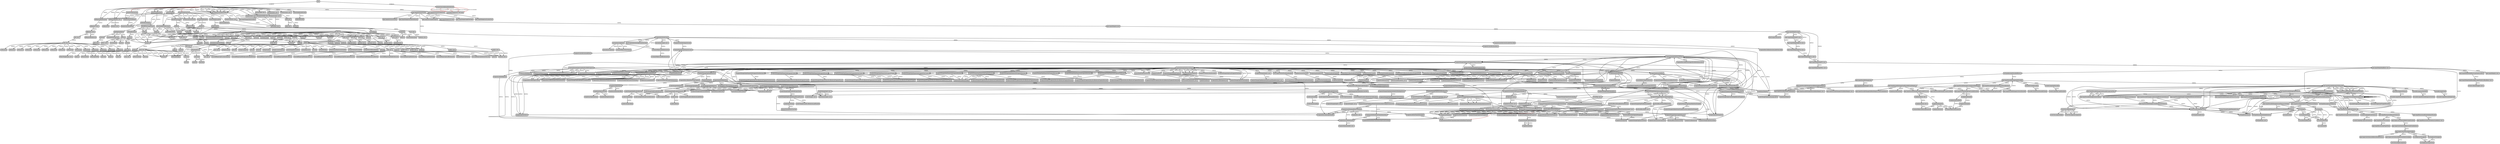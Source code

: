 digraph "CallGraph" {
    node [style="rounded,bold,filled"];
    node [shape=box];
    "Root" [label="Root",];
    "com.jpstudiosonline.tipcalculator.MainActivity: void onCreate(android.os.Bundle)" [label="MainActivity(onCreate)",];
    "Root"->"com.jpstudiosonline.tipcalculator.MainActivity: void onCreate(android.os.Bundle)" [label="SYMBOLIC",style=bold,color=black,];
    "android.support.v7.app.AppCompatActivity: void onCreate(android.os.Bundle)" [label="AppCompatActivity(onCreate)",];
    "com.jpstudiosonline.tipcalculator.MainActivity: void onCreate(android.os.Bundle)"->"android.support.v7.app.AppCompatActivity: void onCreate(android.os.Bundle)" [label="SIMPLE",style=bold,color=black,];
    "android.support.v7.app.AppCompatDelegate: void onCreate(android.os.Bundle)" [label="AppCompatDelegate(onCreate)",];
    "android.support.v7.app.AppCompatActivity: void onCreate(android.os.Bundle)"->"android.support.v7.app.AppCompatDelegate: void onCreate(android.os.Bundle)" [label="SIMPLE",style=bold,color=black,];
    "android.support.v7.app.AppCompatDelegate: boolean applyDayNight()" [label="AppCompatDelegate(applyDayNight)",];
    "android.support.v7.app.AppCompatActivity: void onCreate(android.os.Bundle)"->"android.support.v7.app.AppCompatDelegate: boolean applyDayNight()" [label="SIMPLE",style=bold,color=black,];
    "android.support.v7.app.AppCompatDelegate: void installViewFactory()" [label="AppCompatDelegate(installViewFactory)",];
    "android.support.v7.app.AppCompatActivity: void onCreate(android.os.Bundle)"->"android.support.v7.app.AppCompatDelegate: void installViewFactory()" [label="SIMPLE",style=bold,color=black,];
    "android.support.v4.app.FragmentActivity: void onCreate(android.os.Bundle)" [label="FragmentActivity(onCreate)",];
    "android.support.v7.app.AppCompatActivity: void onCreate(android.os.Bundle)"->"android.support.v4.app.FragmentActivity: void onCreate(android.os.Bundle)" [label="SIMPLE",style=bold,color=black,];
    "android.support.v4.app.FragmentController: void dispatchCreate()" [label="FragmentController(dispatchCreate)",];
    "android.support.v4.app.FragmentActivity: void onCreate(android.os.Bundle)"->"android.support.v4.app.FragmentController: void dispatchCreate()" [label="SIMPLE",style=bold,color=black,];
    "android.support.v4.app.FragmentManagerImpl: void dispatchCreate()" [label="FragmentManagerImpl(dispatchCreate)",];
    "android.support.v4.app.FragmentController: void dispatchCreate()"->"android.support.v4.app.FragmentManagerImpl: void dispatchCreate()" [label="SIMPLE",style=bold,color=black,];
    "android.support.v4.app.FragmentManagerImpl: void moveToState(int,boolean)" [label="FragmentManagerImpl(moveToState)",];
    "android.support.v4.app.FragmentManagerImpl: void dispatchCreate()"->"android.support.v4.app.FragmentManagerImpl: void moveToState(int,boolean)" [label="SIMPLE",style=bold,color=black,];
    "android.support.v4.app.FragmentManagerImpl: void moveFragmentToExpectedState(android.support.v4.app.Fragment)" [label="FragmentManagerImpl(moveFragmentToExpectedState)",];
    "android.support.v4.app.FragmentManagerImpl: void moveToState(int,boolean)"->"android.support.v4.app.FragmentManagerImpl: void moveFragmentToExpectedState(android.support.v4.app.Fragment)" [label="SIMPLE",style=bold,color=black,];
    "android.support.v4.app.FragmentManagerImpl: void moveToState(android.support.v4.app.Fragment,int,int,int,boolean)" [label="FragmentManagerImpl(moveToState)",];
    "android.support.v4.app.FragmentManagerImpl: void moveFragmentToExpectedState(android.support.v4.app.Fragment)"->"android.support.v4.app.FragmentManagerImpl: void moveToState(android.support.v4.app.Fragment,int,int,int,boolean)" [label="SIMPLE",style=bold,color=black,];
    "android.support.v4.app.FragmentHostCallback: android.content.Context getContext()" [label="FragmentHostCallback(getContext)",];
    "android.support.v4.app.FragmentManagerImpl: void moveToState(android.support.v4.app.Fragment,int,int,int,boolean)"->"android.support.v4.app.FragmentHostCallback: android.content.Context getContext()" [label="SIMPLE",style=bold,color=black,];
    "android.support.v4.app.Fragment: void restoreChildFragmentState(android.os.Bundle)" [label="Fragment(restoreChildFragmentState)",];
    "android.support.v4.app.FragmentManagerImpl: void moveToState(android.support.v4.app.Fragment,int,int,int,boolean)"->"android.support.v4.app.Fragment: void restoreChildFragmentState(android.os.Bundle)" [label="SIMPLE",style=bold,color=black,];
    "android.support.v4.app.Fragment: void instantiateChildFragmentManager()" [label="Fragment(instantiateChildFragmentManager)",];
    "android.support.v4.app.Fragment: void restoreChildFragmentState(android.os.Bundle)"->"android.support.v4.app.Fragment: void instantiateChildFragmentManager()" [label="SIMPLE",style=bold,color=black,];
    "android.support.v4.app.FragmentManagerImpl: void <init>()" [label="FragmentManagerImpl(<init>)",];
    "android.support.v4.app.Fragment: void instantiateChildFragmentManager()"->"android.support.v4.app.FragmentManagerImpl: void <init>()" [label="SIMPLE",style=bold,color=black,];
    "android.support.v4.app.FragmentManager: void <init>()" [label="FragmentManager(<init>)",];
    "android.support.v4.app.FragmentManagerImpl: void <init>()"->"android.support.v4.app.FragmentManager: void <init>()" [label="SIMPLE",style=bold,color=black,];
    "android.support.v4.app.FragmentManagerImpl$1: void <init>(android.support.v4.app.FragmentManagerImpl)" [label="FragmentManagerImpl$1(<init>)",];
    "android.support.v4.app.FragmentManagerImpl: void <init>()"->"android.support.v4.app.FragmentManagerImpl$1: void <init>(android.support.v4.app.FragmentManagerImpl)" [label="SIMPLE",style=bold,color=black,];
    "android.support.v4.app.FragmentManagerImpl: void attachController(android.support.v4.app.FragmentHostCallback,android.support.v4.app.FragmentContainer,android.support.v4.app.Fragment)" [label="FragmentManagerImpl(attachController)",];
    "android.support.v4.app.Fragment: void instantiateChildFragmentManager()"->"android.support.v4.app.FragmentManagerImpl: void attachController(android.support.v4.app.FragmentHostCallback,android.support.v4.app.FragmentContainer,android.support.v4.app.Fragment)" [label="SIMPLE",style=bold,color=black,];
    "android.support.v4.app.Fragment$2: void <init>(android.support.v4.app.Fragment)" [label="Fragment$2(<init>)",];
    "android.support.v4.app.Fragment: void instantiateChildFragmentManager()"->"android.support.v4.app.Fragment$2: void <init>(android.support.v4.app.Fragment)" [label="SIMPLE",style=bold,color=black,];
    "android.support.v4.app.FragmentContainer: void <init>()" [label="FragmentContainer(<init>)",];
    "android.support.v4.app.Fragment$2: void <init>(android.support.v4.app.Fragment)"->"android.support.v4.app.FragmentContainer: void <init>()" [label="SIMPLE",style=bold,color=black,];
    "android.support.v4.app.FragmentManagerImpl: void restoreAllState(android.os.Parcelable,android.support.v4.app.FragmentManagerNonConfig)" [label="FragmentManagerImpl(restoreAllState)",];
    "android.support.v4.app.Fragment: void restoreChildFragmentState(android.os.Bundle)"->"android.support.v4.app.FragmentManagerImpl: void restoreAllState(android.os.Parcelable,android.support.v4.app.FragmentManagerNonConfig)" [label="SIMPLE",style=bold,color=black,];
    "android.support.v4.app.Fragment: void restoreChildFragmentState(android.os.Bundle)"->"android.support.v4.app.FragmentManagerImpl: void dispatchCreate()" [label="SIMPLE",style=bold,color=black,];
    "android.support.v4.app.FragmentManagerImpl: void dispatchOnFragmentPaused(android.support.v4.app.Fragment,boolean)" [label="FragmentManagerImpl(dispatchOnFragmentPaused)",];
    "android.support.v4.app.FragmentManagerImpl: void moveToState(android.support.v4.app.Fragment,int,int,int,boolean)"->"android.support.v4.app.FragmentManagerImpl: void dispatchOnFragmentPaused(android.support.v4.app.Fragment,boolean)" [label="SIMPLE",style=bold,color=black,];
    "android.support.v4.app.FragmentManagerImpl: void dispatchOnFragmentPaused(android.support.v4.app.Fragment,boolean)"->"android.support.v4.app.FragmentManagerImpl: void dispatchOnFragmentPaused(android.support.v4.app.Fragment,boolean)" [label="SIMPLE",style=bold,color=black,];
    "android.support.v4.app.Fragment: android.support.v4.app.FragmentManager getFragmentManager()" [label="Fragment(getFragmentManager)",];
    "android.support.v4.app.FragmentManagerImpl: void dispatchOnFragmentPaused(android.support.v4.app.Fragment,boolean)"->"android.support.v4.app.Fragment: android.support.v4.app.FragmentManager getFragmentManager()" [label="SIMPLE",style=bold,color=black,];
    "android.support.v4.app.FragmentManager$FragmentLifecycleCallbacks: void onFragmentPaused(android.support.v4.app.FragmentManager,android.support.v4.app.Fragment)" [label="FragmentManager$FragmentLifecycleCallbacks(onFragmentPaused)",];
    "android.support.v4.app.FragmentManagerImpl: void dispatchOnFragmentPaused(android.support.v4.app.Fragment,boolean)"->"android.support.v4.app.FragmentManager$FragmentLifecycleCallbacks: void onFragmentPaused(android.support.v4.app.FragmentManager,android.support.v4.app.Fragment)" [label="SIMPLE",style=bold,color=black,];
    "android.support.v4.app.Fragment: void performActivityCreated(android.os.Bundle)" [label="Fragment(performActivityCreated)",];
    "android.support.v4.app.FragmentManagerImpl: void moveToState(android.support.v4.app.Fragment,int,int,int,boolean)"->"android.support.v4.app.Fragment: void performActivityCreated(android.os.Bundle)" [label="SIMPLE",style=bold,color=black,];
    "android.support.v4.app.SuperNotCalledException: void <init>(java.lang.String)" [label="SuperNotCalledException(<init>)",];
    "android.support.v4.app.Fragment: void performActivityCreated(android.os.Bundle)"->"android.support.v4.app.SuperNotCalledException: void <init>(java.lang.String)" [label="SIMPLE",style=bold,color=black,];
    "android.support.v4.app.FragmentManagerImpl: void dispatchActivityCreated()" [label="FragmentManagerImpl(dispatchActivityCreated)",];
    "android.support.v4.app.Fragment: void performActivityCreated(android.os.Bundle)"->"android.support.v4.app.FragmentManagerImpl: void dispatchActivityCreated()" [label="SIMPLE",style=bold,color=black,];
    "android.support.v4.app.FragmentManagerImpl: void dispatchActivityCreated()"->"android.support.v4.app.FragmentManagerImpl: void moveToState(int,boolean)" [label="SIMPLE",style=bold,color=black,];
    "android.support.v4.app.Fragment: void onActivityCreated(android.os.Bundle)" [label="Fragment(onActivityCreated)",];
    "android.support.v4.app.Fragment: void performActivityCreated(android.os.Bundle)"->"android.support.v4.app.Fragment: void onActivityCreated(android.os.Bundle)" [label="SIMPLE",style=bold,color=black,];
    "android.support.v4.app.FragmentManagerImpl: void noteStateNotSaved()" [label="FragmentManagerImpl(noteStateNotSaved)",];
    "android.support.v4.app.Fragment: void performActivityCreated(android.os.Bundle)"->"android.support.v4.app.FragmentManagerImpl: void noteStateNotSaved()" [label="SIMPLE",style=bold,color=black,];
    "android.support.v4.app.Fragment: android.view.View performCreateView(android.view.LayoutInflater,android.view.ViewGroup,android.os.Bundle)" [label="Fragment(performCreateView)",];
    "android.support.v4.app.FragmentManagerImpl: void moveToState(android.support.v4.app.Fragment,int,int,int,boolean)"->"android.support.v4.app.Fragment: android.view.View performCreateView(android.view.LayoutInflater,android.view.ViewGroup,android.os.Bundle)" [label="SIMPLE",style=bold,color=black,];
    "android.support.v4.app.Fragment: android.view.View onCreateView(android.view.LayoutInflater,android.view.ViewGroup,android.os.Bundle)" [label="Fragment(onCreateView)",];
    "android.support.v4.app.Fragment: android.view.View performCreateView(android.view.LayoutInflater,android.view.ViewGroup,android.os.Bundle)"->"android.support.v4.app.Fragment: android.view.View onCreateView(android.view.LayoutInflater,android.view.ViewGroup,android.os.Bundle)" [label="SIMPLE",style=bold,color=black,];
    "android.support.v4.app.Fragment: android.view.View performCreateView(android.view.LayoutInflater,android.view.ViewGroup,android.os.Bundle)"->"android.support.v4.app.FragmentManagerImpl: void noteStateNotSaved()" [label="SIMPLE",style=bold,color=black,];
    "android.support.v4.app.FragmentManagerImpl: void dispatchOnFragmentViewCreated(android.support.v4.app.Fragment,android.view.View,android.os.Bundle,boolean)" [label="FragmentManagerImpl(dispatchOnFragmentViewCreated)",];
    "android.support.v4.app.FragmentManagerImpl: void moveToState(android.support.v4.app.Fragment,int,int,int,boolean)"->"android.support.v4.app.FragmentManagerImpl: void dispatchOnFragmentViewCreated(android.support.v4.app.Fragment,android.view.View,android.os.Bundle,boolean)" [label="SIMPLE",style=bold,color=black,];
    "android.support.v4.app.FragmentManagerImpl: void dispatchOnFragmentViewCreated(android.support.v4.app.Fragment,android.view.View,android.os.Bundle,boolean)"->"android.support.v4.app.Fragment: android.support.v4.app.FragmentManager getFragmentManager()" [label="SIMPLE",style=bold,color=black,];
    "android.support.v4.app.FragmentManagerImpl: void dispatchOnFragmentViewCreated(android.support.v4.app.Fragment,android.view.View,android.os.Bundle,boolean)"->"android.support.v4.app.FragmentManagerImpl: void dispatchOnFragmentViewCreated(android.support.v4.app.Fragment,android.view.View,android.os.Bundle,boolean)" [label="SIMPLE",style=bold,color=black,];
    "android.support.v4.app.FragmentManager$FragmentLifecycleCallbacks: void onFragmentViewCreated(android.support.v4.app.FragmentManager,android.support.v4.app.Fragment,android.view.View,android.os.Bundle)" [label="FragmentManager$FragmentLifecycleCallbacks(onFragmentViewCreated)",];
    "android.support.v4.app.FragmentManagerImpl: void dispatchOnFragmentViewCreated(android.support.v4.app.Fragment,android.view.View,android.os.Bundle,boolean)"->"android.support.v4.app.FragmentManager$FragmentLifecycleCallbacks: void onFragmentViewCreated(android.support.v4.app.FragmentManager,android.support.v4.app.Fragment,android.view.View,android.os.Bundle)" [label="SIMPLE",style=bold,color=black,];
    "android.support.v4.app.Fragment: android.view.View getAnimatingAway()" [label="Fragment(getAnimatingAway)",];
    "android.support.v4.app.FragmentManagerImpl: void moveToState(android.support.v4.app.Fragment,int,int,int,boolean)"->"android.support.v4.app.Fragment: android.view.View getAnimatingAway()" [label="SIMPLE",style=bold,color=black,];
    "android.support.v4.app.FragmentContainer: android.view.View onFindViewById(int)" [label="FragmentContainer(onFindViewById)",];
    "android.support.v4.app.FragmentManagerImpl: void moveToState(android.support.v4.app.Fragment,int,int,int,boolean)"->"android.support.v4.app.FragmentContainer: android.view.View onFindViewById(int)" [label="SIMPLE",style=bold,color=black,];
    "android.support.v4.app.FragmentManagerImpl: void dispatchOnFragmentViewDestroyed(android.support.v4.app.Fragment,boolean)" [label="FragmentManagerImpl(dispatchOnFragmentViewDestroyed)",];
    "android.support.v4.app.FragmentManagerImpl: void moveToState(android.support.v4.app.Fragment,int,int,int,boolean)"->"android.support.v4.app.FragmentManagerImpl: void dispatchOnFragmentViewDestroyed(android.support.v4.app.Fragment,boolean)" [label="SIMPLE",style=bold,color=black,];
    "android.support.v4.app.FragmentManagerImpl: void dispatchOnFragmentViewDestroyed(android.support.v4.app.Fragment,boolean)"->"android.support.v4.app.Fragment: android.support.v4.app.FragmentManager getFragmentManager()" [label="SIMPLE",style=bold,color=black,];
    "android.support.v4.app.FragmentManager$FragmentLifecycleCallbacks: void onFragmentViewDestroyed(android.support.v4.app.FragmentManager,android.support.v4.app.Fragment)" [label="FragmentManager$FragmentLifecycleCallbacks(onFragmentViewDestroyed)",];
    "android.support.v4.app.FragmentManagerImpl: void dispatchOnFragmentViewDestroyed(android.support.v4.app.Fragment,boolean)"->"android.support.v4.app.FragmentManager$FragmentLifecycleCallbacks: void onFragmentViewDestroyed(android.support.v4.app.FragmentManager,android.support.v4.app.Fragment)" [label="SIMPLE",style=bold,color=black,];
    "android.support.v4.app.FragmentManagerImpl: void dispatchOnFragmentViewDestroyed(android.support.v4.app.Fragment,boolean)"->"android.support.v4.app.FragmentManagerImpl: void dispatchOnFragmentViewDestroyed(android.support.v4.app.Fragment,boolean)" [label="SIMPLE",style=bold,color=black,];
    "android.support.v4.app.FragmentManagerImpl: void saveFragmentViewState(android.support.v4.app.Fragment)" [label="FragmentManagerImpl(saveFragmentViewState)",];
    "android.support.v4.app.FragmentManagerImpl: void moveToState(android.support.v4.app.Fragment,int,int,int,boolean)"->"android.support.v4.app.FragmentManagerImpl: void saveFragmentViewState(android.support.v4.app.Fragment)" [label="SIMPLE",style=bold,color=black,];
    "android.support.v4.app.NoSaveStateFrameLayout: android.view.ViewGroup wrap(android.view.View)" [label="NoSaveStateFrameLayout(wrap)",];
    "android.support.v4.app.FragmentManagerImpl: void moveToState(android.support.v4.app.Fragment,int,int,int,boolean)"->"android.support.v4.app.NoSaveStateFrameLayout: android.view.ViewGroup wrap(android.view.View)" [label="SIMPLE",style=bold,color=black,];
    "android.support.v4.app.NoSaveStateFrameLayout: void <init>(android.content.Context)" [label="NoSaveStateFrameLayout(<init>)",];
    "android.support.v4.app.NoSaveStateFrameLayout: android.view.ViewGroup wrap(android.view.View)"->"android.support.v4.app.NoSaveStateFrameLayout: void <init>(android.content.Context)" [label="SIMPLE",style=bold,color=black,];
    "android.support.v4.app.FragmentManagerImpl: void moveToState(android.support.v4.app.Fragment,int,int,int,boolean)"->"android.support.v4.app.SuperNotCalledException: void <init>(java.lang.String)" [label="SIMPLE",style=bold,color=black,];
    "android.support.v4.app.Fragment: void onAttach(android.content.Context)" [label="Fragment(onAttach)",];
    "android.support.v4.app.FragmentManagerImpl: void moveToState(android.support.v4.app.Fragment,int,int,int,boolean)"->"android.support.v4.app.Fragment: void onAttach(android.content.Context)" [label="SIMPLE",style=bold,color=black,];
    "android.support.v4.app.Fragment: void onAttach(android.app.Activity)" [label="Fragment(onAttach)",];
    "android.support.v4.app.Fragment: void onAttach(android.content.Context)"->"android.support.v4.app.Fragment: void onAttach(android.app.Activity)" [label="SIMPLE",style=bold,color=black,];
    "android.support.v4.app.FragmentHostCallback: android.app.Activity getActivity()" [label="FragmentHostCallback(getActivity)",];
    "android.support.v4.app.Fragment: void onAttach(android.content.Context)"->"android.support.v4.app.FragmentHostCallback: android.app.Activity getActivity()" [label="SIMPLE",style=bold,color=black,];
    "android.support.v4.app.FragmentManagerImpl: android.support.v4.app.Fragment getFragment(android.os.Bundle,java.lang.String)" [label="FragmentManagerImpl(getFragment)",];
    "android.support.v4.app.FragmentManagerImpl: void moveToState(android.support.v4.app.Fragment,int,int,int,boolean)"->"android.support.v4.app.FragmentManagerImpl: android.support.v4.app.Fragment getFragment(android.os.Bundle,java.lang.String)" [label="SIMPLE",style=bold,color=black,];
    "android.support.v4.app.FragmentManagerImpl: void throwException(java.lang.RuntimeException)" [label="FragmentManagerImpl(throwException)",];
    "android.support.v4.app.FragmentManagerImpl: android.support.v4.app.Fragment getFragment(android.os.Bundle,java.lang.String)"->"android.support.v4.app.FragmentManagerImpl: void throwException(java.lang.RuntimeException)" [label="SIMPLE",style=bold,color=black,];
    "android.support.v4.app.FragmentManagerImpl: android.support.v4.app.Fragment getFragment(android.os.Bundle,java.lang.String)"->"android.support.v4.app.FragmentManagerImpl: void throwException(java.lang.RuntimeException)" [label="SIMPLE",style=bold,color=black,];
    "android.support.v4.app.Fragment: android.content.res.Resources getResources()" [label="Fragment(getResources)",];
    "android.support.v4.app.FragmentManagerImpl: void moveToState(android.support.v4.app.Fragment,int,int,int,boolean)"->"android.support.v4.app.Fragment: android.content.res.Resources getResources()" [label="SIMPLE",style=bold,color=black,];
    "android.support.v4.app.Fragment: android.content.res.Resources getResources()"->"android.support.v4.app.FragmentHostCallback: android.content.Context getContext()" [label="SIMPLE",style=bold,color=black,];
    "android.support.v4.app.Fragment: void performPause()" [label="Fragment(performPause)",];
    "android.support.v4.app.FragmentManagerImpl: void moveToState(android.support.v4.app.Fragment,int,int,int,boolean)"->"android.support.v4.app.Fragment: void performPause()" [label="SIMPLE",style=bold,color=black,];
    "android.support.v4.app.Fragment: void performPause()"->"android.support.v4.app.SuperNotCalledException: void <init>(java.lang.String)" [label="SIMPLE",style=bold,color=black,];
    "android.support.v4.app.Fragment: void onPause()" [label="Fragment(onPause)",];
    "android.support.v4.app.Fragment: void performPause()"->"android.support.v4.app.Fragment: void onPause()" [label="SIMPLE",style=bold,color=black,];
    "android.support.v4.app.FragmentManagerImpl: void dispatchPause()" [label="FragmentManagerImpl(dispatchPause)",];
    "android.support.v4.app.Fragment: void performPause()"->"android.support.v4.app.FragmentManagerImpl: void dispatchPause()" [label="SIMPLE",style=bold,color=black,];
    "android.support.v4.app.FragmentManagerImpl: void dispatchPause()"->"android.support.v4.app.FragmentManagerImpl: void moveToState(int,boolean)" [label="SIMPLE",style=bold,color=black,];
    "android.support.v4.app.FragmentManagerImpl$2: void <init>(android.support.v4.app.FragmentManagerImpl,android.view.View,android.view.animation.Animation,android.support.v4.app.Fragment)" [label="FragmentManagerImpl$2(<init>)",];
    "android.support.v4.app.FragmentManagerImpl: void moveToState(android.support.v4.app.Fragment,int,int,int,boolean)"->"android.support.v4.app.FragmentManagerImpl$2: void <init>(android.support.v4.app.FragmentManagerImpl,android.view.View,android.view.animation.Animation,android.support.v4.app.Fragment)" [label="SIMPLE",style=bold,color=black,];
    "android.support.v4.app.FragmentManagerImpl$AnimateOnHWLayerIfNeededListener: void <init>(android.view.View,android.view.animation.Animation)" [label="FragmentManagerImpl$AnimateOnHWLayerIfNeededListener(<init>)",];
    "android.support.v4.app.FragmentManagerImpl$2: void <init>(android.support.v4.app.FragmentManagerImpl,android.view.View,android.view.animation.Animation,android.support.v4.app.Fragment)"->"android.support.v4.app.FragmentManagerImpl$AnimateOnHWLayerIfNeededListener: void <init>(android.view.View,android.view.animation.Animation)" [label="SIMPLE",style=bold,color=black,];
    "android.support.v4.app.FragmentManagerImpl: void moveToState(android.support.v4.app.Fragment,int,int,int,boolean)"->"android.support.v4.app.Fragment: android.view.View getAnimatingAway()" [label="SIMPLE",style=bold,color=black,];
    "android.support.v4.app.FragmentManagerImpl: void moveToState(android.support.v4.app.Fragment,int,int,int,boolean)"->"android.support.v4.app.NoSaveStateFrameLayout: android.view.ViewGroup wrap(android.view.View)" [label="SIMPLE",style=bold,color=black,];
    "android.support.v4.app.FragmentManagerImpl: void moveToState(android.support.v4.app.Fragment,int,int,int,boolean)"->"android.support.v4.app.FragmentManagerImpl: void moveToState(android.support.v4.app.Fragment,int,int,int,boolean)" [label="SIMPLE",style=bold,color=black,];
    "android.support.v4.app.FragmentManagerImpl: void moveToState(android.support.v4.app.Fragment,int,int,int,boolean)"->"android.support.v4.app.Fragment: android.view.View getAnimatingAway()" [label="SIMPLE",style=bold,color=black,];
    "android.support.v4.app.FragmentManagerImpl: void moveToState(android.support.v4.app.Fragment,int,int,int,boolean)"->"android.support.v4.app.Fragment: android.view.View getAnimatingAway()" [label="SIMPLE",style=bold,color=black,];
    "android.support.v4.app.FragmentManagerImpl: void dispatchOnFragmentCreated(android.support.v4.app.Fragment,android.os.Bundle,boolean)" [label="FragmentManagerImpl(dispatchOnFragmentCreated)",];
    "android.support.v4.app.FragmentManagerImpl: void moveToState(android.support.v4.app.Fragment,int,int,int,boolean)"->"android.support.v4.app.FragmentManagerImpl: void dispatchOnFragmentCreated(android.support.v4.app.Fragment,android.os.Bundle,boolean)" [label="SIMPLE",style=bold,color=black,];
    "android.support.v4.app.FragmentManagerImpl: void dispatchOnFragmentCreated(android.support.v4.app.Fragment,android.os.Bundle,boolean)"->"android.support.v4.app.FragmentManagerImpl: void dispatchOnFragmentCreated(android.support.v4.app.Fragment,android.os.Bundle,boolean)" [label="SIMPLE",style=bold,color=black,];
    "android.support.v4.app.FragmentManager$FragmentLifecycleCallbacks: void onFragmentCreated(android.support.v4.app.FragmentManager,android.support.v4.app.Fragment,android.os.Bundle)" [label="FragmentManager$FragmentLifecycleCallbacks(onFragmentCreated)",];
    "android.support.v4.app.FragmentManagerImpl: void dispatchOnFragmentCreated(android.support.v4.app.Fragment,android.os.Bundle,boolean)"->"android.support.v4.app.FragmentManager$FragmentLifecycleCallbacks: void onFragmentCreated(android.support.v4.app.FragmentManager,android.support.v4.app.Fragment,android.os.Bundle)" [label="SIMPLE",style=bold,color=black,];
    "android.support.v4.app.FragmentManagerImpl: void dispatchOnFragmentCreated(android.support.v4.app.Fragment,android.os.Bundle,boolean)"->"android.support.v4.app.Fragment: android.support.v4.app.FragmentManager getFragmentManager()" [label="SIMPLE",style=bold,color=black,];
    "android.support.v4.app.FragmentManagerImpl: void moveToState(android.support.v4.app.Fragment,int,int,int,boolean)"->"android.support.v4.app.Fragment: android.view.View performCreateView(android.view.LayoutInflater,android.view.ViewGroup,android.os.Bundle)" [label="SIMPLE",style=bold,color=black,];
    "android.support.v4.app.Fragment: void setStateAfterAnimating(int)" [label="Fragment(setStateAfterAnimating)",];
    "android.support.v4.app.FragmentManagerImpl: void moveToState(android.support.v4.app.Fragment,int,int,int,boolean)"->"android.support.v4.app.Fragment: void setStateAfterAnimating(int)" [label="SIMPLE",style=bold,color=black,];
    "android.support.v4.app.Fragment: android.support.v4.app.Fragment$AnimationInfo ensureAnimationInfo()" [label="Fragment(ensureAnimationInfo)",];
    "android.support.v4.app.Fragment: void setStateAfterAnimating(int)"->"android.support.v4.app.Fragment: android.support.v4.app.Fragment$AnimationInfo ensureAnimationInfo()" [label="SIMPLE",style=bold,color=black,];
    "android.support.v4.app.Fragment$AnimationInfo: void <init>()" [label="Fragment$AnimationInfo(<init>)",];
    "android.support.v4.app.Fragment: android.support.v4.app.Fragment$AnimationInfo ensureAnimationInfo()"->"android.support.v4.app.Fragment$AnimationInfo: void <init>()" [label="SIMPLE",style=bold,color=black,];
    "android.support.v4.app.FragmentManagerImpl: void moveToState(android.support.v4.app.Fragment,int,int,int,boolean)"->"android.support.v4.app.FragmentManagerImpl: void throwException(java.lang.RuntimeException)" [label="SIMPLE",style=bold,color=black,];
    "android.support.v4.app.Fragment: android.view.LayoutInflater getLayoutInflater(android.os.Bundle)" [label="Fragment(getLayoutInflater)",];
    "android.support.v4.app.FragmentManagerImpl: void moveToState(android.support.v4.app.Fragment,int,int,int,boolean)"->"android.support.v4.app.Fragment: android.view.LayoutInflater getLayoutInflater(android.os.Bundle)" [label="SIMPLE",style=bold,color=black,];
    "android.support.v4.app.FragmentManagerImpl: android.support.v4.view.LayoutInflaterFactory getLayoutInflaterFactory()" [label="FragmentManagerImpl(getLayoutInflaterFactory)",];
    "android.support.v4.app.Fragment: android.view.LayoutInflater getLayoutInflater(android.os.Bundle)"->"android.support.v4.app.FragmentManagerImpl: android.support.v4.view.LayoutInflaterFactory getLayoutInflaterFactory()" [label="SIMPLE",style=bold,color=black,];
    "android.support.v4.app.Fragment: android.support.v4.app.FragmentManager getChildFragmentManager()" [label="Fragment(getChildFragmentManager)",];
    "android.support.v4.app.Fragment: android.view.LayoutInflater getLayoutInflater(android.os.Bundle)"->"android.support.v4.app.Fragment: android.support.v4.app.FragmentManager getChildFragmentManager()" [label="SIMPLE",style=bold,color=black,];
    "android.support.v4.app.Fragment: android.support.v4.app.FragmentManager getChildFragmentManager()"->"android.support.v4.app.Fragment: void instantiateChildFragmentManager()" [label="SIMPLE",style=bold,color=black,];
    "android.support.v4.app.FragmentManagerImpl: void dispatchResume()" [label="FragmentManagerImpl(dispatchResume)",];
    "android.support.v4.app.Fragment: android.support.v4.app.FragmentManager getChildFragmentManager()"->"android.support.v4.app.FragmentManagerImpl: void dispatchResume()" [label="SIMPLE",style=bold,color=black,];
    "android.support.v4.app.FragmentManagerImpl: void dispatchResume()"->"android.support.v4.app.FragmentManagerImpl: void moveToState(int,boolean)" [label="SIMPLE",style=bold,color=black,];
    "android.support.v4.app.Fragment: android.support.v4.app.FragmentManager getChildFragmentManager()"->"android.support.v4.app.FragmentManagerImpl: void dispatchActivityCreated()" [label="SIMPLE",style=bold,color=black,];
    "android.support.v4.app.FragmentManagerImpl: void dispatchStart()" [label="FragmentManagerImpl(dispatchStart)",];
    "android.support.v4.app.Fragment: android.support.v4.app.FragmentManager getChildFragmentManager()"->"android.support.v4.app.FragmentManagerImpl: void dispatchStart()" [label="SIMPLE",style=bold,color=black,];
    "android.support.v4.app.FragmentManagerImpl: void dispatchStart()"->"android.support.v4.app.FragmentManagerImpl: void moveToState(int,boolean)" [label="SIMPLE",style=bold,color=black,];
    "android.support.v4.app.Fragment: android.support.v4.app.FragmentManager getChildFragmentManager()"->"android.support.v4.app.FragmentManagerImpl: void dispatchCreate()" [label="SIMPLE",style=bold,color=black,];
    "android.support.v4.app.FragmentHostCallback: android.view.LayoutInflater onGetLayoutInflater()" [label="FragmentHostCallback(onGetLayoutInflater)",];
    "android.support.v4.app.Fragment: android.view.LayoutInflater getLayoutInflater(android.os.Bundle)"->"android.support.v4.app.FragmentHostCallback: android.view.LayoutInflater onGetLayoutInflater()" [label="SIMPLE",style=bold,color=black,];
    "android.support.v4.view.LayoutInflaterCompat: void setFactory(android.view.LayoutInflater,android.support.v4.view.LayoutInflaterFactory)" [label="LayoutInflaterCompat(setFactory)",];
    "android.support.v4.app.Fragment: android.view.LayoutInflater getLayoutInflater(android.os.Bundle)"->"android.support.v4.view.LayoutInflaterCompat: void setFactory(android.view.LayoutInflater,android.support.v4.view.LayoutInflaterFactory)" [label="SIMPLE",style=bold,color=black,];
    "android.support.v4.view.LayoutInflaterCompat$LayoutInflaterCompatImpl: void setFactory(android.view.LayoutInflater,android.support.v4.view.LayoutInflaterFactory)" [label="LayoutInflaterCompat$LayoutInflaterCompatImpl(setFactory)",];
    "android.support.v4.view.LayoutInflaterCompat: void setFactory(android.view.LayoutInflater,android.support.v4.view.LayoutInflaterFactory)"->"android.support.v4.view.LayoutInflaterCompat$LayoutInflaterCompatImpl: void setFactory(android.view.LayoutInflater,android.support.v4.view.LayoutInflaterFactory)" [label="SIMPLE",style=bold,color=black,];
    "android.support.v4.view.ViewCompat: void setSaveFromParentEnabled(android.view.View,boolean)" [label="ViewCompat(setSaveFromParentEnabled)",];
    "android.support.v4.app.FragmentManagerImpl: void moveToState(android.support.v4.app.Fragment,int,int,int,boolean)"->"android.support.v4.view.ViewCompat: void setSaveFromParentEnabled(android.view.View,boolean)" [label="SIMPLE",style=bold,color=black,];
    "android.support.v4.view.ViewCompat$ViewCompatImpl: void setSaveFromParentEnabled(android.view.View,boolean)" [label="ViewCompat$ViewCompatImpl(setSaveFromParentEnabled)",];
    "android.support.v4.view.ViewCompat: void setSaveFromParentEnabled(android.view.View,boolean)"->"android.support.v4.view.ViewCompat$ViewCompatImpl: void setSaveFromParentEnabled(android.view.View,boolean)" [label="SIMPLE",style=bold,color=black,];
    "android.support.v4.app.FragmentManagerImpl: void dispatchOnFragmentActivityCreated(android.support.v4.app.Fragment,android.os.Bundle,boolean)" [label="FragmentManagerImpl(dispatchOnFragmentActivityCreated)",];
    "android.support.v4.app.FragmentManagerImpl: void moveToState(android.support.v4.app.Fragment,int,int,int,boolean)"->"android.support.v4.app.FragmentManagerImpl: void dispatchOnFragmentActivityCreated(android.support.v4.app.Fragment,android.os.Bundle,boolean)" [label="SIMPLE",style=bold,color=black,];
    "android.support.v4.app.FragmentManagerImpl: void dispatchOnFragmentActivityCreated(android.support.v4.app.Fragment,android.os.Bundle,boolean)"->"android.support.v4.app.FragmentManagerImpl: void dispatchOnFragmentActivityCreated(android.support.v4.app.Fragment,android.os.Bundle,boolean)" [label="SIMPLE",style=bold,color=black,];
    "android.support.v4.app.FragmentManager$FragmentLifecycleCallbacks: void onFragmentActivityCreated(android.support.v4.app.FragmentManager,android.support.v4.app.Fragment,android.os.Bundle)" [label="FragmentManager$FragmentLifecycleCallbacks(onFragmentActivityCreated)",];
    "android.support.v4.app.FragmentManagerImpl: void dispatchOnFragmentActivityCreated(android.support.v4.app.Fragment,android.os.Bundle,boolean)"->"android.support.v4.app.FragmentManager$FragmentLifecycleCallbacks: void onFragmentActivityCreated(android.support.v4.app.FragmentManager,android.support.v4.app.Fragment,android.os.Bundle)" [label="SIMPLE",style=bold,color=black,];
    "android.support.v4.app.FragmentManagerImpl: void dispatchOnFragmentActivityCreated(android.support.v4.app.Fragment,android.os.Bundle,boolean)"->"android.support.v4.app.Fragment: android.support.v4.app.FragmentManager getFragmentManager()" [label="SIMPLE",style=bold,color=black,];
    "android.support.v4.app.Fragment: void onAttachFragment(android.support.v4.app.Fragment)" [label="Fragment(onAttachFragment)",];
    "android.support.v4.app.FragmentManagerImpl: void moveToState(android.support.v4.app.Fragment,int,int,int,boolean)"->"android.support.v4.app.Fragment: void onAttachFragment(android.support.v4.app.Fragment)" [label="SIMPLE",style=bold,color=black,];
    "android.support.v4.app.FragmentManagerImpl: void dispatchOnFragmentStopped(android.support.v4.app.Fragment,boolean)" [label="FragmentManagerImpl(dispatchOnFragmentStopped)",];
    "android.support.v4.app.FragmentManagerImpl: void moveToState(android.support.v4.app.Fragment,int,int,int,boolean)"->"android.support.v4.app.FragmentManagerImpl: void dispatchOnFragmentStopped(android.support.v4.app.Fragment,boolean)" [label="SIMPLE",style=bold,color=black,];
    "android.support.v4.app.FragmentManager$FragmentLifecycleCallbacks: void onFragmentStopped(android.support.v4.app.FragmentManager,android.support.v4.app.Fragment)" [label="FragmentManager$FragmentLifecycleCallbacks(onFragmentStopped)",];
    "android.support.v4.app.FragmentManagerImpl: void dispatchOnFragmentStopped(android.support.v4.app.Fragment,boolean)"->"android.support.v4.app.FragmentManager$FragmentLifecycleCallbacks: void onFragmentStopped(android.support.v4.app.FragmentManager,android.support.v4.app.Fragment)" [label="SIMPLE",style=bold,color=black,];
    "android.support.v4.app.FragmentManagerImpl: void dispatchOnFragmentStopped(android.support.v4.app.Fragment,boolean)"->"android.support.v4.app.Fragment: android.support.v4.app.FragmentManager getFragmentManager()" [label="SIMPLE",style=bold,color=black,];
    "android.support.v4.app.FragmentManagerImpl: void dispatchOnFragmentStopped(android.support.v4.app.Fragment,boolean)"->"android.support.v4.app.FragmentManagerImpl: void dispatchOnFragmentStopped(android.support.v4.app.Fragment,boolean)" [label="SIMPLE",style=bold,color=black,];
    "android.support.v4.app.Fragment: void setAnimatingAway(android.view.View)" [label="Fragment(setAnimatingAway)",];
    "android.support.v4.app.FragmentManagerImpl: void moveToState(android.support.v4.app.Fragment,int,int,int,boolean)"->"android.support.v4.app.Fragment: void setAnimatingAway(android.view.View)" [label="SIMPLE",style=bold,color=black,];
    "android.support.v4.app.Fragment: void setAnimatingAway(android.view.View)"->"android.support.v4.app.Fragment: android.support.v4.app.Fragment$AnimationInfo ensureAnimationInfo()" [label="SIMPLE",style=bold,color=black,];
    "android.support.v4.app.FragmentHostCallback: void onAttachFragment(android.support.v4.app.Fragment)" [label="FragmentHostCallback(onAttachFragment)",];
    "android.support.v4.app.FragmentManagerImpl: void moveToState(android.support.v4.app.Fragment,int,int,int,boolean)"->"android.support.v4.app.FragmentHostCallback: void onAttachFragment(android.support.v4.app.Fragment)" [label="SIMPLE",style=bold,color=black,];
    "android.support.v4.app.FragmentManagerImpl: void moveToState(android.support.v4.app.Fragment,int,int,int,boolean)"->"android.support.v4.app.FragmentHostCallback: android.content.Context getContext()" [label="SIMPLE",style=bold,color=black,];
    "android.support.v4.app.FragmentManagerImpl: void moveToState(android.support.v4.app.Fragment,int,int,int,boolean)"->"android.support.v4.app.FragmentHostCallback: android.content.Context getContext()" [label="SIMPLE",style=bold,color=black,];
    "android.support.v4.app.FragmentManagerImpl: void moveToState(android.support.v4.app.Fragment,int,int,int,boolean)"->"android.support.v4.app.Fragment: android.view.LayoutInflater getLayoutInflater(android.os.Bundle)" [label="SIMPLE",style=bold,color=black,];
    "android.support.v4.app.FragmentManagerImpl: void dispatchOnFragmentDetached(android.support.v4.app.Fragment,boolean)" [label="FragmentManagerImpl(dispatchOnFragmentDetached)",];
    "android.support.v4.app.FragmentManagerImpl: void moveToState(android.support.v4.app.Fragment,int,int,int,boolean)"->"android.support.v4.app.FragmentManagerImpl: void dispatchOnFragmentDetached(android.support.v4.app.Fragment,boolean)" [label="SIMPLE",style=bold,color=black,];
    "android.support.v4.app.FragmentManager$FragmentLifecycleCallbacks: void onFragmentDetached(android.support.v4.app.FragmentManager,android.support.v4.app.Fragment)" [label="FragmentManager$FragmentLifecycleCallbacks(onFragmentDetached)",];
    "android.support.v4.app.FragmentManagerImpl: void dispatchOnFragmentDetached(android.support.v4.app.Fragment,boolean)"->"android.support.v4.app.FragmentManager$FragmentLifecycleCallbacks: void onFragmentDetached(android.support.v4.app.FragmentManager,android.support.v4.app.Fragment)" [label="SIMPLE",style=bold,color=black,];
    "android.support.v4.app.FragmentManagerImpl: void dispatchOnFragmentDetached(android.support.v4.app.Fragment,boolean)"->"android.support.v4.app.Fragment: android.support.v4.app.FragmentManager getFragmentManager()" [label="SIMPLE",style=bold,color=black,];
    "android.support.v4.app.FragmentManagerImpl: void dispatchOnFragmentDetached(android.support.v4.app.Fragment,boolean)"->"android.support.v4.app.FragmentManagerImpl: void dispatchOnFragmentDetached(android.support.v4.app.Fragment,boolean)" [label="SIMPLE",style=bold,color=black,];
    "android.support.v4.app.Fragment: void performDestroyView()" [label="Fragment(performDestroyView)",];
    "android.support.v4.app.FragmentManagerImpl: void moveToState(android.support.v4.app.Fragment,int,int,int,boolean)"->"android.support.v4.app.Fragment: void performDestroyView()" [label="SIMPLE",style=bold,color=black,];
    "android.support.v4.app.LoaderManagerImpl: void doReportNextStart()" [label="LoaderManagerImpl(doReportNextStart)",];
    "android.support.v4.app.Fragment: void performDestroyView()"->"android.support.v4.app.LoaderManagerImpl: void doReportNextStart()" [label="SIMPLE",style=bold,color=black,];
    "android.support.v4.util.SparseArrayCompat: java.lang.Object valueAt(int)" [label="SparseArrayCompat(valueAt)",];
    "android.support.v4.app.LoaderManagerImpl: void doReportNextStart()"->"android.support.v4.util.SparseArrayCompat: java.lang.Object valueAt(int)" [label="SIMPLE",style=bold,color=black,];
    "android.support.v4.util.SparseArrayCompat: int size()" [label="SparseArrayCompat(size)",];
    "android.support.v4.app.LoaderManagerImpl: void doReportNextStart()"->"android.support.v4.util.SparseArrayCompat: int size()" [label="SIMPLE",style=bold,color=black,];
    "android.support.v4.app.FragmentManagerImpl: void dispatchDestroyView()" [label="FragmentManagerImpl(dispatchDestroyView)",];
    "android.support.v4.app.Fragment: void performDestroyView()"->"android.support.v4.app.FragmentManagerImpl: void dispatchDestroyView()" [label="SIMPLE",style=bold,color=black,];
    "android.support.v4.app.FragmentManagerImpl: void dispatchDestroyView()"->"android.support.v4.app.FragmentManagerImpl: void moveToState(int,boolean)" [label="SIMPLE",style=bold,color=black,];
    "android.support.v4.app.Fragment: void onDestroyView()" [label="Fragment(onDestroyView)",];
    "android.support.v4.app.Fragment: void performDestroyView()"->"android.support.v4.app.Fragment: void onDestroyView()" [label="SIMPLE",style=bold,color=black,];
    "android.support.v4.app.Fragment: void performDestroyView()"->"android.support.v4.app.SuperNotCalledException: void <init>(java.lang.String)" [label="SIMPLE",style=bold,color=black,];
    "android.support.v4.app.Fragment: void performStop()" [label="Fragment(performStop)",];
    "android.support.v4.app.FragmentManagerImpl: void moveToState(android.support.v4.app.Fragment,int,int,int,boolean)"->"android.support.v4.app.Fragment: void performStop()" [label="SIMPLE",style=bold,color=black,];
    "android.support.v4.app.FragmentManagerImpl: void dispatchStop()" [label="FragmentManagerImpl(dispatchStop)",];
    "android.support.v4.app.Fragment: void performStop()"->"android.support.v4.app.FragmentManagerImpl: void dispatchStop()" [label="SIMPLE",style=bold,color=black,];
    "android.support.v4.app.FragmentManagerImpl: void dispatchStop()"->"android.support.v4.app.FragmentManagerImpl: void moveToState(int,boolean)" [label="SIMPLE",style=bold,color=black,];
    "android.support.v4.app.Fragment: void performStop()"->"android.support.v4.app.SuperNotCalledException: void <init>(java.lang.String)" [label="SIMPLE",style=bold,color=black,];
    "android.support.v4.app.Fragment: void onStop()" [label="Fragment(onStop)",];
    "android.support.v4.app.Fragment: void performStop()"->"android.support.v4.app.Fragment: void onStop()" [label="SIMPLE",style=bold,color=black,];
    "android.support.v4.app.FragmentManagerImpl: void moveToState(android.support.v4.app.Fragment,int,int,int,boolean)"->"android.support.v4.app.Fragment: void setAnimatingAway(android.view.View)" [label="SIMPLE",style=bold,color=black,];
    "android.support.v4.app.FragmentManagerImpl: void dispatchOnFragmentPreAttached(android.support.v4.app.Fragment,android.content.Context,boolean)" [label="FragmentManagerImpl(dispatchOnFragmentPreAttached)",];
    "android.support.v4.app.FragmentManagerImpl: void moveToState(android.support.v4.app.Fragment,int,int,int,boolean)"->"android.support.v4.app.FragmentManagerImpl: void dispatchOnFragmentPreAttached(android.support.v4.app.Fragment,android.content.Context,boolean)" [label="SIMPLE",style=bold,color=black,];
    "android.support.v4.app.FragmentManagerImpl: void dispatchOnFragmentPreAttached(android.support.v4.app.Fragment,android.content.Context,boolean)"->"android.support.v4.app.FragmentManagerImpl: void dispatchOnFragmentPreAttached(android.support.v4.app.Fragment,android.content.Context,boolean)" [label="SIMPLE",style=bold,color=black,];
    "android.support.v4.app.FragmentManager$FragmentLifecycleCallbacks: void onFragmentPreAttached(android.support.v4.app.FragmentManager,android.support.v4.app.Fragment,android.content.Context)" [label="FragmentManager$FragmentLifecycleCallbacks(onFragmentPreAttached)",];
    "android.support.v4.app.FragmentManagerImpl: void dispatchOnFragmentPreAttached(android.support.v4.app.Fragment,android.content.Context,boolean)"->"android.support.v4.app.FragmentManager$FragmentLifecycleCallbacks: void onFragmentPreAttached(android.support.v4.app.FragmentManager,android.support.v4.app.Fragment,android.content.Context)" [label="SIMPLE",style=bold,color=black,];
    "android.support.v4.app.FragmentManagerImpl: void dispatchOnFragmentPreAttached(android.support.v4.app.Fragment,android.content.Context,boolean)"->"android.support.v4.app.Fragment: android.support.v4.app.FragmentManager getFragmentManager()" [label="SIMPLE",style=bold,color=black,];
    "android.support.v4.app.FragmentManagerImpl: android.view.animation.Animation loadAnimation(android.support.v4.app.Fragment,int,boolean,int)" [label="FragmentManagerImpl(loadAnimation)",];
    "android.support.v4.app.FragmentManagerImpl: void moveToState(android.support.v4.app.Fragment,int,int,int,boolean)"->"android.support.v4.app.FragmentManagerImpl: android.view.animation.Animation loadAnimation(android.support.v4.app.Fragment,int,boolean,int)" [label="SIMPLE",style=bold,color=black,];
    "android.support.v4.app.FragmentManagerImpl: android.view.animation.Animation loadAnimation(android.support.v4.app.Fragment,int,boolean,int)"->"android.support.v4.app.FragmentHostCallback: android.content.Context getContext()" [label="SIMPLE",style=bold,color=black,];
    "android.support.v4.app.FragmentHostCallback: boolean onHasWindowAnimations()" [label="FragmentHostCallback(onHasWindowAnimations)",];
    "android.support.v4.app.FragmentManagerImpl: android.view.animation.Animation loadAnimation(android.support.v4.app.Fragment,int,boolean,int)"->"android.support.v4.app.FragmentHostCallback: boolean onHasWindowAnimations()" [label="SIMPLE",style=bold,color=black,];
    "android.support.v4.app.Fragment: int getNextAnim()" [label="Fragment(getNextAnim)",];
    "android.support.v4.app.FragmentManagerImpl: android.view.animation.Animation loadAnimation(android.support.v4.app.Fragment,int,boolean,int)"->"android.support.v4.app.Fragment: int getNextAnim()" [label="SIMPLE",style=bold,color=black,];
    "android.support.v4.app.FragmentManagerImpl: android.view.animation.Animation loadAnimation(android.support.v4.app.Fragment,int,boolean,int)"->"android.support.v4.app.FragmentHostCallback: android.content.Context getContext()" [label="SIMPLE",style=bold,color=black,];
    "android.support.v4.app.FragmentManagerImpl: android.view.animation.Animation makeOpenCloseAnimation(android.content.Context,float,float,float,float)" [label="FragmentManagerImpl(makeOpenCloseAnimation)",];
    "android.support.v4.app.FragmentManagerImpl: android.view.animation.Animation loadAnimation(android.support.v4.app.Fragment,int,boolean,int)"->"android.support.v4.app.FragmentManagerImpl: android.view.animation.Animation makeOpenCloseAnimation(android.content.Context,float,float,float,float)" [label="SIMPLE",style=bold,color=black,];
    "android.support.v4.app.FragmentHostCallback: int onGetWindowAnimations()" [label="FragmentHostCallback(onGetWindowAnimations)",];
    "android.support.v4.app.FragmentManagerImpl: android.view.animation.Animation loadAnimation(android.support.v4.app.Fragment,int,boolean,int)"->"android.support.v4.app.FragmentHostCallback: int onGetWindowAnimations()" [label="SIMPLE",style=bold,color=black,];
    "android.support.v4.app.FragmentManagerImpl: int transitToStyleIndex(int,boolean)" [label="FragmentManagerImpl(transitToStyleIndex)",];
    "android.support.v4.app.FragmentManagerImpl: android.view.animation.Animation loadAnimation(android.support.v4.app.Fragment,int,boolean,int)"->"android.support.v4.app.FragmentManagerImpl: int transitToStyleIndex(int,boolean)" [label="SIMPLE",style=bold,color=black,];
    "android.support.v4.app.FragmentManagerImpl: android.view.animation.Animation loadAnimation(android.support.v4.app.Fragment,int,boolean,int)"->"android.support.v4.app.Fragment: int getNextAnim()" [label="SIMPLE",style=bold,color=black,];
    "android.support.v4.app.Fragment: android.view.animation.Animation onCreateAnimation(int,boolean,int)" [label="Fragment(onCreateAnimation)",];
    "android.support.v4.app.FragmentManagerImpl: android.view.animation.Animation loadAnimation(android.support.v4.app.Fragment,int,boolean,int)"->"android.support.v4.app.Fragment: android.view.animation.Animation onCreateAnimation(int,boolean,int)" [label="SIMPLE",style=bold,color=black,];
    "android.support.v4.app.FragmentManagerImpl: android.view.animation.Animation makeFadeAnimation(android.content.Context,float,float)" [label="FragmentManagerImpl(makeFadeAnimation)",];
    "android.support.v4.app.FragmentManagerImpl: android.view.animation.Animation loadAnimation(android.support.v4.app.Fragment,int,boolean,int)"->"android.support.v4.app.FragmentManagerImpl: android.view.animation.Animation makeFadeAnimation(android.content.Context,float,float)" [label="SIMPLE",style=bold,color=black,];
    "android.support.v4.app.FragmentManagerImpl: android.view.animation.Animation loadAnimation(android.support.v4.app.Fragment,int,boolean,int)"->"android.support.v4.app.FragmentManagerImpl: android.view.animation.Animation makeOpenCloseAnimation(android.content.Context,float,float,float,float)" [label="SIMPLE",style=bold,color=black,];
    "android.support.v4.app.FragmentManagerImpl: android.view.animation.Animation loadAnimation(android.support.v4.app.Fragment,int,boolean,int)"->"android.support.v4.app.FragmentManagerImpl: android.view.animation.Animation makeOpenCloseAnimation(android.content.Context,float,float,float,float)" [label="SIMPLE",style=bold,color=black,];
    "android.support.v4.app.FragmentManagerImpl: android.view.animation.Animation loadAnimation(android.support.v4.app.Fragment,int,boolean,int)"->"android.support.v4.app.Fragment: int getNextAnim()" [label="SIMPLE",style=bold,color=black,];
    "android.support.v4.app.FragmentManagerImpl: android.view.animation.Animation loadAnimation(android.support.v4.app.Fragment,int,boolean,int)"->"android.support.v4.app.FragmentHostCallback: android.content.Context getContext()" [label="SIMPLE",style=bold,color=black,];
    "android.support.v4.app.FragmentManagerImpl: android.view.animation.Animation loadAnimation(android.support.v4.app.Fragment,int,boolean,int)"->"android.support.v4.app.FragmentManagerImpl: android.view.animation.Animation makeFadeAnimation(android.content.Context,float,float)" [label="SIMPLE",style=bold,color=black,];
    "android.support.v4.app.FragmentManagerImpl: android.view.animation.Animation loadAnimation(android.support.v4.app.Fragment,int,boolean,int)"->"android.support.v4.app.FragmentHostCallback: android.content.Context getContext()" [label="SIMPLE",style=bold,color=black,];
    "android.support.v4.app.FragmentManagerImpl: android.view.animation.Animation loadAnimation(android.support.v4.app.Fragment,int,boolean,int)"->"android.support.v4.app.FragmentHostCallback: android.content.Context getContext()" [label="SIMPLE",style=bold,color=black,];
    "android.support.v4.app.FragmentManagerImpl: android.view.animation.Animation loadAnimation(android.support.v4.app.Fragment,int,boolean,int)"->"android.support.v4.app.FragmentManagerImpl: android.view.animation.Animation makeOpenCloseAnimation(android.content.Context,float,float,float,float)" [label="SIMPLE",style=bold,color=black,];
    "android.support.v4.app.FragmentManagerImpl: android.view.animation.Animation loadAnimation(android.support.v4.app.Fragment,int,boolean,int)"->"android.support.v4.app.FragmentHostCallback: android.content.Context getContext()" [label="SIMPLE",style=bold,color=black,];
    "android.support.v4.app.FragmentManagerImpl: android.view.animation.Animation loadAnimation(android.support.v4.app.Fragment,int,boolean,int)"->"android.support.v4.app.FragmentHostCallback: android.content.Context getContext()" [label="SIMPLE",style=bold,color=black,];
    "android.support.v4.app.FragmentManagerImpl: void moveToState(android.support.v4.app.Fragment,int,int,int,boolean)"->"android.support.v4.app.FragmentManagerImpl: void throwException(java.lang.RuntimeException)" [label="SIMPLE",style=bold,color=black,];
    "android.support.v4.app.FragmentManagerImpl: void dispatchOnFragmentAttached(android.support.v4.app.Fragment,android.content.Context,boolean)" [label="FragmentManagerImpl(dispatchOnFragmentAttached)",];
    "android.support.v4.app.FragmentManagerImpl: void moveToState(android.support.v4.app.Fragment,int,int,int,boolean)"->"android.support.v4.app.FragmentManagerImpl: void dispatchOnFragmentAttached(android.support.v4.app.Fragment,android.content.Context,boolean)" [label="SIMPLE",style=bold,color=black,];
    "android.support.v4.app.FragmentManagerImpl: void dispatchOnFragmentAttached(android.support.v4.app.Fragment,android.content.Context,boolean)"->"android.support.v4.app.Fragment: android.support.v4.app.FragmentManager getFragmentManager()" [label="SIMPLE",style=bold,color=black,];
    "android.support.v4.app.FragmentManager$FragmentLifecycleCallbacks: void onFragmentAttached(android.support.v4.app.FragmentManager,android.support.v4.app.Fragment,android.content.Context)" [label="FragmentManager$FragmentLifecycleCallbacks(onFragmentAttached)",];
    "android.support.v4.app.FragmentManagerImpl: void dispatchOnFragmentAttached(android.support.v4.app.Fragment,android.content.Context,boolean)"->"android.support.v4.app.FragmentManager$FragmentLifecycleCallbacks: void onFragmentAttached(android.support.v4.app.FragmentManager,android.support.v4.app.Fragment,android.content.Context)" [label="SIMPLE",style=bold,color=black,];
    "android.support.v4.app.FragmentManagerImpl: void dispatchOnFragmentAttached(android.support.v4.app.Fragment,android.content.Context,boolean)"->"android.support.v4.app.FragmentManagerImpl: void dispatchOnFragmentAttached(android.support.v4.app.Fragment,android.content.Context,boolean)" [label="SIMPLE",style=bold,color=black,];
    "android.support.v4.app.FragmentManagerImpl: void makeInactive(android.support.v4.app.Fragment)" [label="FragmentManagerImpl(makeInactive)",];
    "android.support.v4.app.FragmentManagerImpl: void moveToState(android.support.v4.app.Fragment,int,int,int,boolean)"->"android.support.v4.app.FragmentManagerImpl: void makeInactive(android.support.v4.app.Fragment)" [label="SIMPLE",style=bold,color=black,];
    "android.support.v4.app.Fragment: void initState()" [label="Fragment(initState)",];
    "android.support.v4.app.FragmentManagerImpl: void makeInactive(android.support.v4.app.Fragment)"->"android.support.v4.app.Fragment: void initState()" [label="SIMPLE",style=bold,color=black,];
    "android.support.v4.app.FragmentHostCallback: void inactivateFragment(java.lang.String)" [label="FragmentHostCallback(inactivateFragment)",];
    "android.support.v4.app.FragmentManagerImpl: void makeInactive(android.support.v4.app.Fragment)"->"android.support.v4.app.FragmentHostCallback: void inactivateFragment(java.lang.String)" [label="SIMPLE",style=bold,color=black,];
    "android.support.v4.util.SimpleArrayMap: java.lang.Object remove(java.lang.Object)" [label="SimpleArrayMap(remove)",];
    "android.support.v4.app.FragmentHostCallback: void inactivateFragment(java.lang.String)"->"android.support.v4.util.SimpleArrayMap: java.lang.Object remove(java.lang.Object)" [label="SIMPLE",style=bold,color=black,];
    "android.support.v4.util.SimpleArrayMap: java.lang.Object removeAt(int)" [label="SimpleArrayMap(removeAt)",];
    "android.support.v4.util.SimpleArrayMap: java.lang.Object remove(java.lang.Object)"->"android.support.v4.util.SimpleArrayMap: java.lang.Object removeAt(int)" [label="SIMPLE",style=bold,color=black,];
    "android.support.v4.util.SimpleArrayMap: void allocArrays(int)" [label="SimpleArrayMap(allocArrays)",];
    "android.support.v4.util.SimpleArrayMap: java.lang.Object removeAt(int)"->"android.support.v4.util.SimpleArrayMap: void allocArrays(int)" [label="SIMPLE",style=bold,color=black,];
    "android.support.v4.util.SimpleArrayMap: void freeArrays(int[],java.lang.Object[],int)" [label="SimpleArrayMap(freeArrays)",];
    "android.support.v4.util.SimpleArrayMap: java.lang.Object removeAt(int)"->"android.support.v4.util.SimpleArrayMap: void freeArrays(int[],java.lang.Object[],int)" [label="SIMPLE",style=bold,color=black,];
    "android.support.v4.util.SimpleArrayMap: int indexOfKey(java.lang.Object)" [label="SimpleArrayMap(indexOfKey)",];
    "android.support.v4.util.SimpleArrayMap: java.lang.Object remove(java.lang.Object)"->"android.support.v4.util.SimpleArrayMap: int indexOfKey(java.lang.Object)" [label="SIMPLE",style=bold,color=black,];
    "android.support.v4.util.SimpleArrayMap: java.lang.Object get(java.lang.Object)" [label="SimpleArrayMap(get)",];
    "android.support.v4.app.FragmentHostCallback: void inactivateFragment(java.lang.String)"->"android.support.v4.util.SimpleArrayMap: java.lang.Object get(java.lang.Object)" [label="SIMPLE",style=bold,color=black,];
    "android.support.v4.app.LoaderManagerImpl: void doDestroy()" [label="LoaderManagerImpl(doDestroy)",];
    "android.support.v4.app.FragmentHostCallback: void inactivateFragment(java.lang.String)"->"android.support.v4.app.LoaderManagerImpl: void doDestroy()" [label="SIMPLE",style=bold,color=black,];
    "android.support.v4.app.LoaderManagerImpl: void doDestroy()"->"android.support.v4.util.SparseArrayCompat: int size()" [label="SIMPLE",style=bold,color=black,];
    "android.support.v4.util.SparseArrayCompat: void clear()" [label="SparseArrayCompat(clear)",];
    "android.support.v4.app.LoaderManagerImpl: void doDestroy()"->"android.support.v4.util.SparseArrayCompat: void clear()" [label="SIMPLE",style=bold,color=black,];
    "android.support.v4.app.LoaderManagerImpl$LoaderInfo: void destroy()" [label="LoaderManagerImpl$LoaderInfo(destroy)",];
    "android.support.v4.app.LoaderManagerImpl: void doDestroy()"->"android.support.v4.app.LoaderManagerImpl$LoaderInfo: void destroy()" [label="SIMPLE",style=bold,color=black,];
    "android.support.v4.content.Loader: void unregisterOnLoadCanceledListener(android.support.v4.content.Loader$OnLoadCanceledListener)" [label="Loader(unregisterOnLoadCanceledListener)",];
    "android.support.v4.app.LoaderManagerImpl$LoaderInfo: void destroy()"->"android.support.v4.content.Loader: void unregisterOnLoadCanceledListener(android.support.v4.content.Loader$OnLoadCanceledListener)" [label="SIMPLE",style=bold,color=black,];
    "android.support.v4.app.LoaderManagerImpl$LoaderInfo: void destroy()"->"android.support.v4.app.LoaderManagerImpl$LoaderInfo: void destroy()" [label="SIMPLE",style=bold,color=black,];
    "android.support.v4.content.Loader: void unregisterListener(android.support.v4.content.Loader$OnLoadCompleteListener)" [label="Loader(unregisterListener)",];
    "android.support.v4.app.LoaderManagerImpl$LoaderInfo: void destroy()"->"android.support.v4.content.Loader: void unregisterListener(android.support.v4.content.Loader$OnLoadCompleteListener)" [label="SIMPLE",style=bold,color=black,];
    "android.support.v4.app.LoaderManager$LoaderCallbacks: void onLoaderReset(android.support.v4.content.Loader)" [label="LoaderManager$LoaderCallbacks(onLoaderReset)",];
    "android.support.v4.app.LoaderManagerImpl$LoaderInfo: void destroy()"->"android.support.v4.app.LoaderManager$LoaderCallbacks: void onLoaderReset(android.support.v4.content.Loader)" [label="SIMPLE",style=bold,color=black,];
    "android.support.v4.content.Loader: void reset()" [label="Loader(reset)",];
    "android.support.v4.app.LoaderManagerImpl$LoaderInfo: void destroy()"->"android.support.v4.content.Loader: void reset()" [label="SIMPLE",style=bold,color=black,];
    "android.support.v4.content.Loader: void onReset()" [label="Loader(onReset)",];
    "android.support.v4.content.Loader: void reset()"->"android.support.v4.content.Loader: void onReset()" [label="SIMPLE",style=bold,color=black,];
    "android.support.v4.app.LoaderManagerImpl: void doDestroy()"->"android.support.v4.util.SparseArrayCompat: java.lang.Object valueAt(int)" [label="SIMPLE",style=bold,color=black,];
    "android.support.v4.app.LoaderManagerImpl: void doDestroy()"->"android.support.v4.util.SparseArrayCompat: int size()" [label="SIMPLE",style=bold,color=black,];
    "android.support.v4.app.LoaderManagerImpl: void doDestroy()"->"android.support.v4.util.SparseArrayCompat: java.lang.Object valueAt(int)" [label="SIMPLE",style=bold,color=black,];
    "android.support.v4.app.LoaderManagerImpl: void doDestroy()"->"android.support.v4.app.LoaderManagerImpl$LoaderInfo: void destroy()" [label="SIMPLE",style=bold,color=black,];
    "android.support.v4.app.LoaderManagerImpl: void doDestroy()"->"android.support.v4.util.SparseArrayCompat: void clear()" [label="SIMPLE",style=bold,color=black,];
    "android.support.v4.app.Fragment: void onViewCreated(android.view.View,android.os.Bundle)" [label="Fragment(onViewCreated)",];
    "android.support.v4.app.FragmentManagerImpl: void moveToState(android.support.v4.app.Fragment,int,int,int,boolean)"->"android.support.v4.app.Fragment: void onViewCreated(android.view.View,android.os.Bundle)" [label="SIMPLE",style=bold,color=black,];
    "android.support.v4.app.Fragment: void performStart()" [label="Fragment(performStart)",];
    "android.support.v4.app.FragmentManagerImpl: void moveToState(android.support.v4.app.Fragment,int,int,int,boolean)"->"android.support.v4.app.Fragment: void performStart()" [label="SIMPLE",style=bold,color=black,];
    "android.support.v4.app.Fragment: void performStart()"->"android.support.v4.app.FragmentManagerImpl: void noteStateNotSaved()" [label="SIMPLE",style=bold,color=black,];
    "android.support.v4.app.Fragment: void performStart()"->"android.support.v4.app.SuperNotCalledException: void <init>(java.lang.String)" [label="SIMPLE",style=bold,color=black,];
    "android.support.v4.app.FragmentManagerImpl: boolean execPendingActions()" [label="FragmentManagerImpl(execPendingActions)",];
    "android.support.v4.app.Fragment: void performStart()"->"android.support.v4.app.FragmentManagerImpl: boolean execPendingActions()" [label="SIMPLE",style=bold,color=black,];
    "android.support.v4.app.FragmentManagerImpl: void cleanupExec()" [label="FragmentManagerImpl(cleanupExec)",];
    "android.support.v4.app.FragmentManagerImpl: boolean execPendingActions()"->"android.support.v4.app.FragmentManagerImpl: void cleanupExec()" [label="SIMPLE",style=bold,color=black,];
    "android.support.v4.app.FragmentManagerImpl: void doPendingDeferredStart()" [label="FragmentManagerImpl(doPendingDeferredStart)",];
    "android.support.v4.app.FragmentManagerImpl: boolean execPendingActions()"->"android.support.v4.app.FragmentManagerImpl: void doPendingDeferredStart()" [label="SIMPLE",style=bold,color=black,];
    "android.support.v4.app.LoaderManagerImpl: boolean hasRunningLoaders()" [label="LoaderManagerImpl(hasRunningLoaders)",];
    "android.support.v4.app.FragmentManagerImpl: void doPendingDeferredStart()"->"android.support.v4.app.LoaderManagerImpl: boolean hasRunningLoaders()" [label="SIMPLE",style=bold,color=black,];
    "android.support.v4.app.FragmentManagerImpl: void startPendingDeferredFragments()" [label="FragmentManagerImpl(startPendingDeferredFragments)",];
    "android.support.v4.app.FragmentManagerImpl: void doPendingDeferredStart()"->"android.support.v4.app.FragmentManagerImpl: void startPendingDeferredFragments()" [label="SIMPLE",style=bold,color=black,];
    "android.support.v4.app.FragmentManagerImpl: void optimizeAndExecuteOps(java.util.ArrayList,java.util.ArrayList)" [label="FragmentManagerImpl(optimizeAndExecuteOps)",];
    "android.support.v4.app.FragmentManagerImpl: boolean execPendingActions()"->"android.support.v4.app.FragmentManagerImpl: void optimizeAndExecuteOps(java.util.ArrayList,java.util.ArrayList)" [label="SIMPLE",style=bold,color=black,];
    "android.support.v4.app.FragmentManagerImpl: void executePostponedTransaction(java.util.ArrayList,java.util.ArrayList)" [label="FragmentManagerImpl(executePostponedTransaction)",];
    "android.support.v4.app.FragmentManagerImpl: void optimizeAndExecuteOps(java.util.ArrayList,java.util.ArrayList)"->"android.support.v4.app.FragmentManagerImpl: void executePostponedTransaction(java.util.ArrayList,java.util.ArrayList)" [label="SIMPLE",style=bold,color=black,];
    "android.support.v4.app.FragmentManagerImpl$StartEnterTransitionListener: void cancelTransaction()" [label="FragmentManagerImpl$StartEnterTransitionListener(cancelTransaction)",];
    "android.support.v4.app.FragmentManagerImpl: void executePostponedTransaction(java.util.ArrayList,java.util.ArrayList)"->"android.support.v4.app.FragmentManagerImpl$StartEnterTransitionListener: void cancelTransaction()" [label="SIMPLE",style=bold,color=black,];
    "android.support.v4.app.FragmentManagerImpl: void access$300(android.support.v4.app.FragmentManagerImpl,android.support.v4.app.BackStackRecord,boolean,boolean,boolean)" [label="FragmentManagerImpl(access$300)",];
    "android.support.v4.app.FragmentManagerImpl$StartEnterTransitionListener: void cancelTransaction()"->"android.support.v4.app.FragmentManagerImpl: void access$300(android.support.v4.app.FragmentManagerImpl,android.support.v4.app.BackStackRecord,boolean,boolean,boolean)" [label="SIMPLE",style=bold,color=black,];
    "android.support.v4.app.FragmentManagerImpl: void completeExecute(android.support.v4.app.BackStackRecord,boolean,boolean,boolean)" [label="FragmentManagerImpl(completeExecute)",];
    "android.support.v4.app.FragmentManagerImpl: void access$300(android.support.v4.app.FragmentManagerImpl,android.support.v4.app.BackStackRecord,boolean,boolean,boolean)"->"android.support.v4.app.FragmentManagerImpl: void completeExecute(android.support.v4.app.BackStackRecord,boolean,boolean,boolean)" [label="SIMPLE",style=bold,color=black,];
    "android.support.v4.app.FragmentTransition: void startTransitions(android.support.v4.app.FragmentManagerImpl,java.util.ArrayList,java.util.ArrayList,int,int,boolean)" [label="FragmentTransition(startTransitions)",];
    "android.support.v4.app.FragmentManagerImpl: void completeExecute(android.support.v4.app.BackStackRecord,boolean,boolean,boolean)"->"android.support.v4.app.FragmentTransition: void startTransitions(android.support.v4.app.FragmentManagerImpl,java.util.ArrayList,java.util.ArrayList,int,int,boolean)" [label="SIMPLE",style=bold,color=black,];
    "android.support.v4.app.FragmentManagerImpl: void executeOps(java.util.ArrayList,java.util.ArrayList,int,int)" [label="FragmentManagerImpl(executeOps)",];
    "android.support.v4.app.FragmentManagerImpl: void completeExecute(android.support.v4.app.BackStackRecord,boolean,boolean,boolean)"->"android.support.v4.app.FragmentManagerImpl: void executeOps(java.util.ArrayList,java.util.ArrayList,int,int)" [label="SIMPLE",style=bold,color=black,];
    "android.support.v4.app.FragmentManagerImpl: void completeExecute(android.support.v4.app.BackStackRecord,boolean,boolean,boolean)"->"android.support.v4.app.FragmentManagerImpl: void moveToState(int,boolean)" [label="SIMPLE",style=bold,color=black,];
    "android.support.v4.app.BackStackRecord: boolean interactsWith(int)" [label="BackStackRecord(interactsWith)",];
    "android.support.v4.app.FragmentManagerImpl: void completeExecute(android.support.v4.app.BackStackRecord,boolean,boolean,boolean)"->"android.support.v4.app.BackStackRecord: boolean interactsWith(int)" [label="SIMPLE",style=bold,color=black,];
    "android.support.v4.app.FragmentManagerImpl$StartEnterTransitionListener: android.support.v4.app.BackStackRecord access$100(android.support.v4.app.FragmentManagerImpl$StartEnterTransitionListener)" [label="FragmentManagerImpl$StartEnterTransitionListener(access$100)",];
    "android.support.v4.app.FragmentManagerImpl: void executePostponedTransaction(java.util.ArrayList,java.util.ArrayList)"->"android.support.v4.app.FragmentManagerImpl$StartEnterTransitionListener: android.support.v4.app.BackStackRecord access$100(android.support.v4.app.FragmentManagerImpl$StartEnterTransitionListener)" [label="SIMPLE",style=bold,color=black,];
    "android.support.v4.app.FragmentManagerImpl$StartEnterTransitionListener: boolean access$000(android.support.v4.app.FragmentManagerImpl$StartEnterTransitionListener)" [label="FragmentManagerImpl$StartEnterTransitionListener(access$000)",];
    "android.support.v4.app.FragmentManagerImpl: void executePostponedTransaction(java.util.ArrayList,java.util.ArrayList)"->"android.support.v4.app.FragmentManagerImpl$StartEnterTransitionListener: boolean access$000(android.support.v4.app.FragmentManagerImpl$StartEnterTransitionListener)" [label="SIMPLE",style=bold,color=black,];
    "android.support.v4.app.FragmentManagerImpl: void executePostponedTransaction(java.util.ArrayList,java.util.ArrayList)"->"android.support.v4.app.FragmentManagerImpl$StartEnterTransitionListener: void cancelTransaction()" [label="SIMPLE",style=bold,color=black,];
    "android.support.v4.app.FragmentManagerImpl: void executePostponedTransaction(java.util.ArrayList,java.util.ArrayList)"->"android.support.v4.app.FragmentManagerImpl$StartEnterTransitionListener: android.support.v4.app.BackStackRecord access$100(android.support.v4.app.FragmentManagerImpl$StartEnterTransitionListener)" [label="SIMPLE",style=bold,color=black,];
    "android.support.v4.app.FragmentManagerImpl$StartEnterTransitionListener: void completeTransaction()" [label="FragmentManagerImpl$StartEnterTransitionListener(completeTransaction)",];
    "android.support.v4.app.FragmentManagerImpl: void executePostponedTransaction(java.util.ArrayList,java.util.ArrayList)"->"android.support.v4.app.FragmentManagerImpl$StartEnterTransitionListener: void completeTransaction()" [label="SIMPLE",style=bold,color=black,];
    "android.support.v4.app.Fragment: void setOnStartEnterTransitionListener(android.support.v4.app.Fragment$OnStartEnterTransitionListener)" [label="Fragment(setOnStartEnterTransitionListener)",];
    "android.support.v4.app.FragmentManagerImpl$StartEnterTransitionListener: void completeTransaction()"->"android.support.v4.app.Fragment: void setOnStartEnterTransitionListener(android.support.v4.app.Fragment$OnStartEnterTransitionListener)" [label="SIMPLE",style=bold,color=black,];
    "android.support.v4.app.Fragment$OnStartEnterTransitionListener: void startListening()" [label="Fragment$OnStartEnterTransitionListener(startListening)",];
    "android.support.v4.app.Fragment: void setOnStartEnterTransitionListener(android.support.v4.app.Fragment$OnStartEnterTransitionListener)"->"android.support.v4.app.Fragment$OnStartEnterTransitionListener: void startListening()" [label="SIMPLE",style=bold,color=black,];
    "android.support.v4.app.Fragment: void setOnStartEnterTransitionListener(android.support.v4.app.Fragment$OnStartEnterTransitionListener)"->"android.support.v4.app.Fragment: android.support.v4.app.Fragment$AnimationInfo ensureAnimationInfo()" [label="SIMPLE",style=bold,color=black,];
    "android.support.v4.app.Fragment: void startPostponedEnterTransition()" [label="Fragment(startPostponedEnterTransition)",];
    "android.support.v4.app.FragmentManagerImpl$StartEnterTransitionListener: void completeTransaction()"->"android.support.v4.app.Fragment: void startPostponedEnterTransition()" [label="SIMPLE",style=bold,color=black,];
    "android.support.v4.app.Fragment: void callStartTransitionListener()" [label="Fragment(callStartTransitionListener)",];
    "android.support.v4.app.Fragment: void startPostponedEnterTransition()"->"android.support.v4.app.Fragment: void callStartTransitionListener()" [label="SIMPLE",style=bold,color=black,];
    "android.support.v4.app.Fragment$OnStartEnterTransitionListener: void onStartEnterTransition()" [label="Fragment$OnStartEnterTransitionListener(onStartEnterTransition)",];
    "android.support.v4.app.Fragment: void callStartTransitionListener()"->"android.support.v4.app.Fragment$OnStartEnterTransitionListener: void onStartEnterTransition()" [label="SIMPLE",style=bold,color=black,];
    "android.support.v4.app.FragmentHostCallback: android.os.Handler getHandler()" [label="FragmentHostCallback(getHandler)",];
    "android.support.v4.app.Fragment: void startPostponedEnterTransition()"->"android.support.v4.app.FragmentHostCallback: android.os.Handler getHandler()" [label="SIMPLE",style=bold,color=black,];
    "android.support.v4.app.Fragment: void startPostponedEnterTransition()"->"android.support.v4.app.Fragment: android.support.v4.app.Fragment$AnimationInfo ensureAnimationInfo()" [label="SIMPLE",style=bold,color=black,];
    "android.support.v4.app.Fragment$1: void <init>(android.support.v4.app.Fragment)" [label="Fragment$1(<init>)",];
    "android.support.v4.app.Fragment: void startPostponedEnterTransition()"->"android.support.v4.app.Fragment$1: void <init>(android.support.v4.app.Fragment)" [label="SIMPLE",style=bold,color=black,];
    "android.support.v4.app.Fragment: void startPostponedEnterTransition()"->"android.support.v4.app.FragmentHostCallback: android.os.Handler getHandler()" [label="SIMPLE",style=bold,color=black,];
    "android.support.v4.app.Fragment: boolean isPostponed()" [label="Fragment(isPostponed)",];
    "android.support.v4.app.FragmentManagerImpl$StartEnterTransitionListener: void completeTransaction()"->"android.support.v4.app.Fragment: boolean isPostponed()" [label="SIMPLE",style=bold,color=black,];
    "android.support.v4.app.FragmentManagerImpl$StartEnterTransitionListener: void completeTransaction()"->"android.support.v4.app.FragmentManagerImpl: void access$300(android.support.v4.app.FragmentManagerImpl,android.support.v4.app.BackStackRecord,boolean,boolean,boolean)" [label="SIMPLE",style=bold,color=black,];
    "android.support.v4.app.FragmentManagerImpl: void executePostponedTransaction(java.util.ArrayList,java.util.ArrayList)"->"android.support.v4.app.FragmentManagerImpl$StartEnterTransitionListener: boolean access$000(android.support.v4.app.FragmentManagerImpl$StartEnterTransitionListener)" [label="SIMPLE",style=bold,color=black,];
    "android.support.v4.app.FragmentManagerImpl$StartEnterTransitionListener: boolean isReady()" [label="FragmentManagerImpl$StartEnterTransitionListener(isReady)",];
    "android.support.v4.app.FragmentManagerImpl: void executePostponedTransaction(java.util.ArrayList,java.util.ArrayList)"->"android.support.v4.app.FragmentManagerImpl$StartEnterTransitionListener: boolean isReady()" [label="SIMPLE",style=bold,color=black,];
    "android.support.v4.app.BackStackRecord: boolean interactsWith(java.util.ArrayList,int,int)" [label="BackStackRecord(interactsWith)",];
    "android.support.v4.app.FragmentManagerImpl: void executePostponedTransaction(java.util.ArrayList,java.util.ArrayList)"->"android.support.v4.app.BackStackRecord: boolean interactsWith(java.util.ArrayList,int,int)" [label="SIMPLE",style=bold,color=black,];
    "android.support.v4.app.FragmentManagerImpl: void executePostponedTransaction(java.util.ArrayList,java.util.ArrayList)"->"android.support.v4.app.FragmentManagerImpl$StartEnterTransitionListener: android.support.v4.app.BackStackRecord access$100(android.support.v4.app.FragmentManagerImpl$StartEnterTransitionListener)" [label="SIMPLE",style=bold,color=black,];
    "android.support.v4.app.FragmentManagerImpl: void executeOpsTogether(java.util.ArrayList,java.util.ArrayList,int,int)" [label="FragmentManagerImpl(executeOpsTogether)",];
    "android.support.v4.app.FragmentManagerImpl: void optimizeAndExecuteOps(java.util.ArrayList,java.util.ArrayList)"->"android.support.v4.app.FragmentManagerImpl: void executeOpsTogether(java.util.ArrayList,java.util.ArrayList,int,int)" [label="SIMPLE",style=bold,color=black,];
    "android.support.v4.app.FragmentManagerImpl: void executeOpsTogether(java.util.ArrayList,java.util.ArrayList,int,int)"->"android.support.v4.app.FragmentManagerImpl: void executeOps(java.util.ArrayList,java.util.ArrayList,int,int)" [label="SIMPLE",style=bold,color=black,];
    "android.support.v4.app.FragmentManagerImpl: void executeOpsTogether(java.util.ArrayList,java.util.ArrayList,int,int)"->"android.support.v4.app.FragmentManagerImpl: void moveToState(int,boolean)" [label="SIMPLE",style=bold,color=black,];
    "android.support.v4.app.BackStackRecord: void bumpBackStackNesting(int)" [label="BackStackRecord(bumpBackStackNesting)",];
    "android.support.v4.app.FragmentManagerImpl: void executeOpsTogether(java.util.ArrayList,java.util.ArrayList,int,int)"->"android.support.v4.app.BackStackRecord: void bumpBackStackNesting(int)" [label="SIMPLE",style=bold,color=black,];
    "android.support.v4.app.FragmentManagerImpl: void executeOpsTogether(java.util.ArrayList,java.util.ArrayList,int,int)"->"android.support.v4.app.FragmentTransition: void startTransitions(android.support.v4.app.FragmentManagerImpl,java.util.ArrayList,java.util.ArrayList,int,int,boolean)" [label="SIMPLE",style=bold,color=black,];
    "android.support.v4.app.FragmentManagerImpl: void moveFragmentsToInvisible()" [label="FragmentManagerImpl(moveFragmentsToInvisible)",];
    "android.support.v4.app.FragmentManagerImpl: void executeOpsTogether(java.util.ArrayList,java.util.ArrayList,int,int)"->"android.support.v4.app.FragmentManagerImpl: void moveFragmentsToInvisible()" [label="SIMPLE",style=bold,color=black,];
    "android.support.v4.app.FragmentManagerImpl: void moveFragmentsToInvisible()"->"android.support.v4.app.FragmentManagerImpl: void moveToState(android.support.v4.app.Fragment,int,int,int,boolean)" [label="SIMPLE",style=bold,color=black,];
    "android.support.v4.app.FragmentManagerImpl: void moveFragmentsToInvisible()"->"android.support.v4.app.Fragment: int getNextAnim()" [label="SIMPLE",style=bold,color=black,];
    "android.support.v4.app.Fragment: int getNextTransition()" [label="Fragment(getNextTransition)",];
    "android.support.v4.app.FragmentManagerImpl: void moveFragmentsToInvisible()"->"android.support.v4.app.Fragment: int getNextTransition()" [label="SIMPLE",style=bold,color=black,];
    "android.support.v4.app.FragmentManagerImpl: void freeBackStackIndex(int)" [label="FragmentManagerImpl(freeBackStackIndex)",];
    "android.support.v4.app.FragmentManagerImpl: void executeOpsTogether(java.util.ArrayList,java.util.ArrayList,int,int)"->"android.support.v4.app.FragmentManagerImpl: void freeBackStackIndex(int)" [label="SIMPLE",style=bold,color=black,];
    "android.support.v4.app.FragmentManagerImpl: int postponePostponableTransactions(java.util.ArrayList,java.util.ArrayList,int,int)" [label="FragmentManagerImpl(postponePostponableTransactions)",];
    "android.support.v4.app.FragmentManagerImpl: void executeOpsTogether(java.util.ArrayList,java.util.ArrayList,int,int)"->"android.support.v4.app.FragmentManagerImpl: int postponePostponableTransactions(java.util.ArrayList,java.util.ArrayList,int,int)" [label="SIMPLE",style=bold,color=black,];
    "android.support.v4.app.FragmentManagerImpl$StartEnterTransitionListener: void <init>(android.support.v4.app.BackStackRecord,boolean)" [label="FragmentManagerImpl$StartEnterTransitionListener(<init>)",];
    "android.support.v4.app.FragmentManagerImpl: int postponePostponableTransactions(java.util.ArrayList,java.util.ArrayList,int,int)"->"android.support.v4.app.FragmentManagerImpl$StartEnterTransitionListener: void <init>(android.support.v4.app.BackStackRecord,boolean)" [label="SIMPLE",style=bold,color=black,];
    "android.support.v4.app.BackStackRecord: void setOnStartPostponedListener(android.support.v4.app.Fragment$OnStartEnterTransitionListener)" [label="BackStackRecord(setOnStartPostponedListener)",];
    "android.support.v4.app.FragmentManagerImpl: int postponePostponableTransactions(java.util.ArrayList,java.util.ArrayList,int,int)"->"android.support.v4.app.BackStackRecord: void setOnStartPostponedListener(android.support.v4.app.Fragment$OnStartEnterTransitionListener)" [label="SIMPLE",style=bold,color=black,];
    "android.support.v4.app.BackStackRecord: void setOnStartPostponedListener(android.support.v4.app.Fragment$OnStartEnterTransitionListener)"->"android.support.v4.app.Fragment$OnStartEnterTransitionListener: void onStartEnterTransition()" [label="GUI (NULL)",style=bold,color=firebrick,];
    "android.support.v4.app.BackStackRecord: void setOnStartPostponedListener(android.support.v4.app.Fragment$OnStartEnterTransitionListener)"->"android.support.v4.app.Fragment: void setOnStartEnterTransitionListener(android.support.v4.app.Fragment$OnStartEnterTransitionListener)" [label="SIMPLE",style=bold,color=black,];
    "android.support.v4.app.BackStackRecord: boolean isFragmentPostponed(android.support.v4.app.BackStackRecord$Op)" [label="BackStackRecord(isFragmentPostponed)",];
    "android.support.v4.app.BackStackRecord: void setOnStartPostponedListener(android.support.v4.app.Fragment$OnStartEnterTransitionListener)"->"android.support.v4.app.BackStackRecord: boolean isFragmentPostponed(android.support.v4.app.BackStackRecord$Op)" [label="SIMPLE",style=bold,color=black,];
    "android.support.v4.app.BackStackRecord: boolean isFragmentPostponed(android.support.v4.app.BackStackRecord$Op)"->"android.support.v4.app.Fragment: boolean isPostponed()" [label="SIMPLE",style=bold,color=black,];
    "android.support.v4.app.BackStackRecord: void executePopOps()" [label="BackStackRecord(executePopOps)",];
    "android.support.v4.app.FragmentManagerImpl: int postponePostponableTransactions(java.util.ArrayList,java.util.ArrayList,int,int)"->"android.support.v4.app.BackStackRecord: void executePopOps()" [label="SIMPLE",style=bold,color=black,];
    "android.support.v4.app.FragmentManagerImpl: void showFragment(android.support.v4.app.Fragment)" [label="FragmentManagerImpl(showFragment)",];
    "android.support.v4.app.BackStackRecord: void executePopOps()"->"android.support.v4.app.FragmentManagerImpl: void showFragment(android.support.v4.app.Fragment)" [label="SIMPLE",style=bold,color=black,];
    "android.support.v4.app.Fragment: void setNextAnim(int)" [label="Fragment(setNextAnim)",];
    "android.support.v4.app.BackStackRecord: void executePopOps()"->"android.support.v4.app.Fragment: void setNextAnim(int)" [label="SIMPLE",style=bold,color=black,];
    "android.support.v4.app.Fragment: void setNextAnim(int)"->"android.support.v4.app.Fragment: android.support.v4.app.Fragment$AnimationInfo ensureAnimationInfo()" [label="SIMPLE",style=bold,color=black,];
    "android.support.v4.app.FragmentManagerImpl: void detachFragment(android.support.v4.app.Fragment)" [label="FragmentManagerImpl(detachFragment)",];
    "android.support.v4.app.BackStackRecord: void executePopOps()"->"android.support.v4.app.FragmentManagerImpl: void detachFragment(android.support.v4.app.Fragment)" [label="SIMPLE",style=bold,color=black,];
    "android.support.v4.app.FragmentManagerImpl: void addFragment(android.support.v4.app.Fragment,boolean)" [label="FragmentManagerImpl(addFragment)",];
    "android.support.v4.app.BackStackRecord: void executePopOps()"->"android.support.v4.app.FragmentManagerImpl: void addFragment(android.support.v4.app.Fragment,boolean)" [label="SIMPLE",style=bold,color=black,];
    "android.support.v4.app.FragmentManagerImpl: void moveToState(android.support.v4.app.Fragment)" [label="FragmentManagerImpl(moveToState)",];
    "android.support.v4.app.FragmentManagerImpl: void addFragment(android.support.v4.app.Fragment,boolean)"->"android.support.v4.app.FragmentManagerImpl: void moveToState(android.support.v4.app.Fragment)" [label="SIMPLE",style=bold,color=black,];
    "android.support.v4.app.FragmentManagerImpl: void moveToState(android.support.v4.app.Fragment)"->"android.support.v4.app.FragmentManagerImpl: void moveToState(android.support.v4.app.Fragment,int,int,int,boolean)" [label="SIMPLE",style=bold,color=black,];
    "android.support.v4.app.FragmentManagerImpl: void makeActive(android.support.v4.app.Fragment)" [label="FragmentManagerImpl(makeActive)",];
    "android.support.v4.app.FragmentManagerImpl: void addFragment(android.support.v4.app.Fragment,boolean)"->"android.support.v4.app.FragmentManagerImpl: void makeActive(android.support.v4.app.Fragment)" [label="SIMPLE",style=bold,color=black,];
    "android.support.v4.app.Fragment: void setIndex(int,android.support.v4.app.Fragment)" [label="Fragment(setIndex)",];
    "android.support.v4.app.FragmentManagerImpl: void makeActive(android.support.v4.app.Fragment)"->"android.support.v4.app.Fragment: void setIndex(int,android.support.v4.app.Fragment)" [label="SIMPLE",style=bold,color=black,];
    "android.support.v4.app.FragmentManagerImpl: void makeActive(android.support.v4.app.Fragment)"->"android.support.v4.app.Fragment: void setIndex(int,android.support.v4.app.Fragment)" [label="SIMPLE",style=bold,color=black,];
    "android.support.v4.app.Fragment: void setNextTransition(int,int)" [label="Fragment(setNextTransition)",];
    "android.support.v4.app.BackStackRecord: void executePopOps()"->"android.support.v4.app.Fragment: void setNextTransition(int,int)" [label="SIMPLE",style=bold,color=black,];
    "android.support.v4.app.Fragment: void setNextTransition(int,int)"->"android.support.v4.app.Fragment: android.support.v4.app.Fragment$AnimationInfo ensureAnimationInfo()" [label="SIMPLE",style=bold,color=black,];
    "android.support.v4.app.BackStackRecord: void executePopOps()"->"android.support.v4.app.Fragment: void setNextAnim(int)" [label="SIMPLE",style=bold,color=black,];
    "android.support.v4.app.BackStackRecord: void executePopOps()"->"android.support.v4.app.Fragment: void setNextAnim(int)" [label="SIMPLE",style=bold,color=black,];
    "android.support.v4.app.FragmentManagerImpl: void attachFragment(android.support.v4.app.Fragment)" [label="FragmentManagerImpl(attachFragment)",];
    "android.support.v4.app.BackStackRecord: void executePopOps()"->"android.support.v4.app.FragmentManagerImpl: void attachFragment(android.support.v4.app.Fragment)" [label="SIMPLE",style=bold,color=black,];
    "android.support.v4.app.BackStackRecord: void executePopOps()"->"android.support.v4.app.Fragment: void setNextAnim(int)" [label="SIMPLE",style=bold,color=black,];
    "android.support.v4.app.BackStackRecord: void executePopOps()"->"android.support.v4.app.FragmentManagerImpl: void moveToState(int,boolean)" [label="SIMPLE",style=bold,color=black,];
    "android.support.v4.app.FragmentManagerImpl: int reverseTransit(int)" [label="FragmentManagerImpl(reverseTransit)",];
    "android.support.v4.app.BackStackRecord: void executePopOps()"->"android.support.v4.app.FragmentManagerImpl: int reverseTransit(int)" [label="SIMPLE",style=bold,color=black,];
    "android.support.v4.app.FragmentManagerImpl: void hideFragment(android.support.v4.app.Fragment)" [label="FragmentManagerImpl(hideFragment)",];
    "android.support.v4.app.BackStackRecord: void executePopOps()"->"android.support.v4.app.FragmentManagerImpl: void hideFragment(android.support.v4.app.Fragment)" [label="SIMPLE",style=bold,color=black,];
    "android.support.v4.app.BackStackRecord: void executePopOps()"->"android.support.v4.app.Fragment: void setNextAnim(int)" [label="SIMPLE",style=bold,color=black,];
    "android.support.v4.app.FragmentManagerImpl: void removeFragment(android.support.v4.app.Fragment)" [label="FragmentManagerImpl(removeFragment)",];
    "android.support.v4.app.BackStackRecord: void executePopOps()"->"android.support.v4.app.FragmentManagerImpl: void removeFragment(android.support.v4.app.Fragment)" [label="SIMPLE",style=bold,color=black,];
    "android.support.v4.app.Fragment: boolean isInBackStack()" [label="Fragment(isInBackStack)",];
    "android.support.v4.app.FragmentManagerImpl: void removeFragment(android.support.v4.app.Fragment)"->"android.support.v4.app.Fragment: boolean isInBackStack()" [label="SIMPLE",style=bold,color=black,];
    "android.support.v4.app.BackStackRecord: void executePopOps()"->"android.support.v4.app.FragmentManagerImpl: void moveFragmentToExpectedState(android.support.v4.app.Fragment)" [label="SIMPLE",style=bold,color=black,];
    "android.support.v4.app.BackStackRecord: void executePopOps()"->"android.support.v4.app.Fragment: void setNextAnim(int)" [label="SIMPLE",style=bold,color=black,];
    "android.support.v4.app.BackStackRecord: boolean isPostponed()" [label="BackStackRecord(isPostponed)",];
    "android.support.v4.app.FragmentManagerImpl: int postponePostponableTransactions(java.util.ArrayList,java.util.ArrayList,int,int)"->"android.support.v4.app.BackStackRecord: boolean isPostponed()" [label="SIMPLE",style=bold,color=black,];
    "android.support.v4.app.BackStackRecord: boolean isPostponed()"->"android.support.v4.app.BackStackRecord: boolean isFragmentPostponed(android.support.v4.app.BackStackRecord$Op)" [label="SIMPLE",style=bold,color=black,];
    "android.support.v4.app.FragmentManagerImpl: int postponePostponableTransactions(java.util.ArrayList,java.util.ArrayList,int,int)"->"android.support.v4.app.BackStackRecord: boolean interactsWith(java.util.ArrayList,int,int)" [label="SIMPLE",style=bold,color=black,];
    "android.support.v4.app.FragmentManagerImpl: int postponePostponableTransactions(java.util.ArrayList,java.util.ArrayList,int,int)"->"android.support.v4.app.FragmentManagerImpl: void moveFragmentsToInvisible()" [label="SIMPLE",style=bold,color=black,];
    "android.support.v4.app.BackStackRecord: void executeOps()" [label="BackStackRecord(executeOps)",];
    "android.support.v4.app.FragmentManagerImpl: int postponePostponableTransactions(java.util.ArrayList,java.util.ArrayList,int,int)"->"android.support.v4.app.BackStackRecord: void executeOps()" [label="SIMPLE",style=bold,color=black,];
    "android.support.v4.app.BackStackRecord: void executeOps()"->"android.support.v4.app.FragmentManagerImpl: void addFragment(android.support.v4.app.Fragment,boolean)" [label="SIMPLE",style=bold,color=black,];
    "android.support.v4.app.BackStackRecord: void executeOps()"->"android.support.v4.app.FragmentManagerImpl: void moveFragmentToExpectedState(android.support.v4.app.Fragment)" [label="SIMPLE",style=bold,color=black,];
    "android.support.v4.app.BackStackRecord: void executeOps()"->"android.support.v4.app.Fragment: void setNextAnim(int)" [label="SIMPLE",style=bold,color=black,];
    "android.support.v4.app.BackStackRecord: void executeOps()"->"android.support.v4.app.FragmentManagerImpl: void attachFragment(android.support.v4.app.Fragment)" [label="SIMPLE",style=bold,color=black,];
    "android.support.v4.app.BackStackRecord: void executeOps()"->"android.support.v4.app.Fragment: void setNextAnim(int)" [label="SIMPLE",style=bold,color=black,];
    "android.support.v4.app.BackStackRecord: void executeOps()"->"android.support.v4.app.FragmentManagerImpl: void removeFragment(android.support.v4.app.Fragment)" [label="SIMPLE",style=bold,color=black,];
    "android.support.v4.app.BackStackRecord: void executeOps()"->"android.support.v4.app.FragmentManagerImpl: void hideFragment(android.support.v4.app.Fragment)" [label="SIMPLE",style=bold,color=black,];
    "android.support.v4.app.BackStackRecord: void executeOps()"->"android.support.v4.app.FragmentManagerImpl: void showFragment(android.support.v4.app.Fragment)" [label="SIMPLE",style=bold,color=black,];
    "android.support.v4.app.BackStackRecord: void executeOps()"->"android.support.v4.app.FragmentManagerImpl: void moveToState(int,boolean)" [label="SIMPLE",style=bold,color=black,];
    "android.support.v4.app.BackStackRecord: void executeOps()"->"android.support.v4.app.Fragment: void setNextAnim(int)" [label="SIMPLE",style=bold,color=black,];
    "android.support.v4.app.BackStackRecord: void executeOps()"->"android.support.v4.app.FragmentManagerImpl: void detachFragment(android.support.v4.app.Fragment)" [label="SIMPLE",style=bold,color=black,];
    "android.support.v4.app.BackStackRecord: void executeOps()"->"android.support.v4.app.Fragment: void setNextAnim(int)" [label="SIMPLE",style=bold,color=black,];
    "android.support.v4.app.BackStackRecord: void executeOps()"->"android.support.v4.app.Fragment: void setNextAnim(int)" [label="SIMPLE",style=bold,color=black,];
    "android.support.v4.app.BackStackRecord: void executeOps()"->"android.support.v4.app.Fragment: void setNextAnim(int)" [label="SIMPLE",style=bold,color=black,];
    "android.support.v4.app.BackStackRecord: void executeOps()"->"android.support.v4.app.Fragment: void setNextTransition(int,int)" [label="SIMPLE",style=bold,color=black,];
    "android.support.v4.app.FragmentManagerImpl: void executeOpsTogether(java.util.ArrayList,java.util.ArrayList,int,int)"->"android.support.v4.app.FragmentTransition: void startTransitions(android.support.v4.app.FragmentManagerImpl,java.util.ArrayList,java.util.ArrayList,int,int,boolean)" [label="SIMPLE",style=bold,color=black,];
    "android.support.v4.app.FragmentManagerImpl: void reportBackStackChanged()" [label="FragmentManagerImpl(reportBackStackChanged)",];
    "android.support.v4.app.FragmentManagerImpl: void executeOpsTogether(java.util.ArrayList,java.util.ArrayList,int,int)"->"android.support.v4.app.FragmentManagerImpl: void reportBackStackChanged()" [label="SIMPLE",style=bold,color=black,];
    "android.support.v4.app.FragmentManager$OnBackStackChangedListener: void onBackStackChanged()" [label="FragmentManager$OnBackStackChangedListener(onBackStackChanged)",];
    "android.support.v4.app.FragmentManagerImpl: void reportBackStackChanged()"->"android.support.v4.app.FragmentManager$OnBackStackChangedListener: void onBackStackChanged()" [label="SIMPLE",style=bold,color=black,];
    "android.support.v4.app.BackStackRecord: void expandReplaceOps(java.util.ArrayList)" [label="BackStackRecord(expandReplaceOps)",];
    "android.support.v4.app.FragmentManagerImpl: void executeOpsTogether(java.util.ArrayList,java.util.ArrayList,int,int)"->"android.support.v4.app.BackStackRecord: void expandReplaceOps(java.util.ArrayList)" [label="SIMPLE",style=bold,color=black,];
    "android.support.v4.app.BackStackRecord$Op: void <init>()" [label="BackStackRecord$Op(<init>)",];
    "android.support.v4.app.BackStackRecord: void expandReplaceOps(java.util.ArrayList)"->"android.support.v4.app.BackStackRecord$Op: void <init>()" [label="SIMPLE",style=bold,color=black,];
    "android.support.v4.app.FragmentManagerImpl: void optimizeAndExecuteOps(java.util.ArrayList,java.util.ArrayList)"->"android.support.v4.app.FragmentManagerImpl: void executeOpsTogether(java.util.ArrayList,java.util.ArrayList,int,int)" [label="SIMPLE",style=bold,color=black,];
    "android.support.v4.app.FragmentManagerImpl: void optimizeAndExecuteOps(java.util.ArrayList,java.util.ArrayList)"->"android.support.v4.app.FragmentManagerImpl: void executeOpsTogether(java.util.ArrayList,java.util.ArrayList,int,int)" [label="SIMPLE",style=bold,color=black,];
    "android.support.v4.app.FragmentManagerImpl: void ensureExecReady(boolean)" [label="FragmentManagerImpl(ensureExecReady)",];
    "android.support.v4.app.FragmentManagerImpl: boolean execPendingActions()"->"android.support.v4.app.FragmentManagerImpl: void ensureExecReady(boolean)" [label="SIMPLE",style=bold,color=black,];
    "android.support.v4.app.FragmentManagerImpl: void checkStateLoss()" [label="FragmentManagerImpl(checkStateLoss)",];
    "android.support.v4.app.FragmentManagerImpl: void ensureExecReady(boolean)"->"android.support.v4.app.FragmentManagerImpl: void checkStateLoss()" [label="SIMPLE",style=bold,color=black,];
    "android.support.v4.app.FragmentManagerImpl: void ensureExecReady(boolean)"->"android.support.v4.app.FragmentManagerImpl: void executePostponedTransaction(java.util.ArrayList,java.util.ArrayList)" [label="SIMPLE",style=bold,color=black,];
    "android.support.v4.app.FragmentManagerImpl: void ensureExecReady(boolean)"->"android.support.v4.app.FragmentHostCallback: android.os.Handler getHandler()" [label="SIMPLE",style=bold,color=black,];
    "android.support.v4.app.FragmentManagerImpl: boolean generateOpsForPendingActions(java.util.ArrayList,java.util.ArrayList)" [label="FragmentManagerImpl(generateOpsForPendingActions)",];
    "android.support.v4.app.FragmentManagerImpl: boolean execPendingActions()"->"android.support.v4.app.FragmentManagerImpl: boolean generateOpsForPendingActions(java.util.ArrayList,java.util.ArrayList)" [label="SIMPLE",style=bold,color=black,];
    "android.support.v4.app.FragmentManagerImpl: boolean generateOpsForPendingActions(java.util.ArrayList,java.util.ArrayList)"->"android.support.v4.app.FragmentHostCallback: android.os.Handler getHandler()" [label="SIMPLE",style=bold,color=black,];
    "android.support.v4.app.FragmentManagerImpl$OpGenerator: boolean generateOps(java.util.ArrayList,java.util.ArrayList)" [label="FragmentManagerImpl$OpGenerator(generateOps)",];
    "android.support.v4.app.FragmentManagerImpl: boolean generateOpsForPendingActions(java.util.ArrayList,java.util.ArrayList)"->"android.support.v4.app.FragmentManagerImpl$OpGenerator: boolean generateOps(java.util.ArrayList,java.util.ArrayList)" [label="SIMPLE",style=bold,color=black,];
    "android.support.v4.app.FragmentManagerImpl: boolean execPendingActions()"->"android.support.v4.app.FragmentManagerImpl: void cleanupExec()" [label="SIMPLE",style=bold,color=black,];
    "android.support.v4.app.LoaderManagerImpl: void doReportStart()" [label="LoaderManagerImpl(doReportStart)",];
    "android.support.v4.app.Fragment: void performStart()"->"android.support.v4.app.LoaderManagerImpl: void doReportStart()" [label="SIMPLE",style=bold,color=black,];
    "android.support.v4.app.LoaderManagerImpl$LoaderInfo: void reportStart()" [label="LoaderManagerImpl$LoaderInfo(reportStart)",];
    "android.support.v4.app.LoaderManagerImpl: void doReportStart()"->"android.support.v4.app.LoaderManagerImpl$LoaderInfo: void reportStart()" [label="SIMPLE",style=bold,color=black,];
    "android.support.v4.app.LoaderManagerImpl$LoaderInfo: void callOnLoadFinished(android.support.v4.content.Loader,java.lang.Object)" [label="LoaderManagerImpl$LoaderInfo(callOnLoadFinished)",];
    "android.support.v4.app.LoaderManagerImpl$LoaderInfo: void reportStart()"->"android.support.v4.app.LoaderManagerImpl$LoaderInfo: void callOnLoadFinished(android.support.v4.content.Loader,java.lang.Object)" [label="SIMPLE",style=bold,color=black,];
    "android.support.v4.app.LoaderManager$LoaderCallbacks: void onLoadFinished(android.support.v4.content.Loader,java.lang.Object)" [label="LoaderManager$LoaderCallbacks(onLoadFinished)",];
    "android.support.v4.app.LoaderManagerImpl$LoaderInfo: void callOnLoadFinished(android.support.v4.content.Loader,java.lang.Object)"->"android.support.v4.app.LoaderManager$LoaderCallbacks: void onLoadFinished(android.support.v4.content.Loader,java.lang.Object)" [label="SIMPLE",style=bold,color=black,];
    "android.support.v4.content.Loader: java.lang.String dataToString(java.lang.Object)" [label="Loader(dataToString)",];
    "android.support.v4.app.LoaderManagerImpl$LoaderInfo: void callOnLoadFinished(android.support.v4.content.Loader,java.lang.Object)"->"android.support.v4.content.Loader: java.lang.String dataToString(java.lang.Object)" [label="SIMPLE",style=bold,color=black,];
    "android.support.v4.util.DebugUtils: void buildShortClassTag(java.lang.Object,java.lang.StringBuilder)" [label="DebugUtils(buildShortClassTag)",];
    "android.support.v4.content.Loader: java.lang.String dataToString(java.lang.Object)"->"android.support.v4.util.DebugUtils: void buildShortClassTag(java.lang.Object,java.lang.StringBuilder)" [label="SIMPLE",style=bold,color=black,];
    "android.support.v4.app.LoaderManagerImpl: void doReportStart()"->"android.support.v4.util.SparseArrayCompat: java.lang.Object valueAt(int)" [label="SIMPLE",style=bold,color=black,];
    "android.support.v4.app.LoaderManagerImpl: void doReportStart()"->"android.support.v4.util.SparseArrayCompat: int size()" [label="SIMPLE",style=bold,color=black,];
    "android.support.v4.app.Fragment: void onStart()" [label="Fragment(onStart)",];
    "android.support.v4.app.Fragment: void performStart()"->"android.support.v4.app.Fragment: void onStart()" [label="SIMPLE",style=bold,color=black,];
    "android.support.v4.app.FragmentHostCallback: android.support.v4.app.LoaderManagerImpl getLoaderManager(java.lang.String,boolean,boolean)" [label="FragmentHostCallback(getLoaderManager)",];
    "android.support.v4.app.Fragment: void onStart()"->"android.support.v4.app.FragmentHostCallback: android.support.v4.app.LoaderManagerImpl getLoaderManager(java.lang.String,boolean,boolean)" [label="SIMPLE",style=bold,color=black,];
    "android.support.v4.app.LoaderManagerImpl: void updateHostController(android.support.v4.app.FragmentHostCallback)" [label="LoaderManagerImpl(updateHostController)",];
    "android.support.v4.app.FragmentHostCallback: android.support.v4.app.LoaderManagerImpl getLoaderManager(java.lang.String,boolean,boolean)"->"android.support.v4.app.LoaderManagerImpl: void updateHostController(android.support.v4.app.FragmentHostCallback)" [label="SIMPLE",style=bold,color=black,];
    "android.support.v4.app.LoaderManagerImpl: void <init>(java.lang.String,android.support.v4.app.FragmentHostCallback,boolean)" [label="LoaderManagerImpl(<init>)",];
    "android.support.v4.app.FragmentHostCallback: android.support.v4.app.LoaderManagerImpl getLoaderManager(java.lang.String,boolean,boolean)"->"android.support.v4.app.LoaderManagerImpl: void <init>(java.lang.String,android.support.v4.app.FragmentHostCallback,boolean)" [label="SIMPLE",style=bold,color=black,];
    "android.support.v4.util.SparseArrayCompat: void <init>()" [label="SparseArrayCompat(<init>)",];
    "android.support.v4.app.LoaderManagerImpl: void <init>(java.lang.String,android.support.v4.app.FragmentHostCallback,boolean)"->"android.support.v4.util.SparseArrayCompat: void <init>()" [label="SIMPLE",style=bold,color=black,];
    "android.support.v4.app.LoaderManager: void <init>()" [label="LoaderManager(<init>)",];
    "android.support.v4.app.LoaderManagerImpl: void <init>(java.lang.String,android.support.v4.app.FragmentHostCallback,boolean)"->"android.support.v4.app.LoaderManager: void <init>()" [label="SIMPLE",style=bold,color=black,];
    "android.support.v4.app.LoaderManagerImpl: void <init>(java.lang.String,android.support.v4.app.FragmentHostCallback,boolean)"->"android.support.v4.util.SparseArrayCompat: void <init>()" [label="SIMPLE",style=bold,color=black,];
    "android.support.v4.app.FragmentHostCallback: android.support.v4.app.LoaderManagerImpl getLoaderManager(java.lang.String,boolean,boolean)"->"android.support.v4.util.SimpleArrayMap: java.lang.Object get(java.lang.Object)" [label="SIMPLE",style=bold,color=black,];
    "android.support.v4.util.SimpleArrayMap: java.lang.Object put(java.lang.Object,java.lang.Object)" [label="SimpleArrayMap(put)",];
    "android.support.v4.app.FragmentHostCallback: android.support.v4.app.LoaderManagerImpl getLoaderManager(java.lang.String,boolean,boolean)"->"android.support.v4.util.SimpleArrayMap: java.lang.Object put(java.lang.Object,java.lang.Object)" [label="SIMPLE",style=bold,color=black,];
    "android.support.v4.util.SimpleArrayMap: void <init>()" [label="SimpleArrayMap(<init>)",];
    "android.support.v4.app.FragmentHostCallback: android.support.v4.app.LoaderManagerImpl getLoaderManager(java.lang.String,boolean,boolean)"->"android.support.v4.util.SimpleArrayMap: void <init>()" [label="SIMPLE",style=bold,color=black,];
    "android.support.v4.app.LoaderManagerImpl: void doStart()" [label="LoaderManagerImpl(doStart)",];
    "android.support.v4.app.Fragment: void onStart()"->"android.support.v4.app.LoaderManagerImpl: void doStart()" [label="SIMPLE",style=bold,color=black,];
    "android.support.v4.app.LoaderManagerImpl: void doStart()"->"android.support.v4.util.SparseArrayCompat: java.lang.Object valueAt(int)" [label="SIMPLE",style=bold,color=black,];
    "android.support.v4.app.LoaderManagerImpl$LoaderInfo: void start()" [label="LoaderManagerImpl$LoaderInfo(start)",];
    "android.support.v4.app.LoaderManagerImpl: void doStart()"->"android.support.v4.app.LoaderManagerImpl$LoaderInfo: void start()" [label="SIMPLE",style=bold,color=black,];
    "android.support.v4.content.Loader: void registerListener(int,android.support.v4.content.Loader$OnLoadCompleteListener)" [label="Loader(registerListener)",];
    "android.support.v4.app.LoaderManagerImpl$LoaderInfo: void start()"->"android.support.v4.content.Loader: void registerListener(int,android.support.v4.content.Loader$OnLoadCompleteListener)" [label="SIMPLE",style=bold,color=black,];
    "android.support.v4.content.Loader: void startLoading()" [label="Loader(startLoading)",];
    "android.support.v4.app.LoaderManagerImpl$LoaderInfo: void start()"->"android.support.v4.content.Loader: void startLoading()" [label="SIMPLE",style=bold,color=black,];
    "android.support.v4.content.Loader: void onStartLoading()" [label="Loader(onStartLoading)",];
    "android.support.v4.content.Loader: void startLoading()"->"android.support.v4.content.Loader: void onStartLoading()" [label="SIMPLE",style=bold,color=black,];
    "android.support.v4.app.LoaderManager$LoaderCallbacks: android.support.v4.content.Loader onCreateLoader(int,android.os.Bundle)" [label="LoaderManager$LoaderCallbacks(onCreateLoader)",];
    "android.support.v4.app.LoaderManagerImpl$LoaderInfo: void start()"->"android.support.v4.app.LoaderManager$LoaderCallbacks: android.support.v4.content.Loader onCreateLoader(int,android.os.Bundle)" [label="SIMPLE",style=bold,color=black,];
    "android.support.v4.content.Loader: void registerOnLoadCanceledListener(android.support.v4.content.Loader$OnLoadCanceledListener)" [label="Loader(registerOnLoadCanceledListener)",];
    "android.support.v4.app.LoaderManagerImpl$LoaderInfo: void start()"->"android.support.v4.content.Loader: void registerOnLoadCanceledListener(android.support.v4.content.Loader$OnLoadCanceledListener)" [label="SIMPLE",style=bold,color=black,];
    "android.support.v4.app.LoaderManagerImpl: void doStart()"->"android.support.v4.util.SparseArrayCompat: int size()" [label="SIMPLE",style=bold,color=black,];
    "android.support.v4.app.Fragment: void performStart()"->"android.support.v4.app.FragmentManagerImpl: void dispatchStart()" [label="SIMPLE",style=bold,color=black,];
    "android.support.v4.app.Fragment: void restoreViewState(android.os.Bundle)" [label="Fragment(restoreViewState)",];
    "android.support.v4.app.FragmentManagerImpl: void moveToState(android.support.v4.app.Fragment,int,int,int,boolean)"->"android.support.v4.app.Fragment: void restoreViewState(android.os.Bundle)" [label="SIMPLE",style=bold,color=black,];
    "android.support.v4.app.Fragment: void onViewStateRestored(android.os.Bundle)" [label="Fragment(onViewStateRestored)",];
    "android.support.v4.app.Fragment: void restoreViewState(android.os.Bundle)"->"android.support.v4.app.Fragment: void onViewStateRestored(android.os.Bundle)" [label="SIMPLE",style=bold,color=black,];
    "android.support.v4.app.Fragment: void restoreViewState(android.os.Bundle)"->"android.support.v4.app.SuperNotCalledException: void <init>(java.lang.String)" [label="SIMPLE",style=bold,color=black,];
    "android.support.v4.app.Fragment: void performDestroy()" [label="Fragment(performDestroy)",];
    "android.support.v4.app.FragmentManagerImpl: void moveToState(android.support.v4.app.Fragment,int,int,int,boolean)"->"android.support.v4.app.Fragment: void performDestroy()" [label="SIMPLE",style=bold,color=black,];
    "android.support.v4.app.Fragment: void performDestroy()"->"android.support.v4.app.SuperNotCalledException: void <init>(java.lang.String)" [label="SIMPLE",style=bold,color=black,];
    "android.support.v4.app.Fragment: void onDestroy()" [label="Fragment(onDestroy)",];
    "android.support.v4.app.Fragment: void performDestroy()"->"android.support.v4.app.Fragment: void onDestroy()" [label="SIMPLE",style=bold,color=black,];
    "android.support.v4.app.Fragment: void onDestroy()"->"android.support.v4.app.FragmentHostCallback: android.support.v4.app.LoaderManagerImpl getLoaderManager(java.lang.String,boolean,boolean)" [label="SIMPLE",style=bold,color=black,];
    "android.support.v4.app.Fragment: void onDestroy()"->"android.support.v4.app.LoaderManagerImpl: void doDestroy()" [label="SIMPLE",style=bold,color=black,];
    "android.support.v4.app.FragmentManagerImpl: void dispatchDestroy()" [label="FragmentManagerImpl(dispatchDestroy)",];
    "android.support.v4.app.Fragment: void performDestroy()"->"android.support.v4.app.FragmentManagerImpl: void dispatchDestroy()" [label="SIMPLE",style=bold,color=black,];
    "android.support.v4.app.FragmentManagerImpl: void dispatchDestroy()"->"android.support.v4.app.FragmentManagerImpl: boolean execPendingActions()" [label="SIMPLE",style=bold,color=black,];
    "android.support.v4.app.FragmentManagerImpl: void dispatchDestroy()"->"android.support.v4.app.FragmentManagerImpl: void moveToState(int,boolean)" [label="SIMPLE",style=bold,color=black,];
    "android.support.v4.app.FragmentManagerImpl: void moveToState(android.support.v4.app.Fragment,int,int,int,boolean)"->"android.support.v4.view.ViewCompat: void setSaveFromParentEnabled(android.view.View,boolean)" [label="SIMPLE",style=bold,color=black,];
    "android.support.v4.app.FragmentManagerImpl: void dispatchOnFragmentStarted(android.support.v4.app.Fragment,boolean)" [label="FragmentManagerImpl(dispatchOnFragmentStarted)",];
    "android.support.v4.app.FragmentManagerImpl: void moveToState(android.support.v4.app.Fragment,int,int,int,boolean)"->"android.support.v4.app.FragmentManagerImpl: void dispatchOnFragmentStarted(android.support.v4.app.Fragment,boolean)" [label="SIMPLE",style=bold,color=black,];
    "android.support.v4.app.FragmentManagerImpl: void dispatchOnFragmentStarted(android.support.v4.app.Fragment,boolean)"->"android.support.v4.app.FragmentManagerImpl: void dispatchOnFragmentStarted(android.support.v4.app.Fragment,boolean)" [label="SIMPLE",style=bold,color=black,];
    "android.support.v4.app.FragmentManagerImpl: void dispatchOnFragmentStarted(android.support.v4.app.Fragment,boolean)"->"android.support.v4.app.Fragment: android.support.v4.app.FragmentManager getFragmentManager()" [label="SIMPLE",style=bold,color=black,];
    "android.support.v4.app.FragmentManager$FragmentLifecycleCallbacks: void onFragmentStarted(android.support.v4.app.FragmentManager,android.support.v4.app.Fragment)" [label="FragmentManager$FragmentLifecycleCallbacks(onFragmentStarted)",];
    "android.support.v4.app.FragmentManagerImpl: void dispatchOnFragmentStarted(android.support.v4.app.Fragment,boolean)"->"android.support.v4.app.FragmentManager$FragmentLifecycleCallbacks: void onFragmentStarted(android.support.v4.app.FragmentManager,android.support.v4.app.Fragment)" [label="SIMPLE",style=bold,color=black,];
    "android.support.v4.app.Fragment: int getStateAfterAnimating()" [label="Fragment(getStateAfterAnimating)",];
    "android.support.v4.app.FragmentManagerImpl: void moveToState(android.support.v4.app.Fragment,int,int,int,boolean)"->"android.support.v4.app.Fragment: int getStateAfterAnimating()" [label="SIMPLE",style=bold,color=black,];
    "android.support.v4.app.Fragment: void performReallyStop()" [label="Fragment(performReallyStop)",];
    "android.support.v4.app.FragmentManagerImpl: void moveToState(android.support.v4.app.Fragment,int,int,int,boolean)"->"android.support.v4.app.Fragment: void performReallyStop()" [label="SIMPLE",style=bold,color=black,];
    "android.support.v4.app.Fragment: void performReallyStop()"->"android.support.v4.app.FragmentHostCallback: android.support.v4.app.LoaderManagerImpl getLoaderManager(java.lang.String,boolean,boolean)" [label="SIMPLE",style=bold,color=black,];
    "android.support.v4.app.FragmentHostCallback: boolean getRetainLoaders()" [label="FragmentHostCallback(getRetainLoaders)",];
    "android.support.v4.app.Fragment: void performReallyStop()"->"android.support.v4.app.FragmentHostCallback: boolean getRetainLoaders()" [label="SIMPLE",style=bold,color=black,];
    "android.support.v4.app.FragmentManagerImpl: void dispatchReallyStop()" [label="FragmentManagerImpl(dispatchReallyStop)",];
    "android.support.v4.app.Fragment: void performReallyStop()"->"android.support.v4.app.FragmentManagerImpl: void dispatchReallyStop()" [label="SIMPLE",style=bold,color=black,];
    "android.support.v4.app.FragmentManagerImpl: void dispatchReallyStop()"->"android.support.v4.app.FragmentManagerImpl: void moveToState(int,boolean)" [label="SIMPLE",style=bold,color=black,];
    "android.support.v4.app.LoaderManagerImpl: void doStop()" [label="LoaderManagerImpl(doStop)",];
    "android.support.v4.app.Fragment: void performReallyStop()"->"android.support.v4.app.LoaderManagerImpl: void doStop()" [label="SIMPLE",style=bold,color=black,];
    "android.support.v4.app.LoaderManagerImpl: void doStop()"->"android.support.v4.util.SparseArrayCompat: int size()" [label="SIMPLE",style=bold,color=black,];
    "android.support.v4.app.LoaderManagerImpl$LoaderInfo: void stop()" [label="LoaderManagerImpl$LoaderInfo(stop)",];
    "android.support.v4.app.LoaderManagerImpl: void doStop()"->"android.support.v4.app.LoaderManagerImpl$LoaderInfo: void stop()" [label="SIMPLE",style=bold,color=black,];
    "android.support.v4.app.LoaderManagerImpl$LoaderInfo: void stop()"->"android.support.v4.content.Loader: void unregisterOnLoadCanceledListener(android.support.v4.content.Loader$OnLoadCanceledListener)" [label="SIMPLE",style=bold,color=black,];
    "android.support.v4.content.Loader: void stopLoading()" [label="Loader(stopLoading)",];
    "android.support.v4.app.LoaderManagerImpl$LoaderInfo: void stop()"->"android.support.v4.content.Loader: void stopLoading()" [label="SIMPLE",style=bold,color=black,];
    "android.support.v4.content.Loader: void onStopLoading()" [label="Loader(onStopLoading)",];
    "android.support.v4.content.Loader: void stopLoading()"->"android.support.v4.content.Loader: void onStopLoading()" [label="SIMPLE",style=bold,color=black,];
    "android.support.v4.app.LoaderManagerImpl$LoaderInfo: void stop()"->"android.support.v4.content.Loader: void unregisterListener(android.support.v4.content.Loader$OnLoadCompleteListener)" [label="SIMPLE",style=bold,color=black,];
    "android.support.v4.app.LoaderManagerImpl: void doStop()"->"android.support.v4.util.SparseArrayCompat: java.lang.Object valueAt(int)" [label="SIMPLE",style=bold,color=black,];
    "android.support.v4.app.LoaderManagerImpl: void doRetain()" [label="LoaderManagerImpl(doRetain)",];
    "android.support.v4.app.Fragment: void performReallyStop()"->"android.support.v4.app.LoaderManagerImpl: void doRetain()" [label="SIMPLE",style=bold,color=black,];
    "android.support.v4.app.LoaderManagerImpl: void doRetain()"->"android.support.v4.util.SparseArrayCompat: int size()" [label="SIMPLE",style=bold,color=black,];
    "android.support.v4.app.LoaderManagerImpl$LoaderInfo: void retain()" [label="LoaderManagerImpl$LoaderInfo(retain)",];
    "android.support.v4.app.LoaderManagerImpl: void doRetain()"->"android.support.v4.app.LoaderManagerImpl$LoaderInfo: void retain()" [label="SIMPLE",style=bold,color=black,];
    "android.support.v4.app.LoaderManagerImpl: void doRetain()"->"android.support.v4.util.SparseArrayCompat: java.lang.Object valueAt(int)" [label="SIMPLE",style=bold,color=black,];
    "android.support.v4.app.FragmentManagerImpl: void moveToState(android.support.v4.app.Fragment,int,int,int,boolean)"->"android.support.v4.app.FragmentManagerImpl: void dispatchOnFragmentViewCreated(android.support.v4.app.Fragment,android.view.View,android.os.Bundle,boolean)" [label="SIMPLE",style=bold,color=black,];
    "android.support.v4.app.FragmentManagerImpl: void dispatchOnFragmentResumed(android.support.v4.app.Fragment,boolean)" [label="FragmentManagerImpl(dispatchOnFragmentResumed)",];
    "android.support.v4.app.FragmentManagerImpl: void moveToState(android.support.v4.app.Fragment,int,int,int,boolean)"->"android.support.v4.app.FragmentManagerImpl: void dispatchOnFragmentResumed(android.support.v4.app.Fragment,boolean)" [label="SIMPLE",style=bold,color=black,];
    "android.support.v4.app.FragmentManagerImpl: void dispatchOnFragmentResumed(android.support.v4.app.Fragment,boolean)"->"android.support.v4.app.Fragment: android.support.v4.app.FragmentManager getFragmentManager()" [label="SIMPLE",style=bold,color=black,];
    "android.support.v4.app.FragmentManagerImpl: void dispatchOnFragmentResumed(android.support.v4.app.Fragment,boolean)"->"android.support.v4.app.FragmentManagerImpl: void dispatchOnFragmentResumed(android.support.v4.app.Fragment,boolean)" [label="SIMPLE",style=bold,color=black,];
    "android.support.v4.app.FragmentManager$FragmentLifecycleCallbacks: void onFragmentResumed(android.support.v4.app.FragmentManager,android.support.v4.app.Fragment)" [label="FragmentManager$FragmentLifecycleCallbacks(onFragmentResumed)",];
    "android.support.v4.app.FragmentManagerImpl: void dispatchOnFragmentResumed(android.support.v4.app.Fragment,boolean)"->"android.support.v4.app.FragmentManager$FragmentLifecycleCallbacks: void onFragmentResumed(android.support.v4.app.FragmentManager,android.support.v4.app.Fragment)" [label="SIMPLE",style=bold,color=black,];
    "android.support.v4.app.FragmentManagerImpl: void dispatchOnFragmentDestroyed(android.support.v4.app.Fragment,boolean)" [label="FragmentManagerImpl(dispatchOnFragmentDestroyed)",];
    "android.support.v4.app.FragmentManagerImpl: void moveToState(android.support.v4.app.Fragment,int,int,int,boolean)"->"android.support.v4.app.FragmentManagerImpl: void dispatchOnFragmentDestroyed(android.support.v4.app.Fragment,boolean)" [label="SIMPLE",style=bold,color=black,];
    "android.support.v4.app.FragmentManagerImpl: void dispatchOnFragmentDestroyed(android.support.v4.app.Fragment,boolean)"->"android.support.v4.app.Fragment: android.support.v4.app.FragmentManager getFragmentManager()" [label="SIMPLE",style=bold,color=black,];
    "android.support.v4.app.FragmentManager$FragmentLifecycleCallbacks: void onFragmentDestroyed(android.support.v4.app.FragmentManager,android.support.v4.app.Fragment)" [label="FragmentManager$FragmentLifecycleCallbacks(onFragmentDestroyed)",];
    "android.support.v4.app.FragmentManagerImpl: void dispatchOnFragmentDestroyed(android.support.v4.app.Fragment,boolean)"->"android.support.v4.app.FragmentManager$FragmentLifecycleCallbacks: void onFragmentDestroyed(android.support.v4.app.FragmentManager,android.support.v4.app.Fragment)" [label="SIMPLE",style=bold,color=black,];
    "android.support.v4.app.FragmentManagerImpl: void dispatchOnFragmentDestroyed(android.support.v4.app.Fragment,boolean)"->"android.support.v4.app.FragmentManagerImpl: void dispatchOnFragmentDestroyed(android.support.v4.app.Fragment,boolean)" [label="SIMPLE",style=bold,color=black,];
    "android.support.v4.app.FragmentManagerImpl: void moveToState(android.support.v4.app.Fragment,int,int,int,boolean)"->"android.support.v4.app.FragmentHostCallback: android.content.Context getContext()" [label="SIMPLE",style=bold,color=black,];
    "android.support.v4.app.FragmentHostCallback: boolean onShouldSaveFragmentState(android.support.v4.app.Fragment)" [label="FragmentHostCallback(onShouldSaveFragmentState)",];
    "android.support.v4.app.FragmentManagerImpl: void moveToState(android.support.v4.app.Fragment,int,int,int,boolean)"->"android.support.v4.app.FragmentHostCallback: boolean onShouldSaveFragmentState(android.support.v4.app.Fragment)" [label="SIMPLE",style=bold,color=black,];
    "android.support.v4.app.FragmentManagerImpl: void moveToState(android.support.v4.app.Fragment,int,int,int,boolean)"->"android.support.v4.app.Fragment: void setStateAfterAnimating(int)" [label="SIMPLE",style=bold,color=black,];
    "android.support.v4.app.Fragment: void performCreate(android.os.Bundle)" [label="Fragment(performCreate)",];
    "android.support.v4.app.FragmentManagerImpl: void moveToState(android.support.v4.app.Fragment,int,int,int,boolean)"->"android.support.v4.app.Fragment: void performCreate(android.os.Bundle)" [label="SIMPLE",style=bold,color=black,];
    "android.support.v4.app.Fragment: void performCreate(android.os.Bundle)"->"android.support.v4.app.FragmentManagerImpl: void noteStateNotSaved()" [label="SIMPLE",style=bold,color=black,];
    "android.support.v4.app.Fragment: void onCreate(android.os.Bundle)" [label="Fragment(onCreate)",];
    "android.support.v4.app.Fragment: void performCreate(android.os.Bundle)"->"android.support.v4.app.Fragment: void onCreate(android.os.Bundle)" [label="SIMPLE",style=bold,color=black,];
    "android.support.v4.app.Fragment: void onCreate(android.os.Bundle)"->"android.support.v4.app.Fragment: void restoreChildFragmentState(android.os.Bundle)" [label="SIMPLE",style=bold,color=black,];
    "android.support.v4.app.FragmentManagerImpl: boolean isStateAtLeast(int)" [label="FragmentManagerImpl(isStateAtLeast)",];
    "android.support.v4.app.Fragment: void onCreate(android.os.Bundle)"->"android.support.v4.app.FragmentManagerImpl: boolean isStateAtLeast(int)" [label="SIMPLE",style=bold,color=black,];
    "android.support.v4.app.Fragment: void onCreate(android.os.Bundle)"->"android.support.v4.app.FragmentManagerImpl: void dispatchCreate()" [label="SIMPLE",style=bold,color=black,];
    "android.support.v4.app.Fragment: void performCreate(android.os.Bundle)"->"android.support.v4.app.SuperNotCalledException: void <init>(java.lang.String)" [label="SIMPLE",style=bold,color=black,];
    "android.support.v4.app.Fragment: void performResume()" [label="Fragment(performResume)",];
    "android.support.v4.app.FragmentManagerImpl: void moveToState(android.support.v4.app.Fragment,int,int,int,boolean)"->"android.support.v4.app.Fragment: void performResume()" [label="SIMPLE",style=bold,color=black,];
    "android.support.v4.app.Fragment: void performResume()"->"android.support.v4.app.FragmentManagerImpl: boolean execPendingActions()" [label="SIMPLE",style=bold,color=black,];
    "android.support.v4.app.Fragment: void performResume()"->"android.support.v4.app.FragmentManagerImpl: void dispatchResume()" [label="SIMPLE",style=bold,color=black,];
    "android.support.v4.app.Fragment: void performResume()"->"android.support.v4.app.FragmentManagerImpl: void noteStateNotSaved()" [label="SIMPLE",style=bold,color=black,];
    "android.support.v4.app.Fragment: void onResume()" [label="Fragment(onResume)",];
    "android.support.v4.app.Fragment: void performResume()"->"android.support.v4.app.Fragment: void onResume()" [label="SIMPLE",style=bold,color=black,];
    "android.support.v4.app.Fragment: void performResume()"->"android.support.v4.app.FragmentManagerImpl: boolean execPendingActions()" [label="SIMPLE",style=bold,color=black,];
    "android.support.v4.app.Fragment: void performResume()"->"android.support.v4.app.SuperNotCalledException: void <init>(java.lang.String)" [label="SIMPLE",style=bold,color=black,];
    "android.support.v4.app.FragmentManagerImpl: void moveToState(android.support.v4.app.Fragment,int,int,int,boolean)"->"android.support.v4.app.Fragment: void setAnimatingAway(android.view.View)" [label="SIMPLE",style=bold,color=black,];
    "android.support.v4.app.FragmentHostCallback: android.support.v4.app.FragmentManagerImpl getFragmentManagerImpl()" [label="FragmentHostCallback(getFragmentManagerImpl)",];
    "android.support.v4.app.FragmentManagerImpl: void moveToState(android.support.v4.app.Fragment,int,int,int,boolean)"->"android.support.v4.app.FragmentHostCallback: android.support.v4.app.FragmentManagerImpl getFragmentManagerImpl()" [label="SIMPLE",style=bold,color=black,];
    "android.support.v4.app.Fragment: void performDetach()" [label="Fragment(performDetach)",];
    "android.support.v4.app.FragmentManagerImpl: void moveToState(android.support.v4.app.Fragment,int,int,int,boolean)"->"android.support.v4.app.Fragment: void performDetach()" [label="SIMPLE",style=bold,color=black,];
    "android.support.v4.app.Fragment: void performDetach()"->"android.support.v4.app.SuperNotCalledException: void <init>(java.lang.String)" [label="SIMPLE",style=bold,color=black,];
    "android.support.v4.app.Fragment: void performDetach()"->"android.support.v4.app.FragmentManagerImpl: void dispatchDestroy()" [label="SIMPLE",style=bold,color=black,];
    "android.support.v4.app.Fragment: void onDetach()" [label="Fragment(onDetach)",];
    "android.support.v4.app.Fragment: void performDetach()"->"android.support.v4.app.Fragment: void onDetach()" [label="SIMPLE",style=bold,color=black,];
    "android.support.v4.app.FragmentManagerImpl: void moveToState(android.support.v4.app.Fragment,int,int,int,boolean)"->"android.support.v4.app.Fragment: void onViewCreated(android.view.View,android.os.Bundle)" [label="SIMPLE",style=bold,color=black,];
    "android.support.v4.app.FragmentManagerImpl: void moveFragmentToExpectedState(android.support.v4.app.Fragment)"->"android.support.v4.app.Fragment: int getNextTransition()" [label="SIMPLE",style=bold,color=black,];
    "android.support.v4.app.FragmentManagerImpl: void moveFragmentToExpectedState(android.support.v4.app.Fragment)"->"android.support.v4.app.Fragment: boolean isInBackStack()" [label="SIMPLE",style=bold,color=black,];
    "android.support.v4.app.FragmentManagerImpl: void completeShowHideFragment(android.support.v4.app.Fragment)" [label="FragmentManagerImpl(completeShowHideFragment)",];
    "android.support.v4.app.FragmentManagerImpl: void moveFragmentToExpectedState(android.support.v4.app.Fragment)"->"android.support.v4.app.FragmentManagerImpl: void completeShowHideFragment(android.support.v4.app.Fragment)" [label="SIMPLE",style=bold,color=black,];
    "android.support.v4.app.FragmentManagerImpl: void setHWLayerAnimListenerIfAlpha(android.view.View,android.view.animation.Animation)" [label="FragmentManagerImpl(setHWLayerAnimListenerIfAlpha)",];
    "android.support.v4.app.FragmentManagerImpl: void completeShowHideFragment(android.support.v4.app.Fragment)"->"android.support.v4.app.FragmentManagerImpl: void setHWLayerAnimListenerIfAlpha(android.view.View,android.view.animation.Animation)" [label="SIMPLE",style=bold,color=black,];
    "android.support.v4.app.Fragment: boolean isHideReplaced()" [label="Fragment(isHideReplaced)",];
    "android.support.v4.app.FragmentManagerImpl: void completeShowHideFragment(android.support.v4.app.Fragment)"->"android.support.v4.app.Fragment: boolean isHideReplaced()" [label="SIMPLE",style=bold,color=black,];
    "android.support.v4.app.Fragment: int getNextTransitionStyle()" [label="Fragment(getNextTransitionStyle)",];
    "android.support.v4.app.FragmentManagerImpl: void completeShowHideFragment(android.support.v4.app.Fragment)"->"android.support.v4.app.Fragment: int getNextTransitionStyle()" [label="SIMPLE",style=bold,color=black,];
    "android.support.v4.app.FragmentManagerImpl: void completeShowHideFragment(android.support.v4.app.Fragment)"->"android.support.v4.app.FragmentManagerImpl: void setHWLayerAnimListenerIfAlpha(android.view.View,android.view.animation.Animation)" [label="SIMPLE",style=bold,color=black,];
    "android.support.v4.app.Fragment: void setHideReplaced(boolean)" [label="Fragment(setHideReplaced)",];
    "android.support.v4.app.FragmentManagerImpl: void completeShowHideFragment(android.support.v4.app.Fragment)"->"android.support.v4.app.Fragment: void setHideReplaced(boolean)" [label="SIMPLE",style=bold,color=black,];
    "android.support.v4.app.Fragment: void setHideReplaced(boolean)"->"android.support.v4.app.Fragment: android.support.v4.app.Fragment$AnimationInfo ensureAnimationInfo()" [label="SIMPLE",style=bold,color=black,];
    "android.support.v4.app.FragmentManagerImpl: void completeShowHideFragment(android.support.v4.app.Fragment)"->"android.support.v4.app.Fragment: int getNextTransition()" [label="SIMPLE",style=bold,color=black,];
    "android.support.v4.app.Fragment: void onHiddenChanged(boolean)" [label="Fragment(onHiddenChanged)",];
    "android.support.v4.app.FragmentManagerImpl: void completeShowHideFragment(android.support.v4.app.Fragment)"->"android.support.v4.app.Fragment: void onHiddenChanged(boolean)" [label="SIMPLE",style=bold,color=black,];
    "android.support.v4.app.FragmentManagerImpl: void completeShowHideFragment(android.support.v4.app.Fragment)"->"android.support.v4.app.FragmentManagerImpl: android.view.animation.Animation loadAnimation(android.support.v4.app.Fragment,int,boolean,int)" [label="SIMPLE",style=bold,color=black,];
    "android.support.v4.app.FragmentManagerImpl: void completeShowHideFragment(android.support.v4.app.Fragment)"->"android.support.v4.app.Fragment: boolean isHideReplaced()" [label="SIMPLE",style=bold,color=black,];
    "android.support.v4.app.FragmentManagerImpl: android.support.v4.app.Fragment findFragmentUnder(android.support.v4.app.Fragment)" [label="FragmentManagerImpl(findFragmentUnder)",];
    "android.support.v4.app.FragmentManagerImpl: void moveFragmentToExpectedState(android.support.v4.app.Fragment)"->"android.support.v4.app.FragmentManagerImpl: android.support.v4.app.Fragment findFragmentUnder(android.support.v4.app.Fragment)" [label="SIMPLE",style=bold,color=black,];
    "android.support.v4.app.FragmentManagerImpl: void moveFragmentToExpectedState(android.support.v4.app.Fragment)"->"android.support.v4.app.Fragment: int getNextTransitionStyle()" [label="SIMPLE",style=bold,color=black,];
    "android.support.v4.app.FragmentManagerImpl: void moveFragmentToExpectedState(android.support.v4.app.Fragment)"->"android.support.v4.app.FragmentManagerImpl: void setHWLayerAnimListenerIfAlpha(android.view.View,android.view.animation.Animation)" [label="SIMPLE",style=bold,color=black,];
    "android.support.v4.app.FragmentManagerImpl: void moveFragmentToExpectedState(android.support.v4.app.Fragment)"->"android.support.v4.app.Fragment: int getNextTransitionStyle()" [label="SIMPLE",style=bold,color=black,];
    "android.support.v4.app.FragmentManagerImpl: void moveFragmentToExpectedState(android.support.v4.app.Fragment)"->"android.support.v4.app.Fragment: int getNextTransition()" [label="SIMPLE",style=bold,color=black,];
    "android.support.v4.app.FragmentManagerImpl: void moveFragmentToExpectedState(android.support.v4.app.Fragment)"->"android.support.v4.app.FragmentManagerImpl: android.view.animation.Animation loadAnimation(android.support.v4.app.Fragment,int,boolean,int)" [label="SIMPLE",style=bold,color=black,];
    "android.support.v4.app.FragmentManagerImpl: void moveToState(int,boolean)"->"android.support.v4.app.LoaderManagerImpl: boolean hasRunningLoaders()" [label="SIMPLE",style=bold,color=black,];
    "android.support.v4.app.FragmentManagerImpl: void moveToState(int,boolean)"->"android.support.v4.app.FragmentManagerImpl: void startPendingDeferredFragments()" [label="SIMPLE",style=bold,color=black,];
    "android.support.v4.app.FragmentHostCallback: void onSupportInvalidateOptionsMenu()" [label="FragmentHostCallback(onSupportInvalidateOptionsMenu)",];
    "android.support.v4.app.FragmentManagerImpl: void moveToState(int,boolean)"->"android.support.v4.app.FragmentHostCallback: void onSupportInvalidateOptionsMenu()" [label="SIMPLE",style=bold,color=black,];
    "android.support.v4.app.FragmentManagerImpl: void moveToState(int,boolean)"->"android.support.v4.app.LoaderManagerImpl: boolean hasRunningLoaders()" [label="SIMPLE",style=bold,color=black,];
    "android.support.v4.app.FragmentManagerImpl: void moveToState(int,boolean)"->"android.support.v4.app.FragmentManagerImpl: void moveFragmentToExpectedState(android.support.v4.app.Fragment)" [label="SIMPLE",style=bold,color=black,];
    "android.support.v4.app.FragmentController: void restoreLoaderNonConfig(android.support.v4.util.SimpleArrayMap)" [label="FragmentController(restoreLoaderNonConfig)",];
    "android.support.v4.app.FragmentActivity: void onCreate(android.os.Bundle)"->"android.support.v4.app.FragmentController: void restoreLoaderNonConfig(android.support.v4.util.SimpleArrayMap)" [label="SIMPLE",style=bold,color=black,];
    "android.support.v4.app.FragmentHostCallback: void restoreLoaderNonConfig(android.support.v4.util.SimpleArrayMap)" [label="FragmentHostCallback(restoreLoaderNonConfig)",];
    "android.support.v4.app.FragmentController: void restoreLoaderNonConfig(android.support.v4.util.SimpleArrayMap)"->"android.support.v4.app.FragmentHostCallback: void restoreLoaderNonConfig(android.support.v4.util.SimpleArrayMap)" [label="SIMPLE",style=bold,color=black,];
    "android.support.v4.app.FragmentActivity: void onCreate(android.os.Bundle)"->"android.support.v4.util.SparseArrayCompat: void <init>()" [label="SIMPLE",style=bold,color=black,];
    "android.support.v4.app.FragmentController: void attachHost(android.support.v4.app.Fragment)" [label="FragmentController(attachHost)",];
    "android.support.v4.app.FragmentActivity: void onCreate(android.os.Bundle)"->"android.support.v4.app.FragmentController: void attachHost(android.support.v4.app.Fragment)" [label="SIMPLE",style=bold,color=black,];
    "android.support.v4.app.FragmentController: void attachHost(android.support.v4.app.Fragment)"->"android.support.v4.app.FragmentManagerImpl: void attachController(android.support.v4.app.FragmentHostCallback,android.support.v4.app.FragmentContainer,android.support.v4.app.Fragment)" [label="SIMPLE",style=bold,color=black,];
    "android.support.v4.util.SparseArrayCompat: void put(int,java.lang.Object)" [label="SparseArrayCompat(put)",];
    "android.support.v4.app.FragmentActivity: void onCreate(android.os.Bundle)"->"android.support.v4.util.SparseArrayCompat: void put(int,java.lang.Object)" [label="SIMPLE",style=bold,color=black,];
    "android.support.v4.util.ContainerHelpers: int idealIntArraySize(int)" [label="ContainerHelpers(idealIntArraySize)",];
    "android.support.v4.util.SparseArrayCompat: void put(int,java.lang.Object)"->"android.support.v4.util.ContainerHelpers: int idealIntArraySize(int)" [label="SIMPLE",style=bold,color=black,];
    "android.support.v4.util.ContainerHelpers: int idealByteArraySize(int)" [label="ContainerHelpers(idealByteArraySize)",];
    "android.support.v4.util.ContainerHelpers: int idealIntArraySize(int)"->"android.support.v4.util.ContainerHelpers: int idealByteArraySize(int)" [label="SIMPLE",style=bold,color=black,];
    "android.support.v4.util.ContainerHelpers: int binarySearch(int[],int,int)" [label="ContainerHelpers(binarySearch)",];
    "android.support.v4.util.SparseArrayCompat: void put(int,java.lang.Object)"->"android.support.v4.util.ContainerHelpers: int binarySearch(int[],int,int)" [label="SIMPLE",style=bold,color=black,];
    "android.support.v4.util.SparseArrayCompat: void put(int,java.lang.Object)"->"android.support.v4.util.ContainerHelpers: int binarySearch(int[],int,int)" [label="SIMPLE",style=bold,color=black,];
    "android.support.v4.util.SparseArrayCompat: void gc()" [label="SparseArrayCompat(gc)",];
    "android.support.v4.util.SparseArrayCompat: void put(int,java.lang.Object)"->"android.support.v4.util.SparseArrayCompat: void gc()" [label="SIMPLE",style=bold,color=black,];
    "android.support.v4.app.FragmentController: void restoreAllState(android.os.Parcelable,android.support.v4.app.FragmentManagerNonConfig)" [label="FragmentController(restoreAllState)",];
    "android.support.v4.app.FragmentActivity: void onCreate(android.os.Bundle)"->"android.support.v4.app.FragmentController: void restoreAllState(android.os.Parcelable,android.support.v4.app.FragmentManagerNonConfig)" [label="SIMPLE",style=bold,color=black,];
    "android.support.v4.app.FragmentController: void restoreAllState(android.os.Parcelable,android.support.v4.app.FragmentManagerNonConfig)"->"android.support.v4.app.FragmentManagerImpl: void restoreAllState(android.os.Parcelable,android.support.v4.app.FragmentManagerNonConfig)" [label="SIMPLE",style=bold,color=black,];
    "android.support.v4.app.BaseFragmentActivityGingerbread: void onCreate(android.os.Bundle)" [label="BaseFragmentActivityGingerbread(onCreate)",];
    "android.support.v4.app.FragmentActivity: void onCreate(android.os.Bundle)"->"android.support.v4.app.BaseFragmentActivityGingerbread: void onCreate(android.os.Bundle)" [label="SIMPLE",style=bold,color=black,];
    "android.support.v4.util.SparseArrayCompat: void <init>(int)" [label="SparseArrayCompat(<init>)",];
    "android.support.v4.app.FragmentActivity: void onCreate(android.os.Bundle)"->"android.support.v4.util.SparseArrayCompat: void <init>(int)" [label="SIMPLE",style=bold,color=black,];
    "android.support.v4.util.SparseArrayCompat: void <init>(int)"->"android.support.v4.util.ContainerHelpers: int idealIntArraySize(int)" [label="SIMPLE",style=bold,color=black,];
    "android.support.v7.app.AppCompatActivity: android.support.v7.app.AppCompatDelegate getDelegate()" [label="AppCompatActivity(getDelegate)",];
    "android.support.v7.app.AppCompatActivity: void onCreate(android.os.Bundle)"->"android.support.v7.app.AppCompatActivity: android.support.v7.app.AppCompatDelegate getDelegate()" [label="SIMPLE",style=bold,color=black,];
    "android.support.v7.app.AppCompatDelegate: android.support.v7.app.AppCompatDelegate create(android.app.Activity,android.support.v7.app.AppCompatCallback)" [label="AppCompatDelegate(create)",];
    "android.support.v7.app.AppCompatActivity: android.support.v7.app.AppCompatDelegate getDelegate()"->"android.support.v7.app.AppCompatDelegate: android.support.v7.app.AppCompatDelegate create(android.app.Activity,android.support.v7.app.AppCompatCallback)" [label="SIMPLE",style=bold,color=black,];
    "android.support.v7.app.AppCompatDelegate: android.support.v7.app.AppCompatDelegate create(android.content.Context,android.view.Window,android.support.v7.app.AppCompatCallback)" [label="AppCompatDelegate(create)",];
    "android.support.v7.app.AppCompatDelegate: android.support.v7.app.AppCompatDelegate create(android.app.Activity,android.support.v7.app.AppCompatCallback)"->"android.support.v7.app.AppCompatDelegate: android.support.v7.app.AppCompatDelegate create(android.content.Context,android.view.Window,android.support.v7.app.AppCompatCallback)" [label="SIMPLE",style=bold,color=black,];
    "android.support.v4.os.BuildCompat: boolean isAtLeastN()" [label="BuildCompat(isAtLeastN)",];
    "android.support.v7.app.AppCompatDelegate: android.support.v7.app.AppCompatDelegate create(android.content.Context,android.view.Window,android.support.v7.app.AppCompatCallback)"->"android.support.v4.os.BuildCompat: boolean isAtLeastN()" [label="SIMPLE",style=bold,color=black,];
    "android.support.v7.app.AppCompatDelegateImplV11: void <init>(android.content.Context,android.view.Window,android.support.v7.app.AppCompatCallback)" [label="AppCompatDelegateImplV11(<init>)",];
    "android.support.v7.app.AppCompatDelegate: android.support.v7.app.AppCompatDelegate create(android.content.Context,android.view.Window,android.support.v7.app.AppCompatCallback)"->"android.support.v7.app.AppCompatDelegateImplV11: void <init>(android.content.Context,android.view.Window,android.support.v7.app.AppCompatCallback)" [label="SIMPLE",style=bold,color=black,];
    "android.support.v7.app.AppCompatDelegateImplV9: void <init>(android.content.Context,android.view.Window,android.support.v7.app.AppCompatCallback)" [label="AppCompatDelegateImplV9(<init>)",];
    "android.support.v7.app.AppCompatDelegateImplV11: void <init>(android.content.Context,android.view.Window,android.support.v7.app.AppCompatCallback)"->"android.support.v7.app.AppCompatDelegateImplV9: void <init>(android.content.Context,android.view.Window,android.support.v7.app.AppCompatCallback)" [label="SIMPLE",style=bold,color=black,];
    "android.support.v7.app.AppCompatDelegateImplBase: void <init>(android.content.Context,android.view.Window,android.support.v7.app.AppCompatCallback)" [label="AppCompatDelegateImplBase(<init>)",];
    "android.support.v7.app.AppCompatDelegateImplV9: void <init>(android.content.Context,android.view.Window,android.support.v7.app.AppCompatCallback)"->"android.support.v7.app.AppCompatDelegateImplBase: void <init>(android.content.Context,android.view.Window,android.support.v7.app.AppCompatCallback)" [label="SIMPLE",style=bold,color=black,];
    "android.support.v7.widget.TintTypedArray: void recycle()" [label="TintTypedArray(recycle)",];
    "android.support.v7.app.AppCompatDelegateImplBase: void <init>(android.content.Context,android.view.Window,android.support.v7.app.AppCompatCallback)"->"android.support.v7.widget.TintTypedArray: void recycle()" [label="SIMPLE",style=bold,color=black,];
    "android.support.v7.widget.TintTypedArray: android.support.v7.widget.TintTypedArray obtainStyledAttributes(android.content.Context,android.util.AttributeSet,int[])" [label="TintTypedArray(obtainStyledAttributes)",];
    "android.support.v7.app.AppCompatDelegateImplBase: void <init>(android.content.Context,android.view.Window,android.support.v7.app.AppCompatCallback)"->"android.support.v7.widget.TintTypedArray: android.support.v7.widget.TintTypedArray obtainStyledAttributes(android.content.Context,android.util.AttributeSet,int[])" [label="SIMPLE",style=bold,color=black,];
    "android.support.v7.widget.TintTypedArray: void <init>(android.content.Context,android.content.res.TypedArray)" [label="TintTypedArray(<init>)",];
    "android.support.v7.widget.TintTypedArray: android.support.v7.widget.TintTypedArray obtainStyledAttributes(android.content.Context,android.util.AttributeSet,int[])"->"android.support.v7.widget.TintTypedArray: void <init>(android.content.Context,android.content.res.TypedArray)" [label="SIMPLE",style=bold,color=black,];
    "android.support.v7.widget.TintTypedArray: android.graphics.drawable.Drawable getDrawableIfKnown(int)" [label="TintTypedArray(getDrawableIfKnown)",];
    "android.support.v7.app.AppCompatDelegateImplBase: void <init>(android.content.Context,android.view.Window,android.support.v7.app.AppCompatCallback)"->"android.support.v7.widget.TintTypedArray: android.graphics.drawable.Drawable getDrawableIfKnown(int)" [label="SIMPLE",style=bold,color=black,];
    "android.support.v7.widget.AppCompatDrawableManager: android.support.v7.widget.AppCompatDrawableManager get()" [label="AppCompatDrawableManager(get)",];
    "android.support.v7.widget.TintTypedArray: android.graphics.drawable.Drawable getDrawableIfKnown(int)"->"android.support.v7.widget.AppCompatDrawableManager: android.support.v7.widget.AppCompatDrawableManager get()" [label="SIMPLE",style=bold,color=black,];
    "android.support.v7.widget.AppCompatDrawableManager: void <init>()" [label="AppCompatDrawableManager(<init>)",];
    "android.support.v7.widget.AppCompatDrawableManager: android.support.v7.widget.AppCompatDrawableManager get()"->"android.support.v7.widget.AppCompatDrawableManager: void <init>()" [label="SIMPLE",style=bold,color=black,];
    "android.support.v7.widget.AppCompatDrawableManager: void installDefaultInflateDelegates(android.support.v7.widget.AppCompatDrawableManager)" [label="AppCompatDrawableManager(installDefaultInflateDelegates)",];
    "android.support.v7.widget.AppCompatDrawableManager: android.support.v7.widget.AppCompatDrawableManager get()"->"android.support.v7.widget.AppCompatDrawableManager: void installDefaultInflateDelegates(android.support.v7.widget.AppCompatDrawableManager)" [label="SIMPLE",style=bold,color=black,];
    "android.support.v7.widget.AppCompatDrawableManager: void addDelegate(java.lang.String,android.support.v7.widget.AppCompatDrawableManager$InflateDelegate)" [label="AppCompatDrawableManager(addDelegate)",];
    "android.support.v7.widget.AppCompatDrawableManager: void installDefaultInflateDelegates(android.support.v7.widget.AppCompatDrawableManager)"->"android.support.v7.widget.AppCompatDrawableManager: void addDelegate(java.lang.String,android.support.v7.widget.AppCompatDrawableManager$InflateDelegate)" [label="SIMPLE",style=bold,color=black,];
    "android.support.v4.util.ArrayMap: void <init>()" [label="ArrayMap(<init>)",];
    "android.support.v7.widget.AppCompatDrawableManager: void addDelegate(java.lang.String,android.support.v7.widget.AppCompatDrawableManager$InflateDelegate)"->"android.support.v4.util.ArrayMap: void <init>()" [label="SIMPLE",style=bold,color=black,];
    "android.support.v4.util.ArrayMap: void <init>()"->"android.support.v4.util.SimpleArrayMap: void <init>()" [label="SIMPLE",style=bold,color=black,];
    "android.support.v7.widget.AppCompatDrawableManager: void addDelegate(java.lang.String,android.support.v7.widget.AppCompatDrawableManager$InflateDelegate)"->"android.support.v4.util.SimpleArrayMap: java.lang.Object put(java.lang.Object,java.lang.Object)" [label="SIMPLE",style=bold,color=black,];
    "android.support.v7.widget.AppCompatDrawableManager$VdcInflateDelegate: void <init>()" [label="AppCompatDrawableManager$VdcInflateDelegate(<init>)",];
    "android.support.v7.widget.AppCompatDrawableManager: void installDefaultInflateDelegates(android.support.v7.widget.AppCompatDrawableManager)"->"android.support.v7.widget.AppCompatDrawableManager$VdcInflateDelegate: void <init>()" [label="SIMPLE",style=bold,color=black,];
    "android.support.v7.widget.AppCompatDrawableManager: void installDefaultInflateDelegates(android.support.v7.widget.AppCompatDrawableManager)"->"android.support.v7.widget.AppCompatDrawableManager: void addDelegate(java.lang.String,android.support.v7.widget.AppCompatDrawableManager$InflateDelegate)" [label="SIMPLE",style=bold,color=black,];
    "android.support.v7.widget.AppCompatDrawableManager$AvdcInflateDelegate: void <init>()" [label="AppCompatDrawableManager$AvdcInflateDelegate(<init>)",];
    "android.support.v7.widget.AppCompatDrawableManager: void installDefaultInflateDelegates(android.support.v7.widget.AppCompatDrawableManager)"->"android.support.v7.widget.AppCompatDrawableManager$AvdcInflateDelegate: void <init>()" [label="SIMPLE",style=bold,color=black,];
    "android.support.v7.widget.AppCompatDrawableManager: android.graphics.drawable.Drawable getDrawable(android.content.Context,int,boolean)" [label="AppCompatDrawableManager(getDrawable)",];
    "android.support.v7.widget.TintTypedArray: android.graphics.drawable.Drawable getDrawableIfKnown(int)"->"android.support.v7.widget.AppCompatDrawableManager: android.graphics.drawable.Drawable getDrawable(android.content.Context,int,boolean)" [label="SIMPLE",style=bold,color=black,];
    "android.support.v7.widget.DrawableUtils: void fixDrawable(android.graphics.drawable.Drawable)" [label="DrawableUtils(fixDrawable)",];
    "android.support.v7.widget.AppCompatDrawableManager: android.graphics.drawable.Drawable getDrawable(android.content.Context,int,boolean)"->"android.support.v7.widget.DrawableUtils: void fixDrawable(android.graphics.drawable.Drawable)" [label="SIMPLE",style=bold,color=black,];
    "android.support.v7.widget.DrawableUtils: void fixVectorDrawableTinting(android.graphics.drawable.Drawable)" [label="DrawableUtils(fixVectorDrawableTinting)",];
    "android.support.v7.widget.DrawableUtils: void fixDrawable(android.graphics.drawable.Drawable)"->"android.support.v7.widget.DrawableUtils: void fixVectorDrawableTinting(android.graphics.drawable.Drawable)" [label="SIMPLE",style=bold,color=black,];
    "android.support.v7.widget.AppCompatDrawableManager: void checkVectorDrawableSetup(android.content.Context)" [label="AppCompatDrawableManager(checkVectorDrawableSetup)",];
    "android.support.v7.widget.AppCompatDrawableManager: android.graphics.drawable.Drawable getDrawable(android.content.Context,int,boolean)"->"android.support.v7.widget.AppCompatDrawableManager: void checkVectorDrawableSetup(android.content.Context)" [label="SIMPLE",style=bold,color=black,];
    "android.support.v7.widget.AppCompatDrawableManager: boolean isVectorDrawable(android.graphics.drawable.Drawable)" [label="AppCompatDrawableManager(isVectorDrawable)",];
    "android.support.v7.widget.AppCompatDrawableManager: void checkVectorDrawableSetup(android.content.Context)"->"android.support.v7.widget.AppCompatDrawableManager: boolean isVectorDrawable(android.graphics.drawable.Drawable)" [label="SIMPLE",style=bold,color=black,];
    "android.support.v7.widget.AppCompatDrawableManager: android.graphics.drawable.Drawable getDrawable(android.content.Context,int)" [label="AppCompatDrawableManager(getDrawable)",];
    "android.support.v7.widget.AppCompatDrawableManager: void checkVectorDrawableSetup(android.content.Context)"->"android.support.v7.widget.AppCompatDrawableManager: android.graphics.drawable.Drawable getDrawable(android.content.Context,int)" [label="SIMPLE",style=bold,color=black,];
    "android.support.v7.widget.AppCompatDrawableManager: android.graphics.drawable.Drawable getDrawable(android.content.Context,int)"->"android.support.v7.widget.AppCompatDrawableManager: android.graphics.drawable.Drawable getDrawable(android.content.Context,int,boolean)" [label="SIMPLE",style=bold,color=black,];
    "android.support.v4.content.ContextCompat: android.graphics.drawable.Drawable getDrawable(android.content.Context,int)" [label="ContextCompat(getDrawable)",];
    "android.support.v7.widget.AppCompatDrawableManager: android.graphics.drawable.Drawable getDrawable(android.content.Context,int,boolean)"->"android.support.v4.content.ContextCompat: android.graphics.drawable.Drawable getDrawable(android.content.Context,int)" [label="SIMPLE",style=bold,color=black,];
    "android.support.v4.content.ContextCompatApi21: android.graphics.drawable.Drawable getDrawable(android.content.Context,int)" [label="ContextCompatApi21(getDrawable)",];
    "android.support.v4.content.ContextCompat: android.graphics.drawable.Drawable getDrawable(android.content.Context,int)"->"android.support.v4.content.ContextCompatApi21: android.graphics.drawable.Drawable getDrawable(android.content.Context,int)" [label="SIMPLE",style=bold,color=black,];
    "android.support.v7.widget.AppCompatDrawableManager: android.graphics.drawable.Drawable tintDrawable(android.content.Context,int,boolean,android.graphics.drawable.Drawable)" [label="AppCompatDrawableManager(tintDrawable)",];
    "android.support.v7.widget.AppCompatDrawableManager: android.graphics.drawable.Drawable getDrawable(android.content.Context,int,boolean)"->"android.support.v7.widget.AppCompatDrawableManager: android.graphics.drawable.Drawable tintDrawable(android.content.Context,int,boolean,android.graphics.drawable.Drawable)" [label="SIMPLE",style=bold,color=black,];
    "android.support.v7.widget.DrawableUtils: boolean canSafelyMutateDrawable(android.graphics.drawable.Drawable)" [label="DrawableUtils(canSafelyMutateDrawable)",];
    "android.support.v7.widget.AppCompatDrawableManager: android.graphics.drawable.Drawable tintDrawable(android.content.Context,int,boolean,android.graphics.drawable.Drawable)"->"android.support.v7.widget.DrawableUtils: boolean canSafelyMutateDrawable(android.graphics.drawable.Drawable)" [label="SIMPLE",style=bold,color=black,];
    "android.support.v7.widget.DrawableUtils: boolean canSafelyMutateDrawable(android.graphics.drawable.Drawable)"->"android.support.v7.widget.DrawableUtils: boolean canSafelyMutateDrawable(android.graphics.drawable.Drawable)" [label="SIMPLE",style=bold,color=black,];
    "android.support.v7.widget.DrawableUtils: boolean canSafelyMutateDrawable(android.graphics.drawable.Drawable)"->"android.support.v7.widget.DrawableUtils: boolean canSafelyMutateDrawable(android.graphics.drawable.Drawable)" [label="SIMPLE",style=bold,color=black,];
    "android.support.v7.graphics.drawable.DrawableWrapper: android.graphics.drawable.Drawable getWrappedDrawable()" [label="DrawableWrapper(getWrappedDrawable)",];
    "android.support.v7.widget.DrawableUtils: boolean canSafelyMutateDrawable(android.graphics.drawable.Drawable)"->"android.support.v7.graphics.drawable.DrawableWrapper: android.graphics.drawable.Drawable getWrappedDrawable()" [label="SIMPLE",style=bold,color=black,];
    "android.support.v7.widget.DrawableUtils: boolean canSafelyMutateDrawable(android.graphics.drawable.Drawable)"->"android.support.v7.widget.DrawableUtils: boolean canSafelyMutateDrawable(android.graphics.drawable.Drawable)" [label="SIMPLE",style=bold,color=black,];
    "android.support.v4.graphics.drawable.DrawableWrapper: android.graphics.drawable.Drawable getWrappedDrawable()" [label="DrawableWrapper(getWrappedDrawable)",];
    "android.support.v7.widget.DrawableUtils: boolean canSafelyMutateDrawable(android.graphics.drawable.Drawable)"->"android.support.v4.graphics.drawable.DrawableWrapper: android.graphics.drawable.Drawable getWrappedDrawable()" [label="SIMPLE",style=bold,color=black,];
    "android.support.v7.widget.DrawableUtils: boolean canSafelyMutateDrawable(android.graphics.drawable.Drawable)"->"android.support.v7.widget.DrawableUtils: boolean canSafelyMutateDrawable(android.graphics.drawable.Drawable)" [label="SIMPLE",style=bold,color=black,];
    "android.support.v7.widget.AppCompatDrawableManager: void setPorterDuffColorFilter(android.graphics.drawable.Drawable,int,android.graphics.PorterDuff$Mode)" [label="AppCompatDrawableManager(setPorterDuffColorFilter)",];
    "android.support.v7.widget.AppCompatDrawableManager: android.graphics.drawable.Drawable tintDrawable(android.content.Context,int,boolean,android.graphics.drawable.Drawable)"->"android.support.v7.widget.AppCompatDrawableManager: void setPorterDuffColorFilter(android.graphics.drawable.Drawable,int,android.graphics.PorterDuff$Mode)" [label="SIMPLE",style=bold,color=black,];
    "android.support.v7.widget.AppCompatDrawableManager: android.graphics.PorterDuffColorFilter getPorterDuffColorFilter(int,android.graphics.PorterDuff$Mode)" [label="AppCompatDrawableManager(getPorterDuffColorFilter)",];
    "android.support.v7.widget.AppCompatDrawableManager: void setPorterDuffColorFilter(android.graphics.drawable.Drawable,int,android.graphics.PorterDuff$Mode)"->"android.support.v7.widget.AppCompatDrawableManager: android.graphics.PorterDuffColorFilter getPorterDuffColorFilter(int,android.graphics.PorterDuff$Mode)" [label="SIMPLE",style=bold,color=black,];
    "android.support.v7.widget.AppCompatDrawableManager$ColorFilterLruCache: android.graphics.PorterDuffColorFilter put(int,android.graphics.PorterDuff$Mode,android.graphics.PorterDuffColorFilter)" [label="AppCompatDrawableManager$ColorFilterLruCache(put)",];
    "android.support.v7.widget.AppCompatDrawableManager: android.graphics.PorterDuffColorFilter getPorterDuffColorFilter(int,android.graphics.PorterDuff$Mode)"->"android.support.v7.widget.AppCompatDrawableManager$ColorFilterLruCache: android.graphics.PorterDuffColorFilter put(int,android.graphics.PorterDuff$Mode,android.graphics.PorterDuffColorFilter)" [label="SIMPLE",style=bold,color=black,];
    "android.support.v7.widget.AppCompatDrawableManager$ColorFilterLruCache: int generateCacheKey(int,android.graphics.PorterDuff$Mode)" [label="AppCompatDrawableManager$ColorFilterLruCache(generateCacheKey)",];
    "android.support.v7.widget.AppCompatDrawableManager$ColorFilterLruCache: android.graphics.PorterDuffColorFilter put(int,android.graphics.PorterDuff$Mode,android.graphics.PorterDuffColorFilter)"->"android.support.v7.widget.AppCompatDrawableManager$ColorFilterLruCache: int generateCacheKey(int,android.graphics.PorterDuff$Mode)" [label="SIMPLE",style=bold,color=black,];
    "android.support.v4.util.LruCache: java.lang.Object put(java.lang.Object,java.lang.Object)" [label="LruCache(put)",];
    "android.support.v7.widget.AppCompatDrawableManager$ColorFilterLruCache: android.graphics.PorterDuffColorFilter put(int,android.graphics.PorterDuff$Mode,android.graphics.PorterDuffColorFilter)"->"android.support.v4.util.LruCache: java.lang.Object put(java.lang.Object,java.lang.Object)" [label="SIMPLE",style=bold,color=black,];
    "android.support.v4.util.LruCache: int safeSizeOf(java.lang.Object,java.lang.Object)" [label="LruCache(safeSizeOf)",];
    "android.support.v4.util.LruCache: java.lang.Object put(java.lang.Object,java.lang.Object)"->"android.support.v4.util.LruCache: int safeSizeOf(java.lang.Object,java.lang.Object)" [label="SIMPLE",style=bold,color=black,];
    "android.support.v4.util.LruCache: int sizeOf(java.lang.Object,java.lang.Object)" [label="LruCache(sizeOf)",];
    "android.support.v4.util.LruCache: int safeSizeOf(java.lang.Object,java.lang.Object)"->"android.support.v4.util.LruCache: int sizeOf(java.lang.Object,java.lang.Object)" [label="SIMPLE",style=bold,color=black,];
    "android.support.v4.util.LruCache: java.lang.Object put(java.lang.Object,java.lang.Object)"->"android.support.v4.util.LruCache: int safeSizeOf(java.lang.Object,java.lang.Object)" [label="SIMPLE",style=bold,color=black,];
    "android.support.v4.util.LruCache: void entryRemoved(boolean,java.lang.Object,java.lang.Object,java.lang.Object)" [label="LruCache(entryRemoved)",];
    "android.support.v4.util.LruCache: java.lang.Object put(java.lang.Object,java.lang.Object)"->"android.support.v4.util.LruCache: void entryRemoved(boolean,java.lang.Object,java.lang.Object,java.lang.Object)" [label="SIMPLE",style=bold,color=black,];
    "android.support.v4.util.LruCache: void trimToSize(int)" [label="LruCache(trimToSize)",];
    "android.support.v4.util.LruCache: java.lang.Object put(java.lang.Object,java.lang.Object)"->"android.support.v4.util.LruCache: void trimToSize(int)" [label="SIMPLE",style=bold,color=black,];
    "android.support.v4.util.LruCache: void trimToSize(int)"->"android.support.v4.util.LruCache: int safeSizeOf(java.lang.Object,java.lang.Object)" [label="SIMPLE",style=bold,color=black,];
    "android.support.v4.util.LruCache: void trimToSize(int)"->"android.support.v4.util.LruCache: void entryRemoved(boolean,java.lang.Object,java.lang.Object,java.lang.Object)" [label="SIMPLE",style=bold,color=black,];
    "android.support.v7.widget.AppCompatDrawableManager$ColorFilterLruCache: android.graphics.PorterDuffColorFilter get(int,android.graphics.PorterDuff$Mode)" [label="AppCompatDrawableManager$ColorFilterLruCache(get)",];
    "android.support.v7.widget.AppCompatDrawableManager: android.graphics.PorterDuffColorFilter getPorterDuffColorFilter(int,android.graphics.PorterDuff$Mode)"->"android.support.v7.widget.AppCompatDrawableManager$ColorFilterLruCache: android.graphics.PorterDuffColorFilter get(int,android.graphics.PorterDuff$Mode)" [label="SIMPLE",style=bold,color=black,];
    "android.support.v4.util.LruCache: java.lang.Object get(java.lang.Object)" [label="LruCache(get)",];
    "android.support.v7.widget.AppCompatDrawableManager$ColorFilterLruCache: android.graphics.PorterDuffColorFilter get(int,android.graphics.PorterDuff$Mode)"->"android.support.v4.util.LruCache: java.lang.Object get(java.lang.Object)" [label="SIMPLE",style=bold,color=black,];
    "android.support.v4.util.LruCache: java.lang.Object get(java.lang.Object)"->"android.support.v4.util.LruCache: int safeSizeOf(java.lang.Object,java.lang.Object)" [label="SIMPLE",style=bold,color=black,];
    "android.support.v4.util.LruCache: java.lang.Object get(java.lang.Object)"->"android.support.v4.util.LruCache: void entryRemoved(boolean,java.lang.Object,java.lang.Object,java.lang.Object)" [label="SIMPLE",style=bold,color=black,];
    "android.support.v4.util.LruCache: java.lang.Object create(java.lang.Object)" [label="LruCache(create)",];
    "android.support.v4.util.LruCache: java.lang.Object get(java.lang.Object)"->"android.support.v4.util.LruCache: java.lang.Object create(java.lang.Object)" [label="SIMPLE",style=bold,color=black,];
    "android.support.v4.util.LruCache: java.lang.Object get(java.lang.Object)"->"android.support.v4.util.LruCache: void trimToSize(int)" [label="SIMPLE",style=bold,color=black,];
    "android.support.v7.widget.AppCompatDrawableManager$ColorFilterLruCache: android.graphics.PorterDuffColorFilter get(int,android.graphics.PorterDuff$Mode)"->"android.support.v7.widget.AppCompatDrawableManager$ColorFilterLruCache: int generateCacheKey(int,android.graphics.PorterDuff$Mode)" [label="SIMPLE",style=bold,color=black,];
    "android.support.v7.widget.AppCompatDrawableManager: void setPorterDuffColorFilter(android.graphics.drawable.Drawable,int,android.graphics.PorterDuff$Mode)"->"android.support.v7.widget.DrawableUtils: boolean canSafelyMutateDrawable(android.graphics.drawable.Drawable)" [label="SIMPLE",style=bold,color=black,];
    "android.support.v7.widget.AppCompatDrawableManager: android.graphics.drawable.Drawable tintDrawable(android.content.Context,int,boolean,android.graphics.drawable.Drawable)"->"android.support.v7.widget.AppCompatDrawableManager: void setPorterDuffColorFilter(android.graphics.drawable.Drawable,int,android.graphics.PorterDuff$Mode)" [label="SIMPLE",style=bold,color=black,];
    "android.support.v4.graphics.drawable.DrawableCompat: void setTintList(android.graphics.drawable.Drawable,android.content.res.ColorStateList)" [label="DrawableCompat(setTintList)",];
    "android.support.v7.widget.AppCompatDrawableManager: android.graphics.drawable.Drawable tintDrawable(android.content.Context,int,boolean,android.graphics.drawable.Drawable)"->"android.support.v4.graphics.drawable.DrawableCompat: void setTintList(android.graphics.drawable.Drawable,android.content.res.ColorStateList)" [label="SIMPLE",style=bold,color=black,];
    "android.support.v4.graphics.drawable.DrawableCompat$DrawableImpl: void setTintList(android.graphics.drawable.Drawable,android.content.res.ColorStateList)" [label="DrawableCompat$DrawableImpl(setTintList)",];
    "android.support.v4.graphics.drawable.DrawableCompat: void setTintList(android.graphics.drawable.Drawable,android.content.res.ColorStateList)"->"android.support.v4.graphics.drawable.DrawableCompat$DrawableImpl: void setTintList(android.graphics.drawable.Drawable,android.content.res.ColorStateList)" [label="SIMPLE",style=bold,color=black,];
    "android.support.v7.widget.ThemeUtils: int getThemeAttrColor(android.content.Context,int)" [label="ThemeUtils(getThemeAttrColor)",];
    "android.support.v7.widget.AppCompatDrawableManager: android.graphics.drawable.Drawable tintDrawable(android.content.Context,int,boolean,android.graphics.drawable.Drawable)"->"android.support.v7.widget.ThemeUtils: int getThemeAttrColor(android.content.Context,int)" [label="SIMPLE",style=bold,color=black,];
    "android.support.v7.widget.ThemeUtils: int getThemeAttrColor(android.content.Context,int)"->"android.support.v7.widget.TintTypedArray: android.support.v7.widget.TintTypedArray obtainStyledAttributes(android.content.Context,android.util.AttributeSet,int[])" [label="SIMPLE",style=bold,color=black,];
    "android.support.v7.widget.ThemeUtils: int getThemeAttrColor(android.content.Context,int)"->"android.support.v7.widget.TintTypedArray: void recycle()" [label="SIMPLE",style=bold,color=black,];
    "android.support.v7.widget.TintTypedArray: int getColor(int,int)" [label="TintTypedArray(getColor)",];
    "android.support.v7.widget.ThemeUtils: int getThemeAttrColor(android.content.Context,int)"->"android.support.v7.widget.TintTypedArray: int getColor(int,int)" [label="SIMPLE",style=bold,color=black,];
    "android.support.v7.widget.ThemeUtils: int getThemeAttrColor(android.content.Context,int)"->"android.support.v7.widget.TintTypedArray: void recycle()" [label="SIMPLE",style=bold,color=black,];
    "android.support.v4.graphics.drawable.DrawableCompat: void setTintMode(android.graphics.drawable.Drawable,android.graphics.PorterDuff$Mode)" [label="DrawableCompat(setTintMode)",];
    "android.support.v7.widget.AppCompatDrawableManager: android.graphics.drawable.Drawable tintDrawable(android.content.Context,int,boolean,android.graphics.drawable.Drawable)"->"android.support.v4.graphics.drawable.DrawableCompat: void setTintMode(android.graphics.drawable.Drawable,android.graphics.PorterDuff$Mode)" [label="SIMPLE",style=bold,color=black,];
    "android.support.v4.graphics.drawable.DrawableCompat$DrawableImpl: void setTintMode(android.graphics.drawable.Drawable,android.graphics.PorterDuff$Mode)" [label="DrawableCompat$DrawableImpl(setTintMode)",];
    "android.support.v4.graphics.drawable.DrawableCompat: void setTintMode(android.graphics.drawable.Drawable,android.graphics.PorterDuff$Mode)"->"android.support.v4.graphics.drawable.DrawableCompat$DrawableImpl: void setTintMode(android.graphics.drawable.Drawable,android.graphics.PorterDuff$Mode)" [label="SIMPLE",style=bold,color=black,];
    "android.support.v7.widget.AppCompatDrawableManager: android.graphics.drawable.Drawable tintDrawable(android.content.Context,int,boolean,android.graphics.drawable.Drawable)"->"android.support.v7.widget.AppCompatDrawableManager: void setPorterDuffColorFilter(android.graphics.drawable.Drawable,int,android.graphics.PorterDuff$Mode)" [label="SIMPLE",style=bold,color=black,];
    "android.support.v4.graphics.drawable.DrawableCompat: android.graphics.drawable.Drawable wrap(android.graphics.drawable.Drawable)" [label="DrawableCompat(wrap)",];
    "android.support.v7.widget.AppCompatDrawableManager: android.graphics.drawable.Drawable tintDrawable(android.content.Context,int,boolean,android.graphics.drawable.Drawable)"->"android.support.v4.graphics.drawable.DrawableCompat: android.graphics.drawable.Drawable wrap(android.graphics.drawable.Drawable)" [label="SIMPLE",style=bold,color=black,];
    "android.support.v4.graphics.drawable.DrawableCompat$DrawableImpl: android.graphics.drawable.Drawable wrap(android.graphics.drawable.Drawable)" [label="DrawableCompat$DrawableImpl(wrap)",];
    "android.support.v4.graphics.drawable.DrawableCompat: android.graphics.drawable.Drawable wrap(android.graphics.drawable.Drawable)"->"android.support.v4.graphics.drawable.DrawableCompat$DrawableImpl: android.graphics.drawable.Drawable wrap(android.graphics.drawable.Drawable)" [label="SIMPLE",style=bold,color=black,];
    "android.support.v7.widget.AppCompatDrawableManager: android.graphics.drawable.Drawable tintDrawable(android.content.Context,int,boolean,android.graphics.drawable.Drawable)"->"android.support.v7.widget.ThemeUtils: int getThemeAttrColor(android.content.Context,int)" [label="SIMPLE",style=bold,color=black,];
    "android.support.v7.widget.AppCompatDrawableManager: android.content.res.ColorStateList getTintList(android.content.Context,int)" [label="AppCompatDrawableManager(getTintList)",];
    "android.support.v7.widget.AppCompatDrawableManager: android.graphics.drawable.Drawable tintDrawable(android.content.Context,int,boolean,android.graphics.drawable.Drawable)"->"android.support.v7.widget.AppCompatDrawableManager: android.content.res.ColorStateList getTintList(android.content.Context,int)" [label="SIMPLE",style=bold,color=black,];
    "android.support.v7.content.res.AppCompatResources: android.content.res.ColorStateList getColorStateList(android.content.Context,int)" [label="AppCompatResources(getColorStateList)",];
    "android.support.v7.widget.AppCompatDrawableManager: android.content.res.ColorStateList getTintList(android.content.Context,int)"->"android.support.v7.content.res.AppCompatResources: android.content.res.ColorStateList getColorStateList(android.content.Context,int)" [label="SIMPLE",style=bold,color=black,];
    "android.support.v7.content.res.AppCompatResources: void addColorStateListToCache(android.content.Context,int,android.content.res.ColorStateList)" [label="AppCompatResources(addColorStateListToCache)",];
    "android.support.v7.content.res.AppCompatResources: android.content.res.ColorStateList getColorStateList(android.content.Context,int)"->"android.support.v7.content.res.AppCompatResources: void addColorStateListToCache(android.content.Context,int,android.content.res.ColorStateList)" [label="SIMPLE",style=bold,color=black,];
    "android.support.v7.content.res.AppCompatResources$ColorStateListCacheEntry: void <init>(android.content.res.ColorStateList,android.content.res.Configuration)" [label="AppCompatResources$ColorStateListCacheEntry(<init>)",];
    "android.support.v7.content.res.AppCompatResources: void addColorStateListToCache(android.content.Context,int,android.content.res.ColorStateList)"->"android.support.v7.content.res.AppCompatResources$ColorStateListCacheEntry: void <init>(android.content.res.ColorStateList,android.content.res.Configuration)" [label="SIMPLE",style=bold,color=black,];
    "android.support.v7.content.res.AppCompatResources: android.content.res.ColorStateList getCachedColorStateList(android.content.Context,int)" [label="AppCompatResources(getCachedColorStateList)",];
    "android.support.v7.content.res.AppCompatResources: android.content.res.ColorStateList getColorStateList(android.content.Context,int)"->"android.support.v7.content.res.AppCompatResources: android.content.res.ColorStateList getCachedColorStateList(android.content.Context,int)" [label="SIMPLE",style=bold,color=black,];
    "android.support.v4.content.ContextCompat: android.content.res.ColorStateList getColorStateList(android.content.Context,int)" [label="ContextCompat(getColorStateList)",];
    "android.support.v7.content.res.AppCompatResources: android.content.res.ColorStateList getColorStateList(android.content.Context,int)"->"android.support.v4.content.ContextCompat: android.content.res.ColorStateList getColorStateList(android.content.Context,int)" [label="SIMPLE",style=bold,color=black,];
    "android.support.v4.content.ContextCompatApi23: android.content.res.ColorStateList getColorStateList(android.content.Context,int)" [label="ContextCompatApi23(getColorStateList)",];
    "android.support.v4.content.ContextCompat: android.content.res.ColorStateList getColorStateList(android.content.Context,int)"->"android.support.v4.content.ContextCompatApi23: android.content.res.ColorStateList getColorStateList(android.content.Context,int)" [label="SIMPLE",style=bold,color=black,];
    "android.support.v7.content.res.AppCompatResources: android.content.res.ColorStateList inflateColorStateList(android.content.Context,int)" [label="AppCompatResources(inflateColorStateList)",];
    "android.support.v7.content.res.AppCompatResources: android.content.res.ColorStateList getColorStateList(android.content.Context,int)"->"android.support.v7.content.res.AppCompatResources: android.content.res.ColorStateList inflateColorStateList(android.content.Context,int)" [label="SIMPLE",style=bold,color=black,];
    "android.support.v7.content.res.AppCompatResources: boolean isColorInt(android.content.Context,int)" [label="AppCompatResources(isColorInt)",];
    "android.support.v7.content.res.AppCompatResources: android.content.res.ColorStateList inflateColorStateList(android.content.Context,int)"->"android.support.v7.content.res.AppCompatResources: boolean isColorInt(android.content.Context,int)" [label="SIMPLE",style=bold,color=black,];
    "android.support.v7.content.res.AppCompatResources: android.util.TypedValue getTypedValue()" [label="AppCompatResources(getTypedValue)",];
    "android.support.v7.content.res.AppCompatResources: boolean isColorInt(android.content.Context,int)"->"android.support.v7.content.res.AppCompatResources: android.util.TypedValue getTypedValue()" [label="SIMPLE",style=bold,color=black,];
    "android.support.v7.content.res.AppCompatColorStateListInflater: android.content.res.ColorStateList createFromXml(android.content.res.Resources,org.xmlpull.v1.XmlPullParser,android.content.res.Resources$Theme)" [label="AppCompatColorStateListInflater(createFromXml)",];
    "android.support.v7.content.res.AppCompatResources: android.content.res.ColorStateList inflateColorStateList(android.content.Context,int)"->"android.support.v7.content.res.AppCompatColorStateListInflater: android.content.res.ColorStateList createFromXml(android.content.res.Resources,org.xmlpull.v1.XmlPullParser,android.content.res.Resources$Theme)" [label="SIMPLE",style=bold,color=black,];
    "android.support.v7.content.res.AppCompatColorStateListInflater: android.content.res.ColorStateList createFromXmlInner(android.content.res.Resources,org.xmlpull.v1.XmlPullParser,android.util.AttributeSet,android.content.res.Resources$Theme)" [label="AppCompatColorStateListInflater(createFromXmlInner)",];
    "android.support.v7.content.res.AppCompatColorStateListInflater: android.content.res.ColorStateList createFromXml(android.content.res.Resources,org.xmlpull.v1.XmlPullParser,android.content.res.Resources$Theme)"->"android.support.v7.content.res.AppCompatColorStateListInflater: android.content.res.ColorStateList createFromXmlInner(android.content.res.Resources,org.xmlpull.v1.XmlPullParser,android.util.AttributeSet,android.content.res.Resources$Theme)" [label="SIMPLE",style=bold,color=black,];
    "android.support.v7.content.res.AppCompatColorStateListInflater: android.content.res.ColorStateList inflate(android.content.res.Resources,org.xmlpull.v1.XmlPullParser,android.util.AttributeSet,android.content.res.Resources$Theme)" [label="AppCompatColorStateListInflater(inflate)",];
    "android.support.v7.content.res.AppCompatColorStateListInflater: android.content.res.ColorStateList createFromXmlInner(android.content.res.Resources,org.xmlpull.v1.XmlPullParser,android.util.AttributeSet,android.content.res.Resources$Theme)"->"android.support.v7.content.res.AppCompatColorStateListInflater: android.content.res.ColorStateList inflate(android.content.res.Resources,org.xmlpull.v1.XmlPullParser,android.util.AttributeSet,android.content.res.Resources$Theme)" [label="SIMPLE",style=bold,color=black,];
    "android.support.v7.content.res.AppCompatColorStateListInflater: android.content.res.TypedArray obtainAttributes(android.content.res.Resources,android.content.res.Resources$Theme,android.util.AttributeSet,int[])" [label="AppCompatColorStateListInflater(obtainAttributes)",];
    "android.support.v7.content.res.AppCompatColorStateListInflater: android.content.res.ColorStateList inflate(android.content.res.Resources,org.xmlpull.v1.XmlPullParser,android.util.AttributeSet,android.content.res.Resources$Theme)"->"android.support.v7.content.res.AppCompatColorStateListInflater: android.content.res.TypedArray obtainAttributes(android.content.res.Resources,android.content.res.Resources$Theme,android.util.AttributeSet,int[])" [label="SIMPLE",style=bold,color=black,];
    "android.support.v7.content.res.AppCompatColorStateListInflater: int modulateColorAlpha(int,float)" [label="AppCompatColorStateListInflater(modulateColorAlpha)",];
    "android.support.v7.content.res.AppCompatColorStateListInflater: android.content.res.ColorStateList inflate(android.content.res.Resources,org.xmlpull.v1.XmlPullParser,android.util.AttributeSet,android.content.res.Resources$Theme)"->"android.support.v7.content.res.AppCompatColorStateListInflater: int modulateColorAlpha(int,float)" [label="SIMPLE",style=bold,color=black,];
    "android.support.v4.graphics.ColorUtils: int setAlphaComponent(int,int)" [label="ColorUtils(setAlphaComponent)",];
    "android.support.v7.content.res.AppCompatColorStateListInflater: int modulateColorAlpha(int,float)"->"android.support.v4.graphics.ColorUtils: int setAlphaComponent(int,int)" [label="SIMPLE",style=bold,color=black,];
    "android.support.v7.content.res.GrowingArrayUtils: java.lang.Object[] append(java.lang.Object[],int,java.lang.Object)" [label="GrowingArrayUtils(append)",];
    "android.support.v7.content.res.AppCompatColorStateListInflater: android.content.res.ColorStateList inflate(android.content.res.Resources,org.xmlpull.v1.XmlPullParser,android.util.AttributeSet,android.content.res.Resources$Theme)"->"android.support.v7.content.res.GrowingArrayUtils: java.lang.Object[] append(java.lang.Object[],int,java.lang.Object)" [label="SIMPLE",style=bold,color=black,];
    "android.support.v7.content.res.GrowingArrayUtils: int growSize(int)" [label="GrowingArrayUtils(growSize)",];
    "android.support.v7.content.res.GrowingArrayUtils: java.lang.Object[] append(java.lang.Object[],int,java.lang.Object)"->"android.support.v7.content.res.GrowingArrayUtils: int growSize(int)" [label="SIMPLE",style=bold,color=black,];
    "android.support.v7.content.res.GrowingArrayUtils: int[] append(int[],int,int)" [label="GrowingArrayUtils(append)",];
    "android.support.v7.content.res.AppCompatColorStateListInflater: android.content.res.ColorStateList inflate(android.content.res.Resources,org.xmlpull.v1.XmlPullParser,android.util.AttributeSet,android.content.res.Resources$Theme)"->"android.support.v7.content.res.GrowingArrayUtils: int[] append(int[],int,int)" [label="SIMPLE",style=bold,color=black,];
    "android.support.v7.content.res.GrowingArrayUtils: int[] append(int[],int,int)"->"android.support.v7.content.res.GrowingArrayUtils: int growSize(int)" [label="SIMPLE",style=bold,color=black,];
    "android.support.v7.widget.AppCompatDrawableManager: android.content.res.ColorStateList createColoredButtonColorStateList(android.content.Context)" [label="AppCompatDrawableManager(createColoredButtonColorStateList)",];
    "android.support.v7.widget.AppCompatDrawableManager: android.content.res.ColorStateList getTintList(android.content.Context,int)"->"android.support.v7.widget.AppCompatDrawableManager: android.content.res.ColorStateList createColoredButtonColorStateList(android.content.Context)" [label="SIMPLE",style=bold,color=black,];
    "android.support.v7.widget.AppCompatDrawableManager: android.content.res.ColorStateList createColoredButtonColorStateList(android.content.Context)"->"android.support.v7.widget.ThemeUtils: int getThemeAttrColor(android.content.Context,int)" [label="SIMPLE",style=bold,color=black,];
    "android.support.v7.widget.AppCompatDrawableManager: android.content.res.ColorStateList createButtonColorStateList(android.content.Context,int)" [label="AppCompatDrawableManager(createButtonColorStateList)",];
    "android.support.v7.widget.AppCompatDrawableManager: android.content.res.ColorStateList createColoredButtonColorStateList(android.content.Context)"->"android.support.v7.widget.AppCompatDrawableManager: android.content.res.ColorStateList createButtonColorStateList(android.content.Context,int)" [label="SIMPLE",style=bold,color=black,];
    "android.support.v7.widget.AppCompatDrawableManager: android.content.res.ColorStateList createButtonColorStateList(android.content.Context,int)"->"android.support.v7.widget.ThemeUtils: int getThemeAttrColor(android.content.Context,int)" [label="SIMPLE",style=bold,color=black,];
    "android.support.v7.widget.ThemeUtils: int getDisabledThemeAttrColor(android.content.Context,int)" [label="ThemeUtils(getDisabledThemeAttrColor)",];
    "android.support.v7.widget.AppCompatDrawableManager: android.content.res.ColorStateList createButtonColorStateList(android.content.Context,int)"->"android.support.v7.widget.ThemeUtils: int getDisabledThemeAttrColor(android.content.Context,int)" [label="SIMPLE",style=bold,color=black,];
    "android.support.v4.graphics.ColorUtils: int compositeColors(int,int)" [label="ColorUtils(compositeColors)",];
    "android.support.v7.widget.AppCompatDrawableManager: android.content.res.ColorStateList createButtonColorStateList(android.content.Context,int)"->"android.support.v4.graphics.ColorUtils: int compositeColors(int,int)" [label="SIMPLE",style=bold,color=black,];
    "android.support.v4.graphics.ColorUtils: int compositeAlpha(int,int)" [label="ColorUtils(compositeAlpha)",];
    "android.support.v4.graphics.ColorUtils: int compositeColors(int,int)"->"android.support.v4.graphics.ColorUtils: int compositeAlpha(int,int)" [label="SIMPLE",style=bold,color=black,];
    "android.support.v4.graphics.ColorUtils: int compositeComponent(int,int,int,int,int)" [label="ColorUtils(compositeComponent)",];
    "android.support.v4.graphics.ColorUtils: int compositeColors(int,int)"->"android.support.v4.graphics.ColorUtils: int compositeComponent(int,int,int,int,int)" [label="SIMPLE",style=bold,color=black,];
    "android.support.v4.graphics.ColorUtils: int compositeColors(int,int)"->"android.support.v4.graphics.ColorUtils: int compositeComponent(int,int,int,int,int)" [label="SIMPLE",style=bold,color=black,];
    "android.support.v4.graphics.ColorUtils: int compositeColors(int,int)"->"android.support.v4.graphics.ColorUtils: int compositeComponent(int,int,int,int,int)" [label="SIMPLE",style=bold,color=black,];
    "android.support.v7.widget.AppCompatDrawableManager: android.content.res.ColorStateList createButtonColorStateList(android.content.Context,int)"->"android.support.v4.graphics.ColorUtils: int compositeColors(int,int)" [label="SIMPLE",style=bold,color=black,];
    "android.support.v7.widget.AppCompatDrawableManager: void addTintListToCache(android.content.Context,int,android.content.res.ColorStateList)" [label="AppCompatDrawableManager(addTintListToCache)",];
    "android.support.v7.widget.AppCompatDrawableManager: android.content.res.ColorStateList getTintList(android.content.Context,int)"->"android.support.v7.widget.AppCompatDrawableManager: void addTintListToCache(android.content.Context,int,android.content.res.ColorStateList)" [label="SIMPLE",style=bold,color=black,];
    "android.support.v7.widget.AppCompatDrawableManager: android.content.res.ColorStateList getTintList(android.content.Context,int)"->"android.support.v7.content.res.AppCompatResources: android.content.res.ColorStateList getColorStateList(android.content.Context,int)" [label="SIMPLE",style=bold,color=black,];
    "android.support.v7.widget.AppCompatDrawableManager: android.content.res.ColorStateList createBorderlessButtonColorStateList(android.content.Context)" [label="AppCompatDrawableManager(createBorderlessButtonColorStateList)",];
    "android.support.v7.widget.AppCompatDrawableManager: android.content.res.ColorStateList getTintList(android.content.Context,int)"->"android.support.v7.widget.AppCompatDrawableManager: android.content.res.ColorStateList createBorderlessButtonColorStateList(android.content.Context)" [label="SIMPLE",style=bold,color=black,];
    "android.support.v7.widget.AppCompatDrawableManager: android.content.res.ColorStateList createBorderlessButtonColorStateList(android.content.Context)"->"android.support.v7.widget.AppCompatDrawableManager: android.content.res.ColorStateList createButtonColorStateList(android.content.Context,int)" [label="SIMPLE",style=bold,color=black,];
    "android.support.v7.widget.AppCompatDrawableManager: android.content.res.ColorStateList getTintList(android.content.Context,int)"->"android.support.v7.content.res.AppCompatResources: android.content.res.ColorStateList getColorStateList(android.content.Context,int)" [label="SIMPLE",style=bold,color=black,];
    "android.support.v7.widget.AppCompatDrawableManager: boolean arrayContains(int[],int)" [label="AppCompatDrawableManager(arrayContains)",];
    "android.support.v7.widget.AppCompatDrawableManager: android.content.res.ColorStateList getTintList(android.content.Context,int)"->"android.support.v7.widget.AppCompatDrawableManager: boolean arrayContains(int[],int)" [label="SIMPLE",style=bold,color=black,];
    "android.support.v7.widget.AppCompatDrawableManager: android.content.res.ColorStateList getTintList(android.content.Context,int)"->"android.support.v7.content.res.AppCompatResources: android.content.res.ColorStateList getColorStateList(android.content.Context,int)" [label="SIMPLE",style=bold,color=black,];
    "android.support.v7.widget.AppCompatDrawableManager: android.content.res.ColorStateList getTintList(android.content.Context,int)"->"android.support.v7.widget.AppCompatDrawableManager: boolean arrayContains(int[],int)" [label="SIMPLE",style=bold,color=black,];
    "android.support.v7.widget.ThemeUtils: android.content.res.ColorStateList getThemeAttrColorStateList(android.content.Context,int)" [label="ThemeUtils(getThemeAttrColorStateList)",];
    "android.support.v7.widget.AppCompatDrawableManager: android.content.res.ColorStateList getTintList(android.content.Context,int)"->"android.support.v7.widget.ThemeUtils: android.content.res.ColorStateList getThemeAttrColorStateList(android.content.Context,int)" [label="SIMPLE",style=bold,color=black,];
    "android.support.v7.widget.ThemeUtils: android.content.res.ColorStateList getThemeAttrColorStateList(android.content.Context,int)"->"android.support.v7.widget.TintTypedArray: android.support.v7.widget.TintTypedArray obtainStyledAttributes(android.content.Context,android.util.AttributeSet,int[])" [label="SIMPLE",style=bold,color=black,];
    "android.support.v7.widget.TintTypedArray: android.content.res.ColorStateList getColorStateList(int)" [label="TintTypedArray(getColorStateList)",];
    "android.support.v7.widget.ThemeUtils: android.content.res.ColorStateList getThemeAttrColorStateList(android.content.Context,int)"->"android.support.v7.widget.TintTypedArray: android.content.res.ColorStateList getColorStateList(int)" [label="SIMPLE",style=bold,color=black,];
    "android.support.v7.widget.TintTypedArray: android.content.res.ColorStateList getColorStateList(int)"->"android.support.v7.content.res.AppCompatResources: android.content.res.ColorStateList getColorStateList(android.content.Context,int)" [label="SIMPLE",style=bold,color=black,];
    "android.support.v7.widget.ThemeUtils: android.content.res.ColorStateList getThemeAttrColorStateList(android.content.Context,int)"->"android.support.v7.widget.TintTypedArray: void recycle()" [label="SIMPLE",style=bold,color=black,];
    "android.support.v7.widget.ThemeUtils: android.content.res.ColorStateList getThemeAttrColorStateList(android.content.Context,int)"->"android.support.v7.widget.TintTypedArray: void recycle()" [label="SIMPLE",style=bold,color=black,];
    "android.support.v7.widget.AppCompatDrawableManager: android.content.res.ColorStateList getTintList(android.content.Context,int)"->"android.support.v7.widget.AppCompatDrawableManager: boolean arrayContains(int[],int)" [label="SIMPLE",style=bold,color=black,];
    "android.support.v7.widget.AppCompatDrawableManager: android.content.res.ColorStateList getTintList(android.content.Context,int)"->"android.support.v7.content.res.AppCompatResources: android.content.res.ColorStateList getColorStateList(android.content.Context,int)" [label="SIMPLE",style=bold,color=black,];
    "android.support.v7.widget.AppCompatDrawableManager: android.content.res.ColorStateList getTintListFromCache(android.content.Context,int)" [label="AppCompatDrawableManager(getTintListFromCache)",];
    "android.support.v7.widget.AppCompatDrawableManager: android.content.res.ColorStateList getTintList(android.content.Context,int)"->"android.support.v7.widget.AppCompatDrawableManager: android.content.res.ColorStateList getTintListFromCache(android.content.Context,int)" [label="SIMPLE",style=bold,color=black,];
    "android.support.v7.widget.AppCompatDrawableManager: android.content.res.ColorStateList getTintList(android.content.Context,int)"->"android.support.v7.content.res.AppCompatResources: android.content.res.ColorStateList getColorStateList(android.content.Context,int)" [label="SIMPLE",style=bold,color=black,];
    "android.support.v7.widget.AppCompatDrawableManager: android.content.res.ColorStateList createDefaultButtonColorStateList(android.content.Context)" [label="AppCompatDrawableManager(createDefaultButtonColorStateList)",];
    "android.support.v7.widget.AppCompatDrawableManager: android.content.res.ColorStateList getTintList(android.content.Context,int)"->"android.support.v7.widget.AppCompatDrawableManager: android.content.res.ColorStateList createDefaultButtonColorStateList(android.content.Context)" [label="SIMPLE",style=bold,color=black,];
    "android.support.v7.widget.AppCompatDrawableManager: android.content.res.ColorStateList createDefaultButtonColorStateList(android.content.Context)"->"android.support.v7.widget.AppCompatDrawableManager: android.content.res.ColorStateList createButtonColorStateList(android.content.Context,int)" [label="SIMPLE",style=bold,color=black,];
    "android.support.v7.widget.AppCompatDrawableManager: android.content.res.ColorStateList createDefaultButtonColorStateList(android.content.Context)"->"android.support.v7.widget.ThemeUtils: int getThemeAttrColor(android.content.Context,int)" [label="SIMPLE",style=bold,color=black,];
    "android.support.v7.widget.AppCompatDrawableManager: android.content.res.ColorStateList getTintList(android.content.Context,int)"->"android.support.v7.content.res.AppCompatResources: android.content.res.ColorStateList getColorStateList(android.content.Context,int)" [label="SIMPLE",style=bold,color=black,];
    "android.support.v7.widget.AppCompatDrawableManager: android.graphics.PorterDuff$Mode getTintMode(int)" [label="AppCompatDrawableManager(getTintMode)",];
    "android.support.v7.widget.AppCompatDrawableManager: android.graphics.drawable.Drawable tintDrawable(android.content.Context,int,boolean,android.graphics.drawable.Drawable)"->"android.support.v7.widget.AppCompatDrawableManager: android.graphics.PorterDuff$Mode getTintMode(int)" [label="SIMPLE",style=bold,color=black,];
    "android.support.v7.widget.AppCompatDrawableManager: android.graphics.drawable.Drawable tintDrawable(android.content.Context,int,boolean,android.graphics.drawable.Drawable)"->"android.support.v7.widget.ThemeUtils: int getThemeAttrColor(android.content.Context,int)" [label="SIMPLE",style=bold,color=black,];
    "android.support.v7.widget.AppCompatDrawableManager: android.graphics.drawable.Drawable tintDrawable(android.content.Context,int,boolean,android.graphics.drawable.Drawable)"->"android.support.v7.widget.AppCompatDrawableManager: void setPorterDuffColorFilter(android.graphics.drawable.Drawable,int,android.graphics.PorterDuff$Mode)" [label="SIMPLE",style=bold,color=black,];
    "android.support.v7.widget.AppCompatDrawableManager: android.graphics.drawable.Drawable tintDrawable(android.content.Context,int,boolean,android.graphics.drawable.Drawable)"->"android.support.v7.widget.AppCompatDrawableManager: void setPorterDuffColorFilter(android.graphics.drawable.Drawable,int,android.graphics.PorterDuff$Mode)" [label="SIMPLE",style=bold,color=black,];
    "android.support.v7.widget.AppCompatDrawableManager: android.graphics.drawable.Drawable tintDrawable(android.content.Context,int,boolean,android.graphics.drawable.Drawable)"->"android.support.v7.widget.AppCompatDrawableManager: void setPorterDuffColorFilter(android.graphics.drawable.Drawable,int,android.graphics.PorterDuff$Mode)" [label="SIMPLE",style=bold,color=black,];
    "android.support.v7.widget.AppCompatDrawableManager: boolean tintDrawableUsingColorFilter(android.content.Context,int,android.graphics.drawable.Drawable)" [label="AppCompatDrawableManager(tintDrawableUsingColorFilter)",];
    "android.support.v7.widget.AppCompatDrawableManager: android.graphics.drawable.Drawable tintDrawable(android.content.Context,int,boolean,android.graphics.drawable.Drawable)"->"android.support.v7.widget.AppCompatDrawableManager: boolean tintDrawableUsingColorFilter(android.content.Context,int,android.graphics.drawable.Drawable)" [label="SIMPLE",style=bold,color=black,];
    "android.support.v7.widget.AppCompatDrawableManager: boolean tintDrawableUsingColorFilter(android.content.Context,int,android.graphics.drawable.Drawable)"->"android.support.v7.widget.ThemeUtils: int getThemeAttrColor(android.content.Context,int)" [label="SIMPLE",style=bold,color=black,];
    "android.support.v7.widget.AppCompatDrawableManager: boolean tintDrawableUsingColorFilter(android.content.Context,int,android.graphics.drawable.Drawable)"->"android.support.v7.widget.AppCompatDrawableManager: boolean arrayContains(int[],int)" [label="SIMPLE",style=bold,color=black,];
    "android.support.v7.widget.AppCompatDrawableManager: boolean tintDrawableUsingColorFilter(android.content.Context,int,android.graphics.drawable.Drawable)"->"android.support.v7.widget.AppCompatDrawableManager: boolean arrayContains(int[],int)" [label="SIMPLE",style=bold,color=black,];
    "android.support.v7.widget.AppCompatDrawableManager: boolean tintDrawableUsingColorFilter(android.content.Context,int,android.graphics.drawable.Drawable)"->"android.support.v7.widget.DrawableUtils: boolean canSafelyMutateDrawable(android.graphics.drawable.Drawable)" [label="SIMPLE",style=bold,color=black,];
    "android.support.v7.widget.AppCompatDrawableManager: boolean tintDrawableUsingColorFilter(android.content.Context,int,android.graphics.drawable.Drawable)"->"android.support.v7.widget.AppCompatDrawableManager: android.graphics.PorterDuffColorFilter getPorterDuffColorFilter(int,android.graphics.PorterDuff$Mode)" [label="SIMPLE",style=bold,color=black,];
    "android.support.v7.widget.AppCompatDrawableManager: boolean tintDrawableUsingColorFilter(android.content.Context,int,android.graphics.drawable.Drawable)"->"android.support.v7.widget.AppCompatDrawableManager: boolean arrayContains(int[],int)" [label="SIMPLE",style=bold,color=black,];
    "android.support.v7.widget.AppCompatDrawableManager: android.graphics.drawable.Drawable tintDrawable(android.content.Context,int,boolean,android.graphics.drawable.Drawable)"->"android.support.v7.widget.ThemeUtils: int getThemeAttrColor(android.content.Context,int)" [label="SIMPLE",style=bold,color=black,];
    "android.support.v7.widget.AppCompatDrawableManager: android.graphics.drawable.Drawable tintDrawable(android.content.Context,int,boolean,android.graphics.drawable.Drawable)"->"android.support.v7.widget.ThemeUtils: int getDisabledThemeAttrColor(android.content.Context,int)" [label="SIMPLE",style=bold,color=black,];
    "android.support.v7.widget.AppCompatDrawableManager: android.graphics.drawable.Drawable tintDrawable(android.content.Context,int,boolean,android.graphics.drawable.Drawable)"->"android.support.v7.widget.ThemeUtils: int getThemeAttrColor(android.content.Context,int)" [label="SIMPLE",style=bold,color=black,];
    "android.support.v7.widget.AppCompatDrawableManager: android.graphics.drawable.Drawable loadDrawableFromDelegates(android.content.Context,int)" [label="AppCompatDrawableManager(loadDrawableFromDelegates)",];
    "android.support.v7.widget.AppCompatDrawableManager: android.graphics.drawable.Drawable getDrawable(android.content.Context,int,boolean)"->"android.support.v7.widget.AppCompatDrawableManager: android.graphics.drawable.Drawable loadDrawableFromDelegates(android.content.Context,int)" [label="SIMPLE",style=bold,color=black,];
    "android.support.v7.widget.AppCompatDrawableManager: boolean addDrawableToCache(android.content.Context,long,android.graphics.drawable.Drawable)" [label="AppCompatDrawableManager(addDrawableToCache)",];
    "android.support.v7.widget.AppCompatDrawableManager: android.graphics.drawable.Drawable loadDrawableFromDelegates(android.content.Context,int)"->"android.support.v7.widget.AppCompatDrawableManager: boolean addDrawableToCache(android.content.Context,long,android.graphics.drawable.Drawable)" [label="SIMPLE",style=bold,color=black,];
    "android.support.v4.util.LongSparseArray: void <init>()" [label="LongSparseArray(<init>)",];
    "android.support.v7.widget.AppCompatDrawableManager: boolean addDrawableToCache(android.content.Context,long,android.graphics.drawable.Drawable)"->"android.support.v4.util.LongSparseArray: void <init>()" [label="SIMPLE",style=bold,color=black,];
    "android.support.v4.util.LongSparseArray: void <init>(int)" [label="LongSparseArray(<init>)",];
    "android.support.v4.util.LongSparseArray: void <init>()"->"android.support.v4.util.LongSparseArray: void <init>(int)" [label="SIMPLE",style=bold,color=black,];
    "android.support.v4.util.ContainerHelpers: int idealLongArraySize(int)" [label="ContainerHelpers(idealLongArraySize)",];
    "android.support.v4.util.LongSparseArray: void <init>(int)"->"android.support.v4.util.ContainerHelpers: int idealLongArraySize(int)" [label="SIMPLE",style=bold,color=black,];
    "android.support.v4.util.LongSparseArray: void put(long,java.lang.Object)" [label="LongSparseArray(put)",];
    "android.support.v7.widget.AppCompatDrawableManager: boolean addDrawableToCache(android.content.Context,long,android.graphics.drawable.Drawable)"->"android.support.v4.util.LongSparseArray: void put(long,java.lang.Object)" [label="SIMPLE",style=bold,color=black,];
    "android.support.v4.util.LongSparseArray: void put(long,java.lang.Object)"->"android.support.v4.util.ContainerHelpers: int idealLongArraySize(int)" [label="SIMPLE",style=bold,color=black,];
    "android.support.v4.util.LongSparseArray: void gc()" [label="LongSparseArray(gc)",];
    "android.support.v4.util.LongSparseArray: void put(long,java.lang.Object)"->"android.support.v4.util.LongSparseArray: void gc()" [label="SIMPLE",style=bold,color=black,];
    "android.support.v4.util.ContainerHelpers: int binarySearch(long[],int,long)" [label="ContainerHelpers(binarySearch)",];
    "android.support.v4.util.LongSparseArray: void put(long,java.lang.Object)"->"android.support.v4.util.ContainerHelpers: int binarySearch(long[],int,long)" [label="SIMPLE",style=bold,color=black,];
    "android.support.v4.util.LongSparseArray: void put(long,java.lang.Object)"->"android.support.v4.util.ContainerHelpers: int binarySearch(long[],int,long)" [label="SIMPLE",style=bold,color=black,];
    "android.support.v7.widget.AppCompatDrawableManager: android.graphics.drawable.Drawable loadDrawableFromDelegates(android.content.Context,int)"->"android.support.v4.util.SimpleArrayMap: java.lang.Object get(java.lang.Object)" [label="SIMPLE",style=bold,color=black,];
    "android.support.v7.widget.AppCompatDrawableManager$InflateDelegate: android.graphics.drawable.Drawable createFromXmlInner(android.content.Context,org.xmlpull.v1.XmlPullParser,android.util.AttributeSet,android.content.res.Resources$Theme)" [label="AppCompatDrawableManager$InflateDelegate(createFromXmlInner)",];
    "android.support.v7.widget.AppCompatDrawableManager: android.graphics.drawable.Drawable loadDrawableFromDelegates(android.content.Context,int)"->"android.support.v7.widget.AppCompatDrawableManager$InflateDelegate: android.graphics.drawable.Drawable createFromXmlInner(android.content.Context,org.xmlpull.v1.XmlPullParser,android.util.AttributeSet,android.content.res.Resources$Theme)" [label="SIMPLE",style=bold,color=black,];
    "android.support.v7.widget.AppCompatDrawableManager: android.graphics.drawable.Drawable loadDrawableFromDelegates(android.content.Context,int)"->"android.support.v4.util.SimpleArrayMap: java.lang.Object get(java.lang.Object)" [label="SIMPLE",style=bold,color=black,];
    "android.support.v4.util.SimpleArrayMap: boolean isEmpty()" [label="SimpleArrayMap(isEmpty)",];
    "android.support.v7.widget.AppCompatDrawableManager: android.graphics.drawable.Drawable loadDrawableFromDelegates(android.content.Context,int)"->"android.support.v4.util.SimpleArrayMap: boolean isEmpty()" [label="SIMPLE",style=bold,color=black,];
    "android.support.v7.widget.AppCompatDrawableManager: android.graphics.drawable.Drawable getCachedDrawable(android.content.Context,long)" [label="AppCompatDrawableManager(getCachedDrawable)",];
    "android.support.v7.widget.AppCompatDrawableManager: android.graphics.drawable.Drawable loadDrawableFromDelegates(android.content.Context,int)"->"android.support.v7.widget.AppCompatDrawableManager: android.graphics.drawable.Drawable getCachedDrawable(android.content.Context,long)" [label="SIMPLE",style=bold,color=black,];
    "android.support.v4.util.LongSparseArray: void delete(long)" [label="LongSparseArray(delete)",];
    "android.support.v7.widget.AppCompatDrawableManager: android.graphics.drawable.Drawable getCachedDrawable(android.content.Context,long)"->"android.support.v4.util.LongSparseArray: void delete(long)" [label="SIMPLE",style=bold,color=black,];
    "android.support.v4.util.LongSparseArray: void delete(long)"->"android.support.v4.util.ContainerHelpers: int binarySearch(long[],int,long)" [label="SIMPLE",style=bold,color=black,];
    "android.support.v4.util.LongSparseArray: java.lang.Object get(long)" [label="LongSparseArray(get)",];
    "android.support.v7.widget.AppCompatDrawableManager: android.graphics.drawable.Drawable getCachedDrawable(android.content.Context,long)"->"android.support.v4.util.LongSparseArray: java.lang.Object get(long)" [label="SIMPLE",style=bold,color=black,];
    "android.support.v4.util.LongSparseArray: java.lang.Object get(long,java.lang.Object)" [label="LongSparseArray(get)",];
    "android.support.v4.util.LongSparseArray: java.lang.Object get(long)"->"android.support.v4.util.LongSparseArray: java.lang.Object get(long,java.lang.Object)" [label="SIMPLE",style=bold,color=black,];
    "android.support.v4.util.LongSparseArray: java.lang.Object get(long,java.lang.Object)"->"android.support.v4.util.ContainerHelpers: int binarySearch(long[],int,long)" [label="SIMPLE",style=bold,color=black,];
    "android.support.v7.widget.AppCompatDrawableManager: long createCacheKey(android.util.TypedValue)" [label="AppCompatDrawableManager(createCacheKey)",];
    "android.support.v7.widget.AppCompatDrawableManager: android.graphics.drawable.Drawable loadDrawableFromDelegates(android.content.Context,int)"->"android.support.v7.widget.AppCompatDrawableManager: long createCacheKey(android.util.TypedValue)" [label="SIMPLE",style=bold,color=black,];
    "android.support.v7.widget.AppCompatDrawableManager: android.graphics.drawable.Drawable createDrawableIfNeeded(android.content.Context,int)" [label="AppCompatDrawableManager(createDrawableIfNeeded)",];
    "android.support.v7.widget.AppCompatDrawableManager: android.graphics.drawable.Drawable getDrawable(android.content.Context,int,boolean)"->"android.support.v7.widget.AppCompatDrawableManager: android.graphics.drawable.Drawable createDrawableIfNeeded(android.content.Context,int)" [label="SIMPLE",style=bold,color=black,];
    "android.support.v7.widget.AppCompatDrawableManager: android.graphics.drawable.Drawable createDrawableIfNeeded(android.content.Context,int)"->"android.support.v7.widget.AppCompatDrawableManager: long createCacheKey(android.util.TypedValue)" [label="SIMPLE",style=bold,color=black,];
    "android.support.v7.widget.AppCompatDrawableManager: android.graphics.drawable.Drawable createDrawableIfNeeded(android.content.Context,int)"->"android.support.v7.widget.AppCompatDrawableManager: android.graphics.drawable.Drawable getCachedDrawable(android.content.Context,long)" [label="SIMPLE",style=bold,color=black,];
    "android.support.v7.widget.AppCompatDrawableManager: android.graphics.drawable.Drawable createDrawableIfNeeded(android.content.Context,int)"->"android.support.v7.widget.AppCompatDrawableManager: android.graphics.drawable.Drawable getDrawable(android.content.Context,int)" [label="SIMPLE",style=bold,color=black,];
    "android.support.v7.widget.AppCompatDrawableManager: android.graphics.drawable.Drawable createDrawableIfNeeded(android.content.Context,int)"->"android.support.v7.widget.AppCompatDrawableManager: android.graphics.drawable.Drawable getDrawable(android.content.Context,int)" [label="SIMPLE",style=bold,color=black,];
    "android.support.v7.widget.AppCompatDrawableManager: android.graphics.drawable.Drawable createDrawableIfNeeded(android.content.Context,int)"->"android.support.v7.widget.AppCompatDrawableManager: boolean addDrawableToCache(android.content.Context,long,android.graphics.drawable.Drawable)" [label="SIMPLE",style=bold,color=black,];
    "android.support.v7.app.AppCompatDelegateImplBase: android.view.Window$Callback wrapWindowCallback(android.view.Window$Callback)" [label="AppCompatDelegateImplBase(wrapWindowCallback)",];
    "android.support.v7.app.AppCompatDelegateImplBase: void <init>(android.content.Context,android.view.Window,android.support.v7.app.AppCompatCallback)"->"android.support.v7.app.AppCompatDelegateImplBase: android.view.Window$Callback wrapWindowCallback(android.view.Window$Callback)" [label="SIMPLE",style=bold,color=black,];
    "android.support.v7.app.AppCompatDelegateImplBase$AppCompatWindowCallbackBase: void <init>(android.support.v7.app.AppCompatDelegateImplBase,android.view.Window$Callback)" [label="AppCompatDelegateImplBase$AppCompatWindowCallbackBase(<init>)",];
    "android.support.v7.app.AppCompatDelegateImplBase: android.view.Window$Callback wrapWindowCallback(android.view.Window$Callback)"->"android.support.v7.app.AppCompatDelegateImplBase$AppCompatWindowCallbackBase: void <init>(android.support.v7.app.AppCompatDelegateImplBase,android.view.Window$Callback)" [label="SIMPLE",style=bold,color=black,];
    "android.support.v7.view.WindowCallbackWrapper: void <init>(android.view.Window$Callback)" [label="WindowCallbackWrapper(<init>)",];
    "android.support.v7.app.AppCompatDelegateImplBase$AppCompatWindowCallbackBase: void <init>(android.support.v7.app.AppCompatDelegateImplBase,android.view.Window$Callback)"->"android.support.v7.view.WindowCallbackWrapper: void <init>(android.view.Window$Callback)" [label="SIMPLE",style=bold,color=black,];
    "android.support.v7.app.AppCompatDelegate: void <init>()" [label="AppCompatDelegate(<init>)",];
    "android.support.v7.app.AppCompatDelegateImplBase: void <init>(android.content.Context,android.view.Window,android.support.v7.app.AppCompatCallback)"->"android.support.v7.app.AppCompatDelegate: void <init>()" [label="SIMPLE",style=bold,color=black,];
    "android.support.v7.app.AppCompatDelegateImplV9$1: void <init>(android.support.v7.app.AppCompatDelegateImplV9)" [label="AppCompatDelegateImplV9$1(<init>)",];
    "android.support.v7.app.AppCompatDelegateImplV9: void <init>(android.content.Context,android.view.Window,android.support.v7.app.AppCompatCallback)"->"android.support.v7.app.AppCompatDelegateImplV9$1: void <init>(android.support.v7.app.AppCompatDelegateImplV9)" [label="SIMPLE",style=bold,color=black,];
    "android.support.v7.app.AppCompatDelegateImplV23: void <init>(android.content.Context,android.view.Window,android.support.v7.app.AppCompatCallback)" [label="AppCompatDelegateImplV23(<init>)",];
    "android.support.v7.app.AppCompatDelegate: android.support.v7.app.AppCompatDelegate create(android.content.Context,android.view.Window,android.support.v7.app.AppCompatCallback)"->"android.support.v7.app.AppCompatDelegateImplV23: void <init>(android.content.Context,android.view.Window,android.support.v7.app.AppCompatCallback)" [label="SIMPLE",style=bold,color=black,];
    "android.support.v7.app.AppCompatDelegateImplV14: void <init>(android.content.Context,android.view.Window,android.support.v7.app.AppCompatCallback)" [label="AppCompatDelegateImplV14(<init>)",];
    "android.support.v7.app.AppCompatDelegateImplV23: void <init>(android.content.Context,android.view.Window,android.support.v7.app.AppCompatCallback)"->"android.support.v7.app.AppCompatDelegateImplV14: void <init>(android.content.Context,android.view.Window,android.support.v7.app.AppCompatCallback)" [label="SIMPLE",style=bold,color=black,];
    "android.support.v7.app.AppCompatDelegateImplV14: void <init>(android.content.Context,android.view.Window,android.support.v7.app.AppCompatCallback)"->"android.support.v7.app.AppCompatDelegateImplV11: void <init>(android.content.Context,android.view.Window,android.support.v7.app.AppCompatCallback)" [label="SIMPLE",style=bold,color=black,];
    "android.support.v7.app.AppCompatDelegate: android.support.v7.app.AppCompatDelegate create(android.content.Context,android.view.Window,android.support.v7.app.AppCompatCallback)"->"android.support.v7.app.AppCompatDelegateImplV14: void <init>(android.content.Context,android.view.Window,android.support.v7.app.AppCompatCallback)" [label="SIMPLE",style=bold,color=black,];
    "android.support.v7.app.AppCompatDelegateImplN: void <init>(android.content.Context,android.view.Window,android.support.v7.app.AppCompatCallback)" [label="AppCompatDelegateImplN(<init>)",];
    "android.support.v7.app.AppCompatDelegate: android.support.v7.app.AppCompatDelegate create(android.content.Context,android.view.Window,android.support.v7.app.AppCompatCallback)"->"android.support.v7.app.AppCompatDelegateImplN: void <init>(android.content.Context,android.view.Window,android.support.v7.app.AppCompatCallback)" [label="SIMPLE",style=bold,color=black,];
    "android.support.v7.app.AppCompatDelegateImplN: void <init>(android.content.Context,android.view.Window,android.support.v7.app.AppCompatCallback)"->"android.support.v7.app.AppCompatDelegateImplV23: void <init>(android.content.Context,android.view.Window,android.support.v7.app.AppCompatCallback)" [label="SIMPLE",style=bold,color=black,];
    "android.support.v7.app.AppCompatDelegate: android.support.v7.app.AppCompatDelegate create(android.content.Context,android.view.Window,android.support.v7.app.AppCompatCallback)"->"android.support.v7.app.AppCompatDelegateImplV9: void <init>(android.content.Context,android.view.Window,android.support.v7.app.AppCompatCallback)" [label="SIMPLE",style=bold,color=black,];
    "android.support.v7.app.AppCompatActivity: void setTheme(int)" [label="AppCompatActivity(setTheme)",];
    "android.support.v7.app.AppCompatActivity: void onCreate(android.os.Bundle)"->"android.support.v7.app.AppCompatActivity: void setTheme(int)" [label="SIMPLE",style=bold,color=black,];
    "android.support.v7.app.AppCompatActivity: void setContentView(int)" [label="AppCompatActivity(setContentView)",];
    "com.jpstudiosonline.tipcalculator.MainActivity: void onCreate(android.os.Bundle)"->"android.support.v7.app.AppCompatActivity: void setContentView(int)" [label="SIMPLE",style=bold,color=black,];
    "android.support.v7.app.AppCompatActivity: void setContentView(int)"->"android.support.v7.app.AppCompatActivity: android.support.v7.app.AppCompatDelegate getDelegate()" [label="SIMPLE",style=bold,color=black,];
    "android.support.v7.app.AppCompatDelegate: void setContentView(int)" [label="AppCompatDelegate(setContentView)",];
    "android.support.v7.app.AppCompatActivity: void setContentView(int)"->"android.support.v7.app.AppCompatDelegate: void setContentView(int)" [label="SIMPLE",style=bold,color=black,];
    "android.support.v7.app.AppCompatActivity: android.view.View findViewById(int)" [label="AppCompatActivity(findViewById)",];
    "com.jpstudiosonline.tipcalculator.MainActivity: void onCreate(android.os.Bundle)"->"android.support.v7.app.AppCompatActivity: android.view.View findViewById(int)" [label="SIMPLE",style=bold,color=black,];
    "android.support.v7.app.AppCompatDelegate: android.view.View findViewById(int)" [label="AppCompatDelegate(findViewById)",];
    "android.support.v7.app.AppCompatActivity: android.view.View findViewById(int)"->"android.support.v7.app.AppCompatDelegate: android.view.View findViewById(int)" [label="SIMPLE",style=bold,color=black,];
    "android.support.v7.app.AppCompatActivity: android.view.View findViewById(int)"->"android.support.v7.app.AppCompatActivity: android.support.v7.app.AppCompatDelegate getDelegate()" [label="SIMPLE",style=bold,color=black,];
    "com.google.android.gms.ads.AdRequest$Builder: com.google.android.gms.ads.AdRequest build()" [label="AdRequest$Builder(build)",];
    "com.jpstudiosonline.tipcalculator.MainActivity: void onCreate(android.os.Bundle)"->"com.google.android.gms.ads.AdRequest$Builder: com.google.android.gms.ads.AdRequest build()" [label="SIMPLE",style=bold,color=black,];
    "com.google.android.gms.ads.AdRequest: void <init>(com.google.android.gms.ads.AdRequest$Builder,com.google.android.gms.ads.AdRequest$1)" [label="AdRequest(<init>)",];
    "com.google.android.gms.ads.AdRequest$Builder: com.google.android.gms.ads.AdRequest build()"->"com.google.android.gms.ads.AdRequest: void <init>(com.google.android.gms.ads.AdRequest$Builder,com.google.android.gms.ads.AdRequest$1)" [label="SIMPLE",style=bold,color=black,];
    "com.google.android.gms.ads.AdRequest: void <init>(com.google.android.gms.ads.AdRequest$Builder)" [label="AdRequest(<init>)",];
    "com.google.android.gms.ads.AdRequest: void <init>(com.google.android.gms.ads.AdRequest$Builder,com.google.android.gms.ads.AdRequest$1)"->"com.google.android.gms.ads.AdRequest: void <init>(com.google.android.gms.ads.AdRequest$Builder)" [label="SIMPLE",style=bold,color=black,];
    "com.google.android.gms.internal.zzfe: void <init>(com.google.android.gms.internal.zzfe$zza)" [label="zzfe(<init>)",];
    "com.google.android.gms.ads.AdRequest: void <init>(com.google.android.gms.ads.AdRequest$Builder)"->"com.google.android.gms.internal.zzfe: void <init>(com.google.android.gms.internal.zzfe$zza)" [label="SIMPLE",style=bold,color=black,];
    "com.google.android.gms.internal.zzfe: void <init>(com.google.android.gms.internal.zzfe$zza,com.google.android.gms.ads.search.SearchAdRequest)" [label="zzfe(<init>)",];
    "com.google.android.gms.internal.zzfe: void <init>(com.google.android.gms.internal.zzfe$zza)"->"com.google.android.gms.internal.zzfe: void <init>(com.google.android.gms.internal.zzfe$zza,com.google.android.gms.ads.search.SearchAdRequest)" [label="SIMPLE",style=bold,color=black,];
    "com.google.android.gms.internal.zzfe$zza: java.util.HashSet zzd(com.google.android.gms.internal.zzfe$zza)" [label="zzfe$zza(zzd)",];
    "com.google.android.gms.internal.zzfe: void <init>(com.google.android.gms.internal.zzfe$zza,com.google.android.gms.ads.search.SearchAdRequest)"->"com.google.android.gms.internal.zzfe$zza: java.util.HashSet zzd(com.google.android.gms.internal.zzfe$zza)" [label="SIMPLE",style=bold,color=black,];
    "com.google.android.gms.internal.zzfe$zza: java.util.HashMap zzh(com.google.android.gms.internal.zzfe$zza)" [label="zzfe$zza(zzh)",];
    "com.google.android.gms.internal.zzfe: void <init>(com.google.android.gms.internal.zzfe$zza,com.google.android.gms.ads.search.SearchAdRequest)"->"com.google.android.gms.internal.zzfe$zza: java.util.HashMap zzh(com.google.android.gms.internal.zzfe$zza)" [label="SIMPLE",style=bold,color=black,];
    "com.google.android.gms.internal.zzfe$zza: java.util.HashSet zzl(com.google.android.gms.internal.zzfe$zza)" [label="zzfe$zza(zzl)",];
    "com.google.android.gms.internal.zzfe: void <init>(com.google.android.gms.internal.zzfe$zza,com.google.android.gms.ads.search.SearchAdRequest)"->"com.google.android.gms.internal.zzfe$zza: java.util.HashSet zzl(com.google.android.gms.internal.zzfe$zza)" [label="SIMPLE",style=bold,color=black,];
    "com.google.android.gms.internal.zzfe$zza: java.util.HashSet zzn(com.google.android.gms.internal.zzfe$zza)" [label="zzfe$zza(zzn)",];
    "com.google.android.gms.internal.zzfe: void <init>(com.google.android.gms.internal.zzfe$zza,com.google.android.gms.ads.search.SearchAdRequest)"->"com.google.android.gms.internal.zzfe$zza: java.util.HashSet zzn(com.google.android.gms.internal.zzfe$zza)" [label="SIMPLE",style=bold,color=black,];
    "com.google.android.gms.internal.zzfe$zza: java.lang.String zzi(com.google.android.gms.internal.zzfe$zza)" [label="zzfe$zza(zzi)",];
    "com.google.android.gms.internal.zzfe: void <init>(com.google.android.gms.internal.zzfe$zza,com.google.android.gms.ads.search.SearchAdRequest)"->"com.google.android.gms.internal.zzfe$zza: java.lang.String zzi(com.google.android.gms.internal.zzfe$zza)" [label="SIMPLE",style=bold,color=black,];
    "com.google.android.gms.internal.zzfe$zza: java.util.Date zza(com.google.android.gms.internal.zzfe$zza)" [label="zzfe$zza(zza)",];
    "com.google.android.gms.internal.zzfe: void <init>(com.google.android.gms.internal.zzfe$zza,com.google.android.gms.ads.search.SearchAdRequest)"->"com.google.android.gms.internal.zzfe$zza: java.util.Date zza(com.google.android.gms.internal.zzfe$zza)" [label="SIMPLE",style=bold,color=black,];
    "com.google.android.gms.internal.zzfe$zza: int zzc(com.google.android.gms.internal.zzfe$zza)" [label="zzfe$zza(zzc)",];
    "com.google.android.gms.internal.zzfe: void <init>(com.google.android.gms.internal.zzfe$zza,com.google.android.gms.ads.search.SearchAdRequest)"->"com.google.android.gms.internal.zzfe$zza: int zzc(com.google.android.gms.internal.zzfe$zza)" [label="SIMPLE",style=bold,color=black,];
    "com.google.android.gms.internal.zzfe$zza: boolean zzo(com.google.android.gms.internal.zzfe$zza)" [label="zzfe$zza(zzo)",];
    "com.google.android.gms.internal.zzfe: void <init>(com.google.android.gms.internal.zzfe$zza,com.google.android.gms.ads.search.SearchAdRequest)"->"com.google.android.gms.internal.zzfe$zza: boolean zzo(com.google.android.gms.internal.zzfe$zza)" [label="SIMPLE",style=bold,color=black,];
    "com.google.android.gms.internal.zzfe$zza: boolean zzf(com.google.android.gms.internal.zzfe$zza)" [label="zzfe$zza(zzf)",];
    "com.google.android.gms.internal.zzfe: void <init>(com.google.android.gms.internal.zzfe$zza,com.google.android.gms.ads.search.SearchAdRequest)"->"com.google.android.gms.internal.zzfe$zza: boolean zzf(com.google.android.gms.internal.zzfe$zza)" [label="SIMPLE",style=bold,color=black,];
    "com.google.android.gms.internal.zzfe$zza: android.location.Location zze(com.google.android.gms.internal.zzfe$zza)" [label="zzfe$zza(zze)",];
    "com.google.android.gms.internal.zzfe: void <init>(com.google.android.gms.internal.zzfe$zza,com.google.android.gms.ads.search.SearchAdRequest)"->"com.google.android.gms.internal.zzfe$zza: android.location.Location zze(com.google.android.gms.internal.zzfe$zza)" [label="SIMPLE",style=bold,color=black,];
    "com.google.android.gms.internal.zzfe$zza: android.os.Bundle zzm(com.google.android.gms.internal.zzfe$zza)" [label="zzfe$zza(zzm)",];
    "com.google.android.gms.internal.zzfe: void <init>(com.google.android.gms.internal.zzfe$zza,com.google.android.gms.ads.search.SearchAdRequest)"->"com.google.android.gms.internal.zzfe$zza: android.os.Bundle zzm(com.google.android.gms.internal.zzfe$zza)" [label="SIMPLE",style=bold,color=black,];
    "com.google.android.gms.internal.zzfe$zza: int zzk(com.google.android.gms.internal.zzfe$zza)" [label="zzfe$zza(zzk)",];
    "com.google.android.gms.internal.zzfe: void <init>(com.google.android.gms.internal.zzfe$zza,com.google.android.gms.ads.search.SearchAdRequest)"->"com.google.android.gms.internal.zzfe$zza: int zzk(com.google.android.gms.internal.zzfe$zza)" [label="SIMPLE",style=bold,color=black,];
    "com.google.android.gms.internal.zzfe$zza: java.lang.String zzj(com.google.android.gms.internal.zzfe$zza)" [label="zzfe$zza(zzj)",];
    "com.google.android.gms.internal.zzfe: void <init>(com.google.android.gms.internal.zzfe$zza,com.google.android.gms.ads.search.SearchAdRequest)"->"com.google.android.gms.internal.zzfe$zza: java.lang.String zzj(com.google.android.gms.internal.zzfe$zza)" [label="SIMPLE",style=bold,color=black,];
    "com.google.android.gms.internal.zzfe$zza: android.os.Bundle zzg(com.google.android.gms.internal.zzfe$zza)" [label="zzfe$zza(zzg)",];
    "com.google.android.gms.internal.zzfe: void <init>(com.google.android.gms.internal.zzfe$zza,com.google.android.gms.ads.search.SearchAdRequest)"->"com.google.android.gms.internal.zzfe$zza: android.os.Bundle zzg(com.google.android.gms.internal.zzfe$zza)" [label="SIMPLE",style=bold,color=black,];
    "com.google.android.gms.internal.zzfe$zza: java.lang.String zzb(com.google.android.gms.internal.zzfe$zza)" [label="zzfe$zza(zzb)",];
    "com.google.android.gms.internal.zzfe: void <init>(com.google.android.gms.internal.zzfe$zza,com.google.android.gms.ads.search.SearchAdRequest)"->"com.google.android.gms.internal.zzfe$zza: java.lang.String zzb(com.google.android.gms.internal.zzfe$zza)" [label="SIMPLE",style=bold,color=black,];
    "com.google.android.gms.ads.AdRequest$Builder: com.google.android.gms.internal.zzfe$zza zza(com.google.android.gms.ads.AdRequest$Builder)" [label="AdRequest$Builder(zza)",];
    "com.google.android.gms.ads.AdRequest: void <init>(com.google.android.gms.ads.AdRequest$Builder)"->"com.google.android.gms.ads.AdRequest$Builder: com.google.android.gms.internal.zzfe$zza zza(com.google.android.gms.ads.AdRequest$Builder)" [label="SIMPLE",style=bold,color=black,];
    "com.google.android.gms.ads.InterstitialAd: void <init>(android.content.Context)" [label="InterstitialAd(<init>)",];
    "com.jpstudiosonline.tipcalculator.MainActivity: void onCreate(android.os.Bundle)"->"com.google.android.gms.ads.InterstitialAd: void <init>(android.content.Context)" [label="SIMPLE",style=bold,color=black,];
    "com.google.android.gms.internal.zzfg: void <init>(android.content.Context)" [label="zzfg(<init>)",];
    "com.google.android.gms.ads.InterstitialAd: void <init>(android.content.Context)"->"com.google.android.gms.internal.zzfg: void <init>(android.content.Context)" [label="SIMPLE",style=bold,color=black,];
    "com.google.android.gms.internal.zzfg: void <init>(android.content.Context,com.google.android.gms.internal.zzef,com.google.android.gms.ads.doubleclick.PublisherInterstitialAd)" [label="zzfg(<init>)",];
    "com.google.android.gms.internal.zzfg: void <init>(android.content.Context)"->"com.google.android.gms.internal.zzfg: void <init>(android.content.Context,com.google.android.gms.internal.zzef,com.google.android.gms.ads.doubleclick.PublisherInterstitialAd)" [label="SIMPLE",style=bold,color=black,];
    "com.google.android.gms.internal.zzjz: void <init>()" [label="zzjz(<init>)",];
    "com.google.android.gms.internal.zzfg: void <init>(android.content.Context,com.google.android.gms.internal.zzef,com.google.android.gms.ads.doubleclick.PublisherInterstitialAd)"->"com.google.android.gms.internal.zzjz: void <init>()" [label="SIMPLE",style=bold,color=black,];
    "com.google.android.gms.internal.zzka$zza: void <init>()" [label="zzka$zza(<init>)",];
    "com.google.android.gms.internal.zzjz: void <init>()"->"com.google.android.gms.internal.zzka$zza: void <init>()" [label="SIMPLE",style=bold,color=black,];
    "com.google.android.gms.internal.zzef: com.google.android.gms.internal.zzef zzeD()" [label="zzef(zzeD)",];
    "com.google.android.gms.internal.zzfg: void <init>(android.content.Context)"->"com.google.android.gms.internal.zzef: com.google.android.gms.internal.zzef zzeD()" [label="SIMPLE",style=bold,color=black,];
    "com.jpstudiosonline.tipcalculator.MainActivity$1: void <init>(com.jpstudiosonline.tipcalculator.MainActivity)" [label="MainActivity$1(<init>)",];
    "com.jpstudiosonline.tipcalculator.MainActivity: void onCreate(android.os.Bundle)"->"com.jpstudiosonline.tipcalculator.MainActivity$1: void <init>(com.jpstudiosonline.tipcalculator.MainActivity)" [label="SIMPLE",style=bold,color=black,];
    "com.google.android.gms.ads.AdListener: void <init>()" [label="AdListener(<init>)",];
    "com.jpstudiosonline.tipcalculator.MainActivity$1: void <init>(com.jpstudiosonline.tipcalculator.MainActivity)"->"com.google.android.gms.ads.AdListener: void <init>()" [label="SIMPLE",style=bold,color=black,];
    "com.google.android.gms.ads.AdView: void loadAd(com.google.android.gms.ads.AdRequest)" [label="AdView(loadAd)",];
    "com.jpstudiosonline.tipcalculator.MainActivity: void onCreate(android.os.Bundle)"->"com.google.android.gms.ads.AdView: void loadAd(com.google.android.gms.ads.AdRequest)" [label="SIMPLE",style=bold,color=black,];
    "com.google.android.gms.ads.BaseAdView: void loadAd(com.google.android.gms.ads.AdRequest)" [label="BaseAdView(loadAd)",];
    "com.google.android.gms.ads.AdView: void loadAd(com.google.android.gms.ads.AdRequest)"->"com.google.android.gms.ads.BaseAdView: void loadAd(com.google.android.gms.ads.AdRequest)" [label="SIMPLE",style=bold,color=black,];
    "com.google.android.gms.internal.zzff: void zza(com.google.android.gms.internal.zzfe)" [label="zzff(zza)",];
    "com.google.android.gms.ads.BaseAdView: void loadAd(com.google.android.gms.ads.AdRequest)"->"com.google.android.gms.internal.zzff: void zza(com.google.android.gms.internal.zzfe)" [label="SIMPLE",style=bold,color=black,];
    "com.google.android.gms.internal.zzqf: void zzc(java.lang.String,java.lang.Throwable)" [label="zzqf(zzc)",];
    "com.google.android.gms.internal.zzff: void zza(com.google.android.gms.internal.zzfe)"->"com.google.android.gms.internal.zzqf: void zzc(java.lang.String,java.lang.Throwable)" [label="SIMPLE",style=bold,color=black,];
    "com.google.android.gms.internal.zzqf: boolean zzak(int)" [label="zzqf(zzak)",];
    "com.google.android.gms.internal.zzqf: void zzc(java.lang.String,java.lang.Throwable)"->"com.google.android.gms.internal.zzqf: boolean zzak(int)" [label="SIMPLE",style=bold,color=black,];
    "com.google.android.gms.internal.zzff: void zzfi()" [label="zzff(zzfi)",];
    "com.google.android.gms.internal.zzff: void zza(com.google.android.gms.internal.zzfe)"->"com.google.android.gms.internal.zzff: void zzfi()" [label="SIMPLE",style=bold,color=black,];
    "com.google.android.gms.internal.zzet: void zza(com.google.android.gms.internal.zzeo)" [label="zzet(zza)",];
    "com.google.android.gms.internal.zzff: void zzfi()"->"com.google.android.gms.internal.zzet: void zza(com.google.android.gms.internal.zzeo)" [label="SIMPLE",style=bold,color=black,];
    "com.google.android.gms.internal.zzgq: void <init>(com.google.android.gms.ads.doubleclick.OnCustomRenderedAdLoadedListener)" [label="zzgq(<init>)",];
    "com.google.android.gms.internal.zzff: void zzfi()"->"com.google.android.gms.internal.zzgq: void <init>(com.google.android.gms.ads.doubleclick.OnCustomRenderedAdLoadedListener)" [label="SIMPLE",style=bold,color=black,];
    "com.google.android.gms.internal.zzgp$zza: void <init>()" [label="zzgp$zza(<init>)",];
    "com.google.android.gms.internal.zzgq: void <init>(com.google.android.gms.ads.doubleclick.OnCustomRenderedAdLoadedListener)"->"com.google.android.gms.internal.zzgp$zza: void <init>()" [label="SIMPLE",style=bold,color=black,];
    "com.google.android.gms.internal.zzet: void zza(com.google.android.gms.internal.zzle)" [label="zzet(zza)",];
    "com.google.android.gms.internal.zzff: void zzfi()"->"com.google.android.gms.internal.zzet: void zza(com.google.android.gms.internal.zzle)" [label="SIMPLE",style=bold,color=black,];
    "com.google.android.gms.internal.zzet: void zza(com.google.android.gms.internal.zzft)" [label="zzet(zza)",];
    "com.google.android.gms.internal.zzff: void zzfi()"->"com.google.android.gms.internal.zzet: void zza(com.google.android.gms.internal.zzft)" [label="SIMPLE",style=bold,color=black,];
    "com.google.android.gms.internal.zzei: void <init>(com.google.android.gms.ads.doubleclick.AppEventListener)" [label="zzei(<init>)",];
    "com.google.android.gms.internal.zzff: void zzfi()"->"com.google.android.gms.internal.zzei: void <init>(com.google.android.gms.ads.doubleclick.AppEventListener)" [label="SIMPLE",style=bold,color=black,];
    "com.google.android.gms.internal.zzev$zza: void <init>()" [label="zzev$zza(<init>)",];
    "com.google.android.gms.internal.zzei: void <init>(com.google.android.gms.ads.doubleclick.AppEventListener)"->"com.google.android.gms.internal.zzev$zza: void <init>()" [label="SIMPLE",style=bold,color=black,];
    "com.google.android.gms.internal.zzff: com.google.android.gms.internal.zzet zzfj()" [label="zzff(zzfj)",];
    "com.google.android.gms.internal.zzff: void zzfi()"->"com.google.android.gms.internal.zzff: com.google.android.gms.internal.zzet zzfj()" [label="SIMPLE",style=bold,color=black,];
    "com.google.android.gms.internal.zzff: com.google.android.gms.internal.zzeg zza(android.content.Context,com.google.android.gms.ads.AdSize[],int)" [label="zzff(zza)",];
    "com.google.android.gms.internal.zzff: com.google.android.gms.internal.zzet zzfj()"->"com.google.android.gms.internal.zzff: com.google.android.gms.internal.zzeg zza(android.content.Context,com.google.android.gms.ads.AdSize[],int)" [label="SIMPLE",style=bold,color=black,];
    "com.google.android.gms.internal.zzff: boolean zzz(int)" [label="zzff(zzz)",];
    "com.google.android.gms.internal.zzff: com.google.android.gms.internal.zzeg zza(android.content.Context,com.google.android.gms.ads.AdSize[],int)"->"com.google.android.gms.internal.zzff: boolean zzz(int)" [label="SIMPLE",style=bold,color=black,];
    "com.google.android.gms.internal.zzeg: void <init>(android.content.Context,com.google.android.gms.ads.AdSize[])" [label="zzeg(<init>)",];
    "com.google.android.gms.internal.zzff: com.google.android.gms.internal.zzeg zza(android.content.Context,com.google.android.gms.ads.AdSize[],int)"->"com.google.android.gms.internal.zzeg: void <init>(android.content.Context,com.google.android.gms.ads.AdSize[])" [label="SIMPLE",style=bold,color=black,];
    "com.google.android.gms.ads.AdSize: int getHeight()" [label="AdSize(getHeight)",];
    "com.google.android.gms.internal.zzeg: void <init>(android.content.Context,com.google.android.gms.ads.AdSize[])"->"com.google.android.gms.ads.AdSize: int getHeight()" [label="SIMPLE",style=bold,color=black,];
    "com.google.android.gms.internal.zzqe: boolean zzai(android.content.Context)" [label="zzqe(zzai)",];
    "com.google.android.gms.internal.zzeg: void <init>(android.content.Context,com.google.android.gms.ads.AdSize[])"->"com.google.android.gms.internal.zzqe: boolean zzai(android.content.Context)" [label="SIMPLE",style=bold,color=black,];
    "com.google.android.gms.common.util.zzt: boolean zzzj()" [label="zzt(zzzj)",];
    "com.google.android.gms.internal.zzqe: boolean zzai(android.content.Context)"->"com.google.android.gms.common.util.zzt: boolean zzzj()" [label="SIMPLE",style=bold,color=black,];
    "com.google.android.gms.internal.zzqe: int zza(android.util.DisplayMetrics,int)" [label="zzqe(zza)",];
    "com.google.android.gms.internal.zzeg: void <init>(android.content.Context,com.google.android.gms.ads.AdSize[])"->"com.google.android.gms.internal.zzqe: int zza(android.util.DisplayMetrics,int)" [label="SIMPLE",style=bold,color=black,];
    "com.google.android.gms.internal.zzeg: int zzc(android.util.DisplayMetrics)" [label="zzeg(zzc)",];
    "com.google.android.gms.internal.zzeg: void <init>(android.content.Context,com.google.android.gms.ads.AdSize[])"->"com.google.android.gms.internal.zzeg: int zzc(android.util.DisplayMetrics)" [label="SIMPLE",style=bold,color=black,];
    "com.google.android.gms.internal.zzel: com.google.android.gms.internal.zzqe zzeT()" [label="zzel(zzeT)",];
    "com.google.android.gms.internal.zzeg: void <init>(android.content.Context,com.google.android.gms.ads.AdSize[])"->"com.google.android.gms.internal.zzel: com.google.android.gms.internal.zzqe zzeT()" [label="SIMPLE",style=bold,color=black,];
    "com.google.android.gms.ads.AdSize: boolean isFluid()" [label="AdSize(isFluid)",];
    "com.google.android.gms.internal.zzeg: void <init>(android.content.Context,com.google.android.gms.ads.AdSize[])"->"com.google.android.gms.ads.AdSize: boolean isFluid()" [label="SIMPLE",style=bold,color=black,];
    "com.google.android.gms.ads.AdSize: int getWidth()" [label="AdSize(getWidth)",];
    "com.google.android.gms.internal.zzeg: void <init>(android.content.Context,com.google.android.gms.ads.AdSize[])"->"com.google.android.gms.ads.AdSize: int getWidth()" [label="SIMPLE",style=bold,color=black,];
    "com.google.android.gms.internal.zzqe: boolean zzah(android.content.Context)" [label="zzqe(zzah)",];
    "com.google.android.gms.internal.zzeg: void <init>(android.content.Context,com.google.android.gms.ads.AdSize[])"->"com.google.android.gms.internal.zzqe: boolean zzah(android.content.Context)" [label="SIMPLE",style=bold,color=black,];
    "com.google.android.gms.internal.zzeg: void <init>(android.content.Context,com.google.android.gms.ads.AdSize[])"->"com.google.android.gms.internal.zzqe: int zza(android.util.DisplayMetrics,int)" [label="SIMPLE",style=bold,color=black,];
    "com.google.android.gms.common.internal.safeparcel.zza: void <init>()" [label="zza(<init>)",];
    "com.google.android.gms.internal.zzeg: void <init>(android.content.Context,com.google.android.gms.ads.AdSize[])"->"com.google.android.gms.common.internal.safeparcel.zza: void <init>()" [label="SIMPLE",style=bold,color=black,];
    "com.google.android.gms.internal.zzeg: void <init>(android.content.Context,com.google.android.gms.ads.AdSize[])"->"com.google.android.gms.internal.zzel: com.google.android.gms.internal.zzqe zzeT()" [label="SIMPLE",style=bold,color=black,];
    "com.google.android.gms.internal.zzeg: int zza(android.util.DisplayMetrics)" [label="zzeg(zza)",];
    "com.google.android.gms.internal.zzeg: void <init>(android.content.Context,com.google.android.gms.ads.AdSize[])"->"com.google.android.gms.internal.zzeg: int zza(android.util.DisplayMetrics)" [label="SIMPLE",style=bold,color=black,];
    "com.google.android.gms.internal.zzeg: void <init>(android.content.Context,com.google.android.gms.ads.AdSize)" [label="zzeg(<init>)",];
    "com.google.android.gms.internal.zzeg: void <init>(android.content.Context,com.google.android.gms.ads.AdSize[])"->"com.google.android.gms.internal.zzeg: void <init>(android.content.Context,com.google.android.gms.ads.AdSize)" [label="SIMPLE",style=bold,color=black,];
    "com.google.android.gms.internal.zzeg: void <init>(android.content.Context,com.google.android.gms.ads.AdSize)"->"com.google.android.gms.internal.zzeg: void <init>(android.content.Context,com.google.android.gms.ads.AdSize[])" [label="SIMPLE",style=bold,color=black,];
    "com.google.android.gms.internal.zzeg: void <init>(android.content.Context,com.google.android.gms.ads.AdSize[])"->"com.google.android.gms.ads.AdSize: int getHeight()" [label="SIMPLE",style=bold,color=black,];
    "com.google.android.gms.internal.zzeg: void <init>(android.content.Context,com.google.android.gms.ads.AdSize[])"->"com.google.android.gms.internal.zzel: com.google.android.gms.internal.zzqe zzeT()" [label="SIMPLE",style=bold,color=black,];
    "com.google.android.gms.ads.AdSize: java.lang.String toString()" [label="AdSize(toString)",];
    "com.google.android.gms.internal.zzeg: void <init>(android.content.Context,com.google.android.gms.ads.AdSize[])"->"com.google.android.gms.ads.AdSize: java.lang.String toString()" [label="SIMPLE",style=bold,color=black,];
    "com.google.android.gms.internal.zzeg: void <init>(android.content.Context,com.google.android.gms.ads.AdSize[])"->"com.google.android.gms.ads.AdSize: int getWidth()" [label="SIMPLE",style=bold,color=black,];
    "com.google.android.gms.internal.zzeg: void <init>(android.content.Context,com.google.android.gms.ads.AdSize[])"->"com.google.android.gms.internal.zzel: com.google.android.gms.internal.zzqe zzeT()" [label="SIMPLE",style=bold,color=black,];
    "com.google.android.gms.internal.zzeg: void <init>(android.content.Context,com.google.android.gms.ads.AdSize[])"->"com.google.android.gms.internal.zzel: com.google.android.gms.internal.zzqe zzeT()" [label="SIMPLE",style=bold,color=black,];
    "com.google.android.gms.internal.zzqe: int zzaj(android.content.Context)" [label="zzqe(zzaj)",];
    "com.google.android.gms.internal.zzeg: void <init>(android.content.Context,com.google.android.gms.ads.AdSize[])"->"com.google.android.gms.internal.zzqe: int zzaj(android.content.Context)" [label="SIMPLE",style=bold,color=black,];
    "com.google.android.gms.internal.zzeg: void <init>(android.content.Context,com.google.android.gms.ads.AdSize[])"->"com.google.android.gms.internal.zzeg: int zza(android.util.DisplayMetrics)" [label="SIMPLE",style=bold,color=black,];
    "com.google.android.gms.internal.zzeg: void zzl(boolean)" [label="zzeg(zzl)",];
    "com.google.android.gms.internal.zzff: com.google.android.gms.internal.zzeg zza(android.content.Context,com.google.android.gms.ads.AdSize[],int)"->"com.google.android.gms.internal.zzeg: void zzl(boolean)" [label="SIMPLE",style=bold,color=black,];
    "com.google.android.gms.internal.zzel: com.google.android.gms.internal.zzek zzeU()" [label="zzel(zzeU)",];
    "com.google.android.gms.internal.zzff: com.google.android.gms.internal.zzet zzfj()"->"com.google.android.gms.internal.zzel: com.google.android.gms.internal.zzek zzeU()" [label="SIMPLE",style=bold,color=black,];
    "com.google.android.gms.internal.zzff: boolean zzb(com.google.android.gms.internal.zzeg)" [label="zzff(zzb)",];
    "com.google.android.gms.internal.zzff: com.google.android.gms.internal.zzet zzfj()"->"com.google.android.gms.internal.zzff: boolean zzb(com.google.android.gms.internal.zzeg)" [label="SIMPLE",style=bold,color=black,];
    "com.google.android.gms.internal.zzek: com.google.android.gms.internal.zzet zza(android.content.Context,com.google.android.gms.internal.zzeg,java.lang.String,com.google.android.gms.internal.zzka)" [label="zzek(zza)",];
    "com.google.android.gms.internal.zzff: com.google.android.gms.internal.zzet zzfj()"->"com.google.android.gms.internal.zzek: com.google.android.gms.internal.zzet zza(android.content.Context,com.google.android.gms.internal.zzeg,java.lang.String,com.google.android.gms.internal.zzka)" [label="SIMPLE",style=bold,color=black,];
    "com.google.android.gms.internal.zzek$1: void <init>(com.google.android.gms.internal.zzek,android.content.Context,com.google.android.gms.internal.zzeg,java.lang.String,com.google.android.gms.internal.zzka)" [label="zzek$1(<init>)",];
    "com.google.android.gms.internal.zzek: com.google.android.gms.internal.zzet zza(android.content.Context,com.google.android.gms.internal.zzeg,java.lang.String,com.google.android.gms.internal.zzka)"->"com.google.android.gms.internal.zzek$1: void <init>(com.google.android.gms.internal.zzek,android.content.Context,com.google.android.gms.internal.zzeg,java.lang.String,com.google.android.gms.internal.zzka)" [label="SIMPLE",style=bold,color=black,];
    "com.google.android.gms.internal.zzek$zza: void <init>(com.google.android.gms.internal.zzek)" [label="zzek$zza(<init>)",];
    "com.google.android.gms.internal.zzek$1: void <init>(com.google.android.gms.internal.zzek,android.content.Context,com.google.android.gms.internal.zzeg,java.lang.String,com.google.android.gms.internal.zzka)"->"com.google.android.gms.internal.zzek$zza: void <init>(com.google.android.gms.internal.zzek)" [label="SIMPLE",style=bold,color=black,];
    "com.google.android.gms.internal.zzek: java.lang.Object zza(android.content.Context,boolean,com.google.android.gms.internal.zzek$zza)" [label="zzek(zza)",];
    "com.google.android.gms.internal.zzek: com.google.android.gms.internal.zzet zza(android.content.Context,com.google.android.gms.internal.zzeg,java.lang.String,com.google.android.gms.internal.zzka)"->"com.google.android.gms.internal.zzek: java.lang.Object zza(android.content.Context,boolean,com.google.android.gms.internal.zzek$zza)" [label="SIMPLE",style=bold,color=black,];
    "com.google.android.gms.internal.zzek: com.google.android.gms.internal.zzet zza(android.content.Context,com.google.android.gms.internal.zzeg,java.lang.String)" [label="zzek(zza)",];
    "com.google.android.gms.internal.zzff: com.google.android.gms.internal.zzet zzfj()"->"com.google.android.gms.internal.zzek: com.google.android.gms.internal.zzet zza(android.content.Context,com.google.android.gms.internal.zzeg,java.lang.String)" [label="SIMPLE",style=bold,color=black,];
    "com.google.android.gms.internal.zzek$2: void <init>(com.google.android.gms.internal.zzek,android.content.Context,com.google.android.gms.internal.zzeg,java.lang.String)" [label="zzek$2(<init>)",];
    "com.google.android.gms.internal.zzek: com.google.android.gms.internal.zzet zza(android.content.Context,com.google.android.gms.internal.zzeg,java.lang.String)"->"com.google.android.gms.internal.zzek$2: void <init>(com.google.android.gms.internal.zzek,android.content.Context,com.google.android.gms.internal.zzeg,java.lang.String)" [label="SIMPLE",style=bold,color=black,];
    "com.google.android.gms.internal.zzek$2: void <init>(com.google.android.gms.internal.zzek,android.content.Context,com.google.android.gms.internal.zzeg,java.lang.String)"->"com.google.android.gms.internal.zzek$zza: void <init>(com.google.android.gms.internal.zzek)" [label="SIMPLE",style=bold,color=black,];
    "com.google.android.gms.internal.zzek: com.google.android.gms.internal.zzet zza(android.content.Context,com.google.android.gms.internal.zzeg,java.lang.String)"->"com.google.android.gms.internal.zzek: java.lang.Object zza(android.content.Context,boolean,com.google.android.gms.internal.zzek$zza)" [label="SIMPLE",style=bold,color=black,];
    "com.google.android.gms.internal.zzff: com.google.android.gms.internal.zzet zzfj()"->"com.google.android.gms.internal.zzel: com.google.android.gms.internal.zzek zzeU()" [label="SIMPLE",style=bold,color=black,];
    "com.google.android.gms.internal.zzdz: void <init>(com.google.android.gms.ads.AdListener)" [label="zzdz(<init>)",];
    "com.google.android.gms.internal.zzff: void zzfi()"->"com.google.android.gms.internal.zzdz: void <init>(com.google.android.gms.ads.AdListener)" [label="SIMPLE",style=bold,color=black,];
    "com.google.android.gms.internal.zzet: void zza(com.google.android.gms.internal.zzli,java.lang.String)" [label="zzet(zza)",];
    "com.google.android.gms.internal.zzff: void zzfi()"->"com.google.android.gms.internal.zzet: void zza(com.google.android.gms.internal.zzli,java.lang.String)" [label="SIMPLE",style=bold,color=black,];
    "com.google.android.gms.internal.zzet: void setManualImpressionsEnabled(boolean)" [label="zzet(setManualImpressionsEnabled)",];
    "com.google.android.gms.internal.zzff: void zzfi()"->"com.google.android.gms.internal.zzet: void setManualImpressionsEnabled(boolean)" [label="SIMPLE",style=bold,color=black,];
    "com.google.android.gms.internal.zzet: void zza(com.google.android.gms.internal.zzev)" [label="zzet(zza)",];
    "com.google.android.gms.internal.zzff: void zzfi()"->"com.google.android.gms.internal.zzet: void zza(com.google.android.gms.internal.zzev)" [label="SIMPLE",style=bold,color=black,];
    "com.google.android.gms.internal.zzet: void zza(com.google.android.gms.internal.zzex)" [label="zzet(zza)",];
    "com.google.android.gms.internal.zzff: void zzfi()"->"com.google.android.gms.internal.zzet: void zza(com.google.android.gms.internal.zzex)" [label="SIMPLE",style=bold,color=black,];
    "com.google.android.gms.internal.zzet: void zza(com.google.android.gms.internal.zzep)" [label="zzet(zza)",];
    "com.google.android.gms.internal.zzff: void zzfi()"->"com.google.android.gms.internal.zzet: void zza(com.google.android.gms.internal.zzep)" [label="SIMPLE",style=bold,color=black,];
    "com.google.android.gms.internal.zzft: void <init>(com.google.android.gms.ads.VideoOptions)" [label="zzft(<init>)",];
    "com.google.android.gms.internal.zzff: void zzfi()"->"com.google.android.gms.internal.zzft: void <init>(com.google.android.gms.ads.VideoOptions)" [label="SIMPLE",style=bold,color=black,];
    "com.google.android.gms.internal.zzft: void <init>(boolean)" [label="zzft(<init>)",];
    "com.google.android.gms.internal.zzft: void <init>(com.google.android.gms.ads.VideoOptions)"->"com.google.android.gms.internal.zzft: void <init>(boolean)" [label="SIMPLE",style=bold,color=black,];
    "com.google.android.gms.internal.zzft: void <init>(boolean)"->"com.google.android.gms.common.internal.safeparcel.zza: void <init>()" [label="SIMPLE",style=bold,color=black,];
    "com.google.android.gms.ads.VideoOptions: boolean getStartMuted()" [label="VideoOptions(getStartMuted)",];
    "com.google.android.gms.internal.zzft: void <init>(com.google.android.gms.ads.VideoOptions)"->"com.google.android.gms.ads.VideoOptions: boolean getStartMuted()" [label="SIMPLE",style=bold,color=black,];
    "com.google.android.gms.internal.zzdy: void <init>(com.google.android.gms.internal.zzdx)" [label="zzdy(<init>)",];
    "com.google.android.gms.internal.zzff: void zzfi()"->"com.google.android.gms.internal.zzdy: void <init>(com.google.android.gms.internal.zzdx)" [label="SIMPLE",style=bold,color=black,];
    "com.google.android.gms.internal.zzln: void <init>(com.google.android.gms.ads.purchase.PlayStorePurchaseListener)" [label="zzln(<init>)",];
    "com.google.android.gms.internal.zzff: void zzfi()"->"com.google.android.gms.internal.zzln: void <init>(com.google.android.gms.ads.purchase.PlayStorePurchaseListener)" [label="SIMPLE",style=bold,color=black,];
    "com.google.android.gms.internal.zzli$zza: void <init>()" [label="zzli$zza(<init>)",];
    "com.google.android.gms.internal.zzln: void <init>(com.google.android.gms.ads.purchase.PlayStorePurchaseListener)"->"com.google.android.gms.internal.zzli$zza: void <init>()" [label="SIMPLE",style=bold,color=black,];
    "com.google.android.gms.ads.Correlator: com.google.android.gms.internal.zzem zzbq()" [label="Correlator(zzbq)",];
    "com.google.android.gms.internal.zzff: void zzfi()"->"com.google.android.gms.ads.Correlator: com.google.android.gms.internal.zzem zzbq()" [label="SIMPLE",style=bold,color=black,];
    "com.google.android.gms.internal.zzlj: void <init>(com.google.android.gms.ads.purchase.InAppPurchaseListener)" [label="zzlj(<init>)",];
    "com.google.android.gms.internal.zzff: void zzfi()"->"com.google.android.gms.internal.zzlj: void <init>(com.google.android.gms.ads.purchase.InAppPurchaseListener)" [label="SIMPLE",style=bold,color=black,];
    "com.google.android.gms.internal.zzle$zza: void <init>()" [label="zzle$zza(<init>)",];
    "com.google.android.gms.internal.zzlj: void <init>(com.google.android.gms.ads.purchase.InAppPurchaseListener)"->"com.google.android.gms.internal.zzle$zza: void <init>()" [label="SIMPLE",style=bold,color=black,];
    "com.google.android.gms.internal.zzet: void zza(com.google.android.gms.internal.zzgp)" [label="zzet(zza)",];
    "com.google.android.gms.internal.zzff: void zzfi()"->"com.google.android.gms.internal.zzet: void zza(com.google.android.gms.internal.zzgp)" [label="SIMPLE",style=bold,color=black,];
    "com.google.android.gms.internal.zzff: void zzfh()" [label="zzff(zzfh)",];
    "com.google.android.gms.internal.zzff: void zzfi()"->"com.google.android.gms.internal.zzff: void zzfh()" [label="SIMPLE",style=bold,color=black,];
    "com.google.android.gms.internal.zzet: com.google.android.gms.dynamic.IObjectWrapper zzbB()" [label="zzet(zzbB)",];
    "com.google.android.gms.internal.zzff: void zzfh()"->"com.google.android.gms.internal.zzet: com.google.android.gms.dynamic.IObjectWrapper zzbB()" [label="SIMPLE",style=bold,color=black,];
    "com.google.android.gms.dynamic.zzd: java.lang.Object zzF(com.google.android.gms.dynamic.IObjectWrapper)" [label="zzd(zzF)",];
    "com.google.android.gms.internal.zzff: void zzfh()"->"com.google.android.gms.dynamic.zzd: java.lang.Object zzF(com.google.android.gms.dynamic.IObjectWrapper)" [label="SIMPLE",style=bold,color=black,];
    "com.google.android.gms.internal.zzff: void zzfh()"->"com.google.android.gms.internal.zzqf: void zzc(java.lang.String,java.lang.Throwable)" [label="SIMPLE",style=bold,color=black,];
    "com.google.android.gms.internal.zzef: com.google.android.gms.internal.zzec zza(android.content.Context,com.google.android.gms.internal.zzfe)" [label="zzef(zza)",];
    "com.google.android.gms.internal.zzff: void zza(com.google.android.gms.internal.zzfe)"->"com.google.android.gms.internal.zzef: com.google.android.gms.internal.zzec zza(android.content.Context,com.google.android.gms.internal.zzfe)" [label="SIMPLE",style=bold,color=black,];
    "com.google.android.gms.internal.zzfe: java.util.Set zzfg()" [label="zzfe(zzfg)",];
    "com.google.android.gms.internal.zzef: com.google.android.gms.internal.zzec zza(android.content.Context,com.google.android.gms.internal.zzfe)"->"com.google.android.gms.internal.zzfe: java.util.Set zzfg()" [label="SIMPLE",style=bold,color=black,];
    "com.google.android.gms.internal.zzfe: java.util.Date getBirthday()" [label="zzfe(getBirthday)",];
    "com.google.android.gms.internal.zzef: com.google.android.gms.internal.zzec zza(android.content.Context,com.google.android.gms.internal.zzfe)"->"com.google.android.gms.internal.zzfe: java.util.Date getBirthday()" [label="SIMPLE",style=bold,color=black,];
    "com.google.android.gms.internal.zzfe: boolean getManualImpressionsEnabled()" [label="zzfe(getManualImpressionsEnabled)",];
    "com.google.android.gms.internal.zzef: com.google.android.gms.internal.zzec zza(android.content.Context,com.google.android.gms.internal.zzfe)"->"com.google.android.gms.internal.zzfe: boolean getManualImpressionsEnabled()" [label="SIMPLE",style=bold,color=black,];
    "com.google.android.gms.internal.zzfe: java.lang.String getPublisherProvidedId()" [label="zzfe(getPublisherProvidedId)",];
    "com.google.android.gms.internal.zzef: com.google.android.gms.internal.zzec zza(android.content.Context,com.google.android.gms.internal.zzfe)"->"com.google.android.gms.internal.zzfe: java.lang.String getPublisherProvidedId()" [label="SIMPLE",style=bold,color=black,];
    "com.google.android.gms.internal.zzfe: android.os.Bundle getNetworkExtrasBundle(java.lang.Class)" [label="zzfe(getNetworkExtrasBundle)",];
    "com.google.android.gms.internal.zzef: com.google.android.gms.internal.zzec zza(android.content.Context,com.google.android.gms.internal.zzfe)"->"com.google.android.gms.internal.zzfe: android.os.Bundle getNetworkExtrasBundle(java.lang.Class)" [label="SIMPLE",style=bold,color=black,];
    "com.google.android.gms.internal.zzqe: java.lang.String zza(java.lang.StackTraceElement[],java.lang.String)" [label="zzqe(zza)",];
    "com.google.android.gms.internal.zzef: com.google.android.gms.internal.zzec zza(android.content.Context,com.google.android.gms.internal.zzfe)"->"com.google.android.gms.internal.zzqe: java.lang.String zza(java.lang.StackTraceElement[],java.lang.String)" [label="SIMPLE",style=bold,color=black,];
    "com.google.android.gms.internal.zzqe: java.lang.String zzb(java.lang.String,java.lang.String,int)" [label="zzqe(zzb)",];
    "com.google.android.gms.internal.zzqe: java.lang.String zza(java.lang.StackTraceElement[],java.lang.String)"->"com.google.android.gms.internal.zzqe: java.lang.String zzb(java.lang.String,java.lang.String,int)" [label="SIMPLE",style=bold,color=black,];
    "com.google.android.gms.internal.zzfe: android.os.Bundle zzfe()" [label="zzfe(zzfe)",];
    "com.google.android.gms.internal.zzef: com.google.android.gms.internal.zzec zza(android.content.Context,com.google.android.gms.internal.zzfe)"->"com.google.android.gms.internal.zzfe: android.os.Bundle zzfe()" [label="SIMPLE",style=bold,color=black,];
    "com.google.android.gms.internal.zzfe: android.location.Location getLocation()" [label="zzfe(getLocation)",];
    "com.google.android.gms.internal.zzef: com.google.android.gms.internal.zzec zza(android.content.Context,com.google.android.gms.internal.zzfe)"->"com.google.android.gms.internal.zzfe: android.location.Location getLocation()" [label="SIMPLE",style=bold,color=black,];
    "com.google.android.gms.internal.zzfe: boolean isTestDevice(android.content.Context)" [label="zzfe(isTestDevice)",];
    "com.google.android.gms.internal.zzef: com.google.android.gms.internal.zzec zza(android.content.Context,com.google.android.gms.internal.zzfe)"->"com.google.android.gms.internal.zzfe: boolean isTestDevice(android.content.Context)" [label="SIMPLE",style=bold,color=black,];
    "com.google.android.gms.internal.zzqe: java.lang.String zzad(android.content.Context)" [label="zzqe(zzad)",];
    "com.google.android.gms.internal.zzfe: boolean isTestDevice(android.content.Context)"->"com.google.android.gms.internal.zzqe: java.lang.String zzad(android.content.Context)" [label="SIMPLE",style=bold,color=black,];
    "com.google.android.gms.internal.zzqe: java.lang.String zzbe(java.lang.String)" [label="zzqe(zzbe)",];
    "com.google.android.gms.internal.zzqe: java.lang.String zzad(android.content.Context)"->"com.google.android.gms.internal.zzqe: java.lang.String zzbe(java.lang.String)" [label="SIMPLE",style=bold,color=black,];
    "com.google.android.gms.internal.zzqe: boolean zzli()" [label="zzqe(zzli)",];
    "com.google.android.gms.internal.zzqe: java.lang.String zzad(android.content.Context)"->"com.google.android.gms.internal.zzqe: boolean zzli()" [label="SIMPLE",style=bold,color=black,];
    "com.google.android.gms.internal.zzfe: boolean isTestDevice(android.content.Context)"->"com.google.android.gms.internal.zzel: com.google.android.gms.internal.zzqe zzeT()" [label="SIMPLE",style=bold,color=black,];
    "com.google.android.gms.internal.zzfe: java.lang.String zzfb()" [label="zzfe(zzfb)",];
    "com.google.android.gms.internal.zzef: com.google.android.gms.internal.zzec zza(android.content.Context,com.google.android.gms.internal.zzfe)"->"com.google.android.gms.internal.zzfe: java.lang.String zzfb()" [label="SIMPLE",style=bold,color=black,];
    "com.google.android.gms.internal.zzfp: void <init>(com.google.android.gms.ads.search.SearchAdRequest)" [label="zzfp(<init>)",];
    "com.google.android.gms.internal.zzef: com.google.android.gms.internal.zzec zza(android.content.Context,com.google.android.gms.internal.zzfe)"->"com.google.android.gms.internal.zzfp: void <init>(com.google.android.gms.ads.search.SearchAdRequest)" [label="SIMPLE",style=bold,color=black,];
    "com.google.android.gms.ads.search.SearchAdRequest: int getBackgroundGradientBottom()" [label="SearchAdRequest(getBackgroundGradientBottom)",];
    "com.google.android.gms.internal.zzfp: void <init>(com.google.android.gms.ads.search.SearchAdRequest)"->"com.google.android.gms.ads.search.SearchAdRequest: int getBackgroundGradientBottom()" [label="SIMPLE",style=bold,color=black,];
    "com.google.android.gms.ads.search.SearchAdRequest: java.lang.String getFontFace()" [label="SearchAdRequest(getFontFace)",];
    "com.google.android.gms.internal.zzfp: void <init>(com.google.android.gms.ads.search.SearchAdRequest)"->"com.google.android.gms.ads.search.SearchAdRequest: java.lang.String getFontFace()" [label="SIMPLE",style=bold,color=black,];
    "com.google.android.gms.ads.search.SearchAdRequest: int getHeaderTextSize()" [label="SearchAdRequest(getHeaderTextSize)",];
    "com.google.android.gms.internal.zzfp: void <init>(com.google.android.gms.ads.search.SearchAdRequest)"->"com.google.android.gms.ads.search.SearchAdRequest: int getHeaderTextSize()" [label="SIMPLE",style=bold,color=black,];
    "com.google.android.gms.internal.zzfp: void <init>(com.google.android.gms.ads.search.SearchAdRequest)"->"com.google.android.gms.common.internal.safeparcel.zza: void <init>()" [label="SIMPLE",style=bold,color=black,];
    "com.google.android.gms.ads.search.SearchAdRequest: int getBackgroundColor()" [label="SearchAdRequest(getBackgroundColor)",];
    "com.google.android.gms.internal.zzfp: void <init>(com.google.android.gms.ads.search.SearchAdRequest)"->"com.google.android.gms.ads.search.SearchAdRequest: int getBackgroundColor()" [label="SIMPLE",style=bold,color=black,];
    "com.google.android.gms.ads.search.SearchAdRequest: int getBorderThickness()" [label="SearchAdRequest(getBorderThickness)",];
    "com.google.android.gms.internal.zzfp: void <init>(com.google.android.gms.ads.search.SearchAdRequest)"->"com.google.android.gms.ads.search.SearchAdRequest: int getBorderThickness()" [label="SIMPLE",style=bold,color=black,];
    "com.google.android.gms.ads.search.SearchAdRequest: int getDescriptionTextColor()" [label="SearchAdRequest(getDescriptionTextColor)",];
    "com.google.android.gms.internal.zzfp: void <init>(com.google.android.gms.ads.search.SearchAdRequest)"->"com.google.android.gms.ads.search.SearchAdRequest: int getDescriptionTextColor()" [label="SIMPLE",style=bold,color=black,];
    "com.google.android.gms.ads.search.SearchAdRequest: int getBackgroundGradientTop()" [label="SearchAdRequest(getBackgroundGradientTop)",];
    "com.google.android.gms.internal.zzfp: void <init>(com.google.android.gms.ads.search.SearchAdRequest)"->"com.google.android.gms.ads.search.SearchAdRequest: int getBackgroundGradientTop()" [label="SIMPLE",style=bold,color=black,];
    "com.google.android.gms.ads.search.SearchAdRequest: int getHeaderTextColor()" [label="SearchAdRequest(getHeaderTextColor)",];
    "com.google.android.gms.internal.zzfp: void <init>(com.google.android.gms.ads.search.SearchAdRequest)"->"com.google.android.gms.ads.search.SearchAdRequest: int getHeaderTextColor()" [label="SIMPLE",style=bold,color=black,];
    "com.google.android.gms.ads.search.SearchAdRequest: int getBorderColor()" [label="SearchAdRequest(getBorderColor)",];
    "com.google.android.gms.internal.zzfp: void <init>(com.google.android.gms.ads.search.SearchAdRequest)"->"com.google.android.gms.ads.search.SearchAdRequest: int getBorderColor()" [label="SIMPLE",style=bold,color=black,];
    "com.google.android.gms.ads.search.SearchAdRequest: int getBorderType()" [label="SearchAdRequest(getBorderType)",];
    "com.google.android.gms.internal.zzfp: void <init>(com.google.android.gms.ads.search.SearchAdRequest)"->"com.google.android.gms.ads.search.SearchAdRequest: int getBorderType()" [label="SIMPLE",style=bold,color=black,];
    "com.google.android.gms.ads.search.SearchAdRequest: int getCallButtonColor()" [label="SearchAdRequest(getCallButtonColor)",];
    "com.google.android.gms.internal.zzfp: void <init>(com.google.android.gms.ads.search.SearchAdRequest)"->"com.google.android.gms.ads.search.SearchAdRequest: int getCallButtonColor()" [label="SIMPLE",style=bold,color=black,];
    "com.google.android.gms.ads.search.SearchAdRequest: java.lang.String getQuery()" [label="SearchAdRequest(getQuery)",];
    "com.google.android.gms.internal.zzfp: void <init>(com.google.android.gms.ads.search.SearchAdRequest)"->"com.google.android.gms.ads.search.SearchAdRequest: java.lang.String getQuery()" [label="SIMPLE",style=bold,color=black,];
    "com.google.android.gms.ads.search.SearchAdRequest: int getAnchorTextColor()" [label="SearchAdRequest(getAnchorTextColor)",];
    "com.google.android.gms.internal.zzfp: void <init>(com.google.android.gms.ads.search.SearchAdRequest)"->"com.google.android.gms.ads.search.SearchAdRequest: int getAnchorTextColor()" [label="SIMPLE",style=bold,color=black,];
    "com.google.android.gms.ads.search.SearchAdRequest: java.lang.String getCustomChannels()" [label="SearchAdRequest(getCustomChannels)",];
    "com.google.android.gms.internal.zzfp: void <init>(com.google.android.gms.ads.search.SearchAdRequest)"->"com.google.android.gms.ads.search.SearchAdRequest: java.lang.String getCustomChannels()" [label="SIMPLE",style=bold,color=black,];
    "com.google.android.gms.internal.zzfe: java.lang.String getContentUrl()" [label="zzfe(getContentUrl)",];
    "com.google.android.gms.internal.zzef: com.google.android.gms.internal.zzec zza(android.content.Context,com.google.android.gms.internal.zzfe)"->"com.google.android.gms.internal.zzfe: java.lang.String getContentUrl()" [label="SIMPLE",style=bold,color=black,];
    "com.google.android.gms.internal.zzef: com.google.android.gms.internal.zzec zza(android.content.Context,com.google.android.gms.internal.zzfe)"->"com.google.android.gms.internal.zzel: com.google.android.gms.internal.zzqe zzeT()" [label="SIMPLE",style=bold,color=black,];
    "com.google.android.gms.internal.zzfe: int zzff()" [label="zzfe(zzff)",];
    "com.google.android.gms.internal.zzef: com.google.android.gms.internal.zzec zza(android.content.Context,com.google.android.gms.internal.zzfe)"->"com.google.android.gms.internal.zzfe: int zzff()" [label="SIMPLE",style=bold,color=black,];
    "com.google.android.gms.internal.zzfe: com.google.android.gms.ads.search.SearchAdRequest zzfc()" [label="zzfe(zzfc)",];
    "com.google.android.gms.internal.zzef: com.google.android.gms.internal.zzec zza(android.content.Context,com.google.android.gms.internal.zzfe)"->"com.google.android.gms.internal.zzfe: com.google.android.gms.ads.search.SearchAdRequest zzfc()" [label="SIMPLE",style=bold,color=black,];
    "com.google.android.gms.internal.zzfe: int getGender()" [label="zzfe(getGender)",];
    "com.google.android.gms.internal.zzef: com.google.android.gms.internal.zzec zza(android.content.Context,com.google.android.gms.internal.zzfe)"->"com.google.android.gms.internal.zzfe: int getGender()" [label="SIMPLE",style=bold,color=black,];
    "com.google.android.gms.internal.zzfe: android.os.Bundle getCustomTargeting()" [label="zzfe(getCustomTargeting)",];
    "com.google.android.gms.internal.zzef: com.google.android.gms.internal.zzec zza(android.content.Context,com.google.android.gms.internal.zzfe)"->"com.google.android.gms.internal.zzfe: android.os.Bundle getCustomTargeting()" [label="SIMPLE",style=bold,color=black,];
    "com.google.android.gms.internal.zzfe: boolean isDesignedForFamilies()" [label="zzfe(isDesignedForFamilies)",];
    "com.google.android.gms.internal.zzef: com.google.android.gms.internal.zzec zza(android.content.Context,com.google.android.gms.internal.zzfe)"->"com.google.android.gms.internal.zzfe: boolean isDesignedForFamilies()" [label="SIMPLE",style=bold,color=black,];
    "com.google.android.gms.internal.zzec: void <init>(int,long,android.os.Bundle,int,java.util.List,boolean,int,boolean,java.lang.String,com.google.android.gms.internal.zzfp,android.location.Location,java.lang.String,android.os.Bundle,android.os.Bundle,java.util.List,java.lang.String,java.lang.String,boolean)" [label="zzec(<init>)",];
    "com.google.android.gms.internal.zzef: com.google.android.gms.internal.zzec zza(android.content.Context,com.google.android.gms.internal.zzfe)"->"com.google.android.gms.internal.zzec: void <init>(int,long,android.os.Bundle,int,java.util.List,boolean,int,boolean,java.lang.String,com.google.android.gms.internal.zzfp,android.location.Location,java.lang.String,android.os.Bundle,android.os.Bundle,java.util.List,java.lang.String,java.lang.String,boolean)" [label="SIMPLE",style=bold,color=black,];
    "com.google.android.gms.internal.zzec: void <init>(int,long,android.os.Bundle,int,java.util.List,boolean,int,boolean,java.lang.String,com.google.android.gms.internal.zzfp,android.location.Location,java.lang.String,android.os.Bundle,android.os.Bundle,java.util.List,java.lang.String,java.lang.String,boolean)"->"com.google.android.gms.common.internal.safeparcel.zza: void <init>()" [label="SIMPLE",style=bold,color=black,];
    "com.google.android.gms.internal.zzfe: java.util.Set getKeywords()" [label="zzfe(getKeywords)",];
    "com.google.android.gms.internal.zzef: com.google.android.gms.internal.zzec zza(android.content.Context,com.google.android.gms.internal.zzfe)"->"com.google.android.gms.internal.zzfe: java.util.Set getKeywords()" [label="SIMPLE",style=bold,color=black,];
    "com.google.android.gms.internal.zzjz: void zzi(java.util.Map)" [label="zzjz(zzi)",];
    "com.google.android.gms.internal.zzff: void zza(com.google.android.gms.internal.zzfe)"->"com.google.android.gms.internal.zzjz: void zzi(java.util.Map)" [label="SIMPLE",style=bold,color=black,];
    "com.google.android.gms.internal.zzet: boolean zzb(com.google.android.gms.internal.zzec)" [label="zzet(zzb)",];
    "com.google.android.gms.internal.zzff: void zza(com.google.android.gms.internal.zzfe)"->"com.google.android.gms.internal.zzet: boolean zzb(com.google.android.gms.internal.zzec)" [label="SIMPLE",style=bold,color=black,];
    "com.google.android.gms.internal.zzfe: java.util.Map zzfd()" [label="zzfe(zzfd)",];
    "com.google.android.gms.internal.zzff: void zza(com.google.android.gms.internal.zzfe)"->"com.google.android.gms.internal.zzfe: java.util.Map zzfd()" [label="SIMPLE",style=bold,color=black,];
    "com.google.android.gms.ads.AdRequest: com.google.android.gms.internal.zzfe zzbp()" [label="AdRequest(zzbp)",];
    "com.google.android.gms.ads.BaseAdView: void loadAd(com.google.android.gms.ads.AdRequest)"->"com.google.android.gms.ads.AdRequest: com.google.android.gms.internal.zzfe zzbp()" [label="SIMPLE",style=bold,color=black,];
    "com.jpstudiosonline.tipcalculator.MainActivity$5: void <init>(com.jpstudiosonline.tipcalculator.MainActivity)" [label="MainActivity$5(<init>)",];
    "com.jpstudiosonline.tipcalculator.MainActivity: void onCreate(android.os.Bundle)"->"com.jpstudiosonline.tipcalculator.MainActivity$5: void <init>(com.jpstudiosonline.tipcalculator.MainActivity)" [label="SIMPLE",style=bold,color=black,];
    "com.jpstudiosonline.tipcalculator.MainActivity: void onCreate(android.os.Bundle)"->"android.support.v7.app.AppCompatActivity: android.view.View findViewById(int)" [label="SIMPLE",style=bold,color=black,];
    "com.jpstudiosonline.tipcalculator.MainActivity: void onCreate(android.os.Bundle)"->"android.support.v7.app.AppCompatActivity: android.view.View findViewById(int)" [label="SIMPLE",style=bold,color=black,];
    "com.jpstudiosonline.tipcalculator.MainActivity: void onCreate(android.os.Bundle)"->"android.support.v7.app.AppCompatActivity: android.view.View findViewById(int)" [label="SIMPLE",style=bold,color=black,];
    "com.jpstudiosonline.tipcalculator.MainActivity$4: void <init>(com.jpstudiosonline.tipcalculator.MainActivity)" [label="MainActivity$4(<init>)",];
    "com.jpstudiosonline.tipcalculator.MainActivity: void onCreate(android.os.Bundle)"->"com.jpstudiosonline.tipcalculator.MainActivity$4: void <init>(com.jpstudiosonline.tipcalculator.MainActivity)" [label="SIMPLE",style=bold,color=black,];
    "com.jpstudiosonline.tipcalculator.MainActivity$4: void <init>(com.jpstudiosonline.tipcalculator.MainActivity)"->"com.google.android.gms.ads.AdListener: void <init>()" [label="SIMPLE",style=bold,color=black,];
    "com.jpstudiosonline.tipcalculator.MainActivity: void onCreate(android.os.Bundle)"->"com.google.android.gms.ads.AdRequest$Builder: com.google.android.gms.ads.AdRequest build()" [label="SIMPLE",style=bold,color=black,];
    "com.google.android.gms.ads.AdView: void setAdListener(com.google.android.gms.ads.AdListener)" [label="AdView(setAdListener)",];
    "com.jpstudiosonline.tipcalculator.MainActivity: void onCreate(android.os.Bundle)"->"com.google.android.gms.ads.AdView: void setAdListener(com.google.android.gms.ads.AdListener)" [label="SIMPLE",style=bold,color=black,];
    "com.google.android.gms.ads.BaseAdView: void setAdListener(com.google.android.gms.ads.AdListener)" [label="BaseAdView(setAdListener)",];
    "com.google.android.gms.ads.AdView: void setAdListener(com.google.android.gms.ads.AdListener)"->"com.google.android.gms.ads.BaseAdView: void setAdListener(com.google.android.gms.ads.AdListener)" [label="SIMPLE",style=bold,color=black,];
    "com.google.android.gms.internal.zzff: void zza(com.google.android.gms.internal.zzdx)" [label="zzff(zza)",];
    "com.google.android.gms.ads.BaseAdView: void setAdListener(com.google.android.gms.ads.AdListener)"->"com.google.android.gms.internal.zzff: void zza(com.google.android.gms.internal.zzdx)" [label="SIMPLE",style=bold,color=black,];
    "com.google.android.gms.internal.zzff: void zza(com.google.android.gms.internal.zzdx)"->"com.google.android.gms.internal.zzet: void zza(com.google.android.gms.internal.zzeo)" [label="SIMPLE",style=bold,color=black,];
    "com.google.android.gms.internal.zzff: void zza(com.google.android.gms.internal.zzdx)"->"com.google.android.gms.internal.zzdy: void <init>(com.google.android.gms.internal.zzdx)" [label="SIMPLE",style=bold,color=black,];
    "com.google.android.gms.internal.zzff: void zza(com.google.android.gms.internal.zzdx)"->"com.google.android.gms.internal.zzqf: void zzc(java.lang.String,java.lang.Throwable)" [label="SIMPLE",style=bold,color=black,];
    "com.google.android.gms.ads.BaseAdView: void setAdListener(com.google.android.gms.ads.AdListener)"->"com.google.android.gms.internal.zzff: void zza(com.google.android.gms.internal.zzdx)" [label="SIMPLE",style=bold,color=black,];
    "com.google.android.gms.internal.zzff: void setAdListener(com.google.android.gms.ads.AdListener)" [label="zzff(setAdListener)",];
    "com.google.android.gms.ads.BaseAdView: void setAdListener(com.google.android.gms.ads.AdListener)"->"com.google.android.gms.internal.zzff: void setAdListener(com.google.android.gms.ads.AdListener)" [label="SIMPLE",style=bold,color=black,];
    "com.google.android.gms.internal.zzen: void zza(com.google.android.gms.ads.AdListener)" [label="zzen(zza)",];
    "com.google.android.gms.internal.zzff: void setAdListener(com.google.android.gms.ads.AdListener)"->"com.google.android.gms.internal.zzen: void zza(com.google.android.gms.ads.AdListener)" [label="SIMPLE",style=bold,color=black,];
    "com.google.android.gms.ads.AdRequest$Builder: void <init>()" [label="AdRequest$Builder(<init>)",];
    "com.jpstudiosonline.tipcalculator.MainActivity: void onCreate(android.os.Bundle)"->"com.google.android.gms.ads.AdRequest$Builder: void <init>()" [label="SIMPLE",style=bold,color=black,];
    "com.google.android.gms.internal.zzfe$zza: void zzM(java.lang.String)" [label="zzfe$zza(zzM)",];
    "com.google.android.gms.ads.AdRequest$Builder: void <init>()"->"com.google.android.gms.internal.zzfe$zza: void zzM(java.lang.String)" [label="SIMPLE",style=bold,color=black,];
    "com.google.android.gms.internal.zzfe$zza: void <init>()" [label="zzfe$zza(<init>)",];
    "com.google.android.gms.ads.AdRequest$Builder: void <init>()"->"com.google.android.gms.internal.zzfe$zza: void <init>()" [label="SIMPLE",style=bold,color=black,];
    "com.jpstudiosonline.tipcalculator.MainActivity: void calculateTip()" [label="MainActivity(calculateTip)",];
    "com.jpstudiosonline.tipcalculator.MainActivity: void onCreate(android.os.Bundle)"->"com.jpstudiosonline.tipcalculator.MainActivity: void calculateTip()" [label="SIMPLE",style=bold,color=black,];
    "com.jpstudiosonline.tipcalculator.MainActivity$2: void <init>(com.jpstudiosonline.tipcalculator.MainActivity)" [label="MainActivity$2(<init>)",];
    "com.jpstudiosonline.tipcalculator.MainActivity: void onCreate(android.os.Bundle)"->"com.jpstudiosonline.tipcalculator.MainActivity$2: void <init>(com.jpstudiosonline.tipcalculator.MainActivity)" [label="SIMPLE",style=bold,color=black,];
    "com.jpstudiosonline.tipcalculator.MainActivity$2: void <init>(com.jpstudiosonline.tipcalculator.MainActivity)"->"com.google.android.gms.ads.AdListener: void <init>()" [label="SIMPLE",style=bold,color=black,];
    "com.google.android.gms.ads.MobileAds: void initialize(android.content.Context,java.lang.String)" [label="MobileAds(initialize)",];
    "com.jpstudiosonline.tipcalculator.MainActivity: void onCreate(android.os.Bundle)"->"com.google.android.gms.ads.MobileAds: void initialize(android.content.Context,java.lang.String)" [label="SIMPLE",style=bold,color=black,];
    "com.google.android.gms.ads.MobileAds: void initialize(android.content.Context,java.lang.String,com.google.android.gms.ads.MobileAds$Settings)" [label="MobileAds(initialize)",];
    "com.google.android.gms.ads.MobileAds: void initialize(android.content.Context,java.lang.String)"->"com.google.android.gms.ads.MobileAds: void initialize(android.content.Context,java.lang.String,com.google.android.gms.ads.MobileAds$Settings)" [label="SIMPLE",style=bold,color=black,];
    "com.google.android.gms.internal.zzfh: void zza(android.content.Context,java.lang.String,com.google.android.gms.internal.zzfi)" [label="zzfh(zza)",];
    "com.google.android.gms.ads.MobileAds: void initialize(android.content.Context,java.lang.String,com.google.android.gms.ads.MobileAds$Settings)"->"com.google.android.gms.internal.zzfh: void zza(android.content.Context,java.lang.String,com.google.android.gms.internal.zzfi)" [label="SIMPLE",style=bold,color=black,];
    "com.google.android.gms.internal.zzey: void initialize()" [label="zzey(initialize)",];
    "com.google.android.gms.internal.zzfh: void zza(android.content.Context,java.lang.String,com.google.android.gms.internal.zzfi)"->"com.google.android.gms.internal.zzey: void initialize()" [label="SIMPLE",style=bold,color=black,];
    "com.google.android.gms.dynamic.zzd: com.google.android.gms.dynamic.IObjectWrapper zzA(java.lang.Object)" [label="zzd(zzA)",];
    "com.google.android.gms.internal.zzfh: void zza(android.content.Context,java.lang.String,com.google.android.gms.internal.zzfi)"->"com.google.android.gms.dynamic.zzd: com.google.android.gms.dynamic.IObjectWrapper zzA(java.lang.Object)" [label="SIMPLE",style=bold,color=black,];
    "com.google.android.gms.dynamic.zzd: void <init>(java.lang.Object)" [label="zzd(<init>)",];
    "com.google.android.gms.dynamic.zzd: com.google.android.gms.dynamic.IObjectWrapper zzA(java.lang.Object)"->"com.google.android.gms.dynamic.zzd: void <init>(java.lang.Object)" [label="SIMPLE",style=bold,color=black,];
    "com.google.android.gms.dynamic.IObjectWrapper$zza: void <init>()" [label="IObjectWrapper$zza(<init>)",];
    "com.google.android.gms.dynamic.zzd: void <init>(java.lang.Object)"->"com.google.android.gms.dynamic.IObjectWrapper$zza: void <init>()" [label="SIMPLE",style=bold,color=black,];
    "com.google.android.gms.internal.zzey: void zzc(java.lang.String,com.google.android.gms.dynamic.IObjectWrapper)" [label="zzey(zzc)",];
    "com.google.android.gms.internal.zzfh: void zza(android.content.Context,java.lang.String,com.google.android.gms.internal.zzfi)"->"com.google.android.gms.internal.zzey: void zzc(java.lang.String,com.google.android.gms.dynamic.IObjectWrapper)" [label="SIMPLE",style=bold,color=black,];
    "com.google.android.gms.internal.zzfh: void zza(android.content.Context,java.lang.String,com.google.android.gms.internal.zzfi)"->"com.google.android.gms.internal.zzqf: void zzc(java.lang.String,java.lang.Throwable)" [label="SIMPLE",style=bold,color=black,];
    "com.google.android.gms.internal.zzfh: void zza(android.content.Context,java.lang.String,com.google.android.gms.internal.zzfi)"->"com.google.android.gms.internal.zzel: com.google.android.gms.internal.zzek zzeU()" [label="SIMPLE",style=bold,color=black,];
    "com.google.android.gms.internal.zzfh$1: void <init>(com.google.android.gms.internal.zzfh,android.content.Context)" [label="zzfh$1(<init>)",];
    "com.google.android.gms.internal.zzfh: void zza(android.content.Context,java.lang.String,com.google.android.gms.internal.zzfi)"->"com.google.android.gms.internal.zzfh$1: void <init>(com.google.android.gms.internal.zzfh,android.content.Context)" [label="SIMPLE",style=bold,color=black,];
    "com.google.android.gms.internal.zzek: com.google.android.gms.internal.zzey zzl(android.content.Context)" [label="zzek(zzl)",];
    "com.google.android.gms.internal.zzfh: void zza(android.content.Context,java.lang.String,com.google.android.gms.internal.zzfi)"->"com.google.android.gms.internal.zzek: com.google.android.gms.internal.zzey zzl(android.content.Context)" [label="SIMPLE",style=bold,color=black,];
    "com.google.android.gms.internal.zzek: com.google.android.gms.internal.zzey zzl(android.content.Context)"->"com.google.android.gms.internal.zzek: java.lang.Object zza(android.content.Context,boolean,com.google.android.gms.internal.zzek$zza)" [label="SIMPLE",style=bold,color=black,];
    "com.google.android.gms.internal.zzek$5: void <init>(com.google.android.gms.internal.zzek,android.content.Context)" [label="zzek$5(<init>)",];
    "com.google.android.gms.internal.zzek: com.google.android.gms.internal.zzey zzl(android.content.Context)"->"com.google.android.gms.internal.zzek$5: void <init>(com.google.android.gms.internal.zzek,android.content.Context)" [label="SIMPLE",style=bold,color=black,];
    "com.google.android.gms.internal.zzek$5: void <init>(com.google.android.gms.internal.zzek,android.content.Context)"->"com.google.android.gms.internal.zzek$zza: void <init>(com.google.android.gms.internal.zzek)" [label="SIMPLE",style=bold,color=black,];
    "com.google.android.gms.ads.MobileAds$Settings: com.google.android.gms.internal.zzfi zzbr()" [label="MobileAds$Settings(zzbr)",];
    "com.google.android.gms.ads.MobileAds: void initialize(android.content.Context,java.lang.String,com.google.android.gms.ads.MobileAds$Settings)"->"com.google.android.gms.ads.MobileAds$Settings: com.google.android.gms.internal.zzfi zzbr()" [label="SIMPLE",style=bold,color=black,];
    "com.google.android.gms.internal.zzfh: com.google.android.gms.internal.zzfh zzfk()" [label="zzfh(zzfk)",];
    "com.google.android.gms.ads.MobileAds: void initialize(android.content.Context,java.lang.String,com.google.android.gms.ads.MobileAds$Settings)"->"com.google.android.gms.internal.zzfh: com.google.android.gms.internal.zzfh zzfk()" [label="SIMPLE",style=bold,color=black,];
    "com.google.android.gms.internal.zzfh: void <init>()" [label="zzfh(<init>)",];
    "com.google.android.gms.internal.zzfh: com.google.android.gms.internal.zzfh zzfk()"->"com.google.android.gms.internal.zzfh: void <init>()" [label="SIMPLE",style=bold,color=black,];
    "com.jpstudiosonline.tipcalculator.MainActivity: void onCreate(android.os.Bundle)"->"android.support.v7.app.AppCompatActivity: android.view.View findViewById(int)" [label="SIMPLE",style=bold,color=black,];
    "com.jpstudiosonline.tipcalculator.MainActivity: void onCreate(android.os.Bundle)"->"android.support.v7.app.AppCompatActivity: android.view.View findViewById(int)" [label="SIMPLE",style=bold,color=black,];
    "com.jpstudiosonline.tipcalculator.MainActivity$3: void <init>(com.jpstudiosonline.tipcalculator.MainActivity)" [label="MainActivity$3(<init>)",];
    "com.jpstudiosonline.tipcalculator.MainActivity: void onCreate(android.os.Bundle)"->"com.jpstudiosonline.tipcalculator.MainActivity$3: void <init>(com.jpstudiosonline.tipcalculator.MainActivity)" [label="SIMPLE",style=bold,color=black,];
    "com.jpstudiosonline.tipcalculator.MainActivity: void onCreate(android.os.Bundle)"->"android.support.v7.app.AppCompatActivity: android.view.View findViewById(int)" [label="SIMPLE",style=bold,color=black,];
    "com.jpstudiosonline.tipcalculator.MainActivity: void onCreate(android.os.Bundle)"->"com.google.android.gms.ads.AdRequest$Builder: void <init>()" [label="SIMPLE",style=bold,color=black,];
    "com.jpstudiosonline.tipcalculator.MainActivity$3: void onClick(android.view.View)" [label="MainActivity$3(onClick)",];
    "com.jpstudiosonline.tipcalculator.MainActivity: void onCreate(android.os.Bundle)"->"com.jpstudiosonline.tipcalculator.MainActivity$3: void onClick(android.view.View)" [label="GUI (2131165216)",style=bold,color=firebrick,];
    "com.jpstudiosonline.tipcalculator.MainActivity$3: void onClick(android.view.View)"->"com.google.android.gms.ads.AdRequest$Builder: com.google.android.gms.ads.AdRequest build()" [label="SIMPLE",style=bold,color=black,];
    "com.jpstudiosonline.tipcalculator.MainActivity$3: void onClick(android.view.View)"->"com.google.android.gms.ads.AdRequest$Builder: void <init>()" [label="SIMPLE",style=bold,color=black,];
    "com.google.android.gms.ads.InterstitialAd: void loadAd(com.google.android.gms.ads.AdRequest)" [label="InterstitialAd(loadAd)",];
    "com.jpstudiosonline.tipcalculator.MainActivity$3: void onClick(android.view.View)"->"com.google.android.gms.ads.InterstitialAd: void loadAd(com.google.android.gms.ads.AdRequest)" [label="SIMPLE",style=bold,color=black,];
    "com.google.android.gms.internal.zzfg: void zza(com.google.android.gms.internal.zzfe)" [label="zzfg(zza)",];
    "com.google.android.gms.ads.InterstitialAd: void loadAd(com.google.android.gms.ads.AdRequest)"->"com.google.android.gms.internal.zzfg: void zza(com.google.android.gms.internal.zzfe)" [label="SIMPLE",style=bold,color=black,];
    "com.google.android.gms.internal.zzfg: void zza(com.google.android.gms.internal.zzfe)"->"com.google.android.gms.internal.zzfe: java.util.Map zzfd()" [label="SIMPLE",style=bold,color=black,];
    "com.google.android.gms.internal.zzfg: void zza(com.google.android.gms.internal.zzfe)"->"com.google.android.gms.internal.zzjz: void zzi(java.util.Map)" [label="SIMPLE",style=bold,color=black,];
    "com.google.android.gms.internal.zzfg: void zza(com.google.android.gms.internal.zzfe)"->"com.google.android.gms.internal.zzqf: void zzc(java.lang.String,java.lang.Throwable)" [label="SIMPLE",style=bold,color=black,];
    "com.google.android.gms.internal.zzfg: void zzS(java.lang.String)" [label="zzfg(zzS)",];
    "com.google.android.gms.internal.zzfg: void zza(com.google.android.gms.internal.zzfe)"->"com.google.android.gms.internal.zzfg: void zzS(java.lang.String)" [label="SIMPLE",style=bold,color=black,];
    "com.google.android.gms.internal.zzfg: void zzS(java.lang.String)"->"com.google.android.gms.internal.zzet: void zza(com.google.android.gms.internal.zzex)" [label="SIMPLE",style=bold,color=black,];
    "com.google.android.gms.internal.zzfg: void zzS(java.lang.String)"->"com.google.android.gms.internal.zzet: void zza(com.google.android.gms.internal.zzeo)" [label="SIMPLE",style=bold,color=black,];
    "com.google.android.gms.internal.zzfg: void zzS(java.lang.String)"->"com.google.android.gms.internal.zzei: void <init>(com.google.android.gms.ads.doubleclick.AppEventListener)" [label="SIMPLE",style=bold,color=black,];
    "com.google.android.gms.internal.zzfg: void zzS(java.lang.String)"->"com.google.android.gms.internal.zzet: void zza(com.google.android.gms.internal.zzev)" [label="SIMPLE",style=bold,color=black,];
    "com.google.android.gms.internal.zznz: void <init>(com.google.android.gms.ads.reward.RewardedVideoAdListener)" [label="zznz(<init>)",];
    "com.google.android.gms.internal.zzfg: void zzS(java.lang.String)"->"com.google.android.gms.internal.zznz: void <init>(com.google.android.gms.ads.reward.RewardedVideoAdListener)" [label="SIMPLE",style=bold,color=black,];
    "com.google.android.gms.internal.zznw$zza: void <init>()" [label="zznw$zza(<init>)",];
    "com.google.android.gms.internal.zznz: void <init>(com.google.android.gms.ads.reward.RewardedVideoAdListener)"->"com.google.android.gms.internal.zznw$zza: void <init>()" [label="SIMPLE",style=bold,color=black,];
    "com.google.android.gms.internal.zzfg: void zzS(java.lang.String)"->"com.google.android.gms.internal.zzel: com.google.android.gms.internal.zzek zzeU()" [label="SIMPLE",style=bold,color=black,];
    "com.google.android.gms.internal.zzeg: com.google.android.gms.internal.zzeg zzeE()" [label="zzeg(zzeE)",];
    "com.google.android.gms.internal.zzfg: void zzS(java.lang.String)"->"com.google.android.gms.internal.zzeg: com.google.android.gms.internal.zzeg zzeE()" [label="SIMPLE",style=bold,color=black,];
    "com.google.android.gms.internal.zzeg: void <init>(java.lang.String,int,int,boolean,int,int,com.google.android.gms.internal.zzeg[],boolean,boolean,boolean)" [label="zzeg(<init>)",];
    "com.google.android.gms.internal.zzeg: com.google.android.gms.internal.zzeg zzeE()"->"com.google.android.gms.internal.zzeg: void <init>(java.lang.String,int,int,boolean,int,int,com.google.android.gms.internal.zzeg[],boolean,boolean,boolean)" [label="SIMPLE",style=bold,color=black,];
    "com.google.android.gms.internal.zzeg: void <init>(java.lang.String,int,int,boolean,int,int,com.google.android.gms.internal.zzeg[],boolean,boolean,boolean)"->"com.google.android.gms.common.internal.safeparcel.zza: void <init>()" [label="SIMPLE",style=bold,color=black,];
    "com.google.android.gms.internal.zzfg: void zzS(java.lang.String)"->"com.google.android.gms.internal.zzlj: void <init>(com.google.android.gms.ads.purchase.InAppPurchaseListener)" [label="SIMPLE",style=bold,color=black,];
    "com.google.android.gms.internal.zzet: void zza(com.google.android.gms.internal.zznw)" [label="zzet(zza)",];
    "com.google.android.gms.internal.zzfg: void zzS(java.lang.String)"->"com.google.android.gms.internal.zzet: void zza(com.google.android.gms.internal.zznw)" [label="SIMPLE",style=bold,color=black,];
    "com.google.android.gms.internal.zzfg: void zzS(java.lang.String)"->"com.google.android.gms.internal.zzet: void zza(com.google.android.gms.internal.zzle)" [label="SIMPLE",style=bold,color=black,];
    "com.google.android.gms.internal.zzfg: void zzS(java.lang.String)"->"com.google.android.gms.internal.zzgq: void <init>(com.google.android.gms.ads.doubleclick.OnCustomRenderedAdLoadedListener)" [label="SIMPLE",style=bold,color=black,];
    "com.google.android.gms.internal.zzeg: void <init>()" [label="zzeg(<init>)",];
    "com.google.android.gms.internal.zzfg: void zzS(java.lang.String)"->"com.google.android.gms.internal.zzeg: void <init>()" [label="SIMPLE",style=bold,color=black,];
    "com.google.android.gms.internal.zzeg: void <init>()"->"com.google.android.gms.internal.zzeg: void <init>(java.lang.String,int,int,boolean,int,int,com.google.android.gms.internal.zzeg[],boolean,boolean,boolean)" [label="SIMPLE",style=bold,color=black,];
    "com.google.android.gms.internal.zzfg: void zzS(java.lang.String)"->"com.google.android.gms.internal.zzln: void <init>(com.google.android.gms.ads.purchase.PlayStorePurchaseListener)" [label="SIMPLE",style=bold,color=black,];
    "com.google.android.gms.internal.zzek: com.google.android.gms.internal.zzet zzb(android.content.Context,com.google.android.gms.internal.zzeg,java.lang.String,com.google.android.gms.internal.zzka)" [label="zzek(zzb)",];
    "com.google.android.gms.internal.zzfg: void zzS(java.lang.String)"->"com.google.android.gms.internal.zzek: com.google.android.gms.internal.zzet zzb(android.content.Context,com.google.android.gms.internal.zzeg,java.lang.String,com.google.android.gms.internal.zzka)" [label="SIMPLE",style=bold,color=black,];
    "com.google.android.gms.internal.zzek: com.google.android.gms.internal.zzet zzb(android.content.Context,com.google.android.gms.internal.zzeg,java.lang.String,com.google.android.gms.internal.zzka)"->"com.google.android.gms.internal.zzek: java.lang.Object zza(android.content.Context,boolean,com.google.android.gms.internal.zzek$zza)" [label="SIMPLE",style=bold,color=black,];
    "com.google.android.gms.internal.zzek$3: void <init>(com.google.android.gms.internal.zzek,android.content.Context,com.google.android.gms.internal.zzeg,java.lang.String,com.google.android.gms.internal.zzka)" [label="zzek$3(<init>)",];
    "com.google.android.gms.internal.zzek: com.google.android.gms.internal.zzet zzb(android.content.Context,com.google.android.gms.internal.zzeg,java.lang.String,com.google.android.gms.internal.zzka)"->"com.google.android.gms.internal.zzek$3: void <init>(com.google.android.gms.internal.zzek,android.content.Context,com.google.android.gms.internal.zzeg,java.lang.String,com.google.android.gms.internal.zzka)" [label="SIMPLE",style=bold,color=black,];
    "com.google.android.gms.internal.zzek$3: void <init>(com.google.android.gms.internal.zzek,android.content.Context,com.google.android.gms.internal.zzeg,java.lang.String,com.google.android.gms.internal.zzka)"->"com.google.android.gms.internal.zzek$zza: void <init>(com.google.android.gms.internal.zzek)" [label="SIMPLE",style=bold,color=black,];
    "com.google.android.gms.internal.zzfg: void zzS(java.lang.String)"->"com.google.android.gms.internal.zzdz: void <init>(com.google.android.gms.ads.AdListener)" [label="SIMPLE",style=bold,color=black,];
    "com.google.android.gms.internal.zzfg: void zzS(java.lang.String)"->"com.google.android.gms.internal.zzet: void zza(com.google.android.gms.internal.zzep)" [label="SIMPLE",style=bold,color=black,];
    "com.google.android.gms.internal.zzfg: void zzS(java.lang.String)"->"com.google.android.gms.ads.Correlator: com.google.android.gms.internal.zzem zzbq()" [label="SIMPLE",style=bold,color=black,];
    "com.google.android.gms.internal.zzfg: void zzT(java.lang.String)" [label="zzfg(zzT)",];
    "com.google.android.gms.internal.zzfg: void zzS(java.lang.String)"->"com.google.android.gms.internal.zzfg: void zzT(java.lang.String)" [label="SIMPLE",style=bold,color=black,];
    "com.google.android.gms.internal.zzfg: void zzS(java.lang.String)"->"com.google.android.gms.internal.zzet: void zza(com.google.android.gms.internal.zzli,java.lang.String)" [label="SIMPLE",style=bold,color=black,];
    "com.google.android.gms.internal.zzfg: void zzS(java.lang.String)"->"com.google.android.gms.internal.zzdy: void <init>(com.google.android.gms.internal.zzdx)" [label="SIMPLE",style=bold,color=black,];
    "com.google.android.gms.internal.zzfg: void zzS(java.lang.String)"->"com.google.android.gms.internal.zzet: void zza(com.google.android.gms.internal.zzgp)" [label="SIMPLE",style=bold,color=black,];
    "com.google.android.gms.internal.zzfg: void zza(com.google.android.gms.internal.zzfe)"->"com.google.android.gms.internal.zzef: com.google.android.gms.internal.zzec zza(android.content.Context,com.google.android.gms.internal.zzfe)" [label="SIMPLE",style=bold,color=black,];
    "com.google.android.gms.internal.zzfg: void zza(com.google.android.gms.internal.zzfe)"->"com.google.android.gms.internal.zzet: boolean zzb(com.google.android.gms.internal.zzec)" [label="SIMPLE",style=bold,color=black,];
    "com.google.android.gms.ads.InterstitialAd: void loadAd(com.google.android.gms.ads.AdRequest)"->"com.google.android.gms.ads.AdRequest: com.google.android.gms.internal.zzfe zzbp()" [label="SIMPLE",style=bold,color=black,];
    "com.jpstudiosonline.tipcalculator.MainActivity: com.google.android.gms.ads.InterstitialAd access$200(com.jpstudiosonline.tipcalculator.MainActivity)" [label="MainActivity(access$200)",];
    "com.jpstudiosonline.tipcalculator.MainActivity$3: void onClick(android.view.View)"->"com.jpstudiosonline.tipcalculator.MainActivity: com.google.android.gms.ads.InterstitialAd access$200(com.jpstudiosonline.tipcalculator.MainActivity)" [label="SIMPLE",style=bold,color=black,];
    "com.jpstudiosonline.tipcalculator.MainActivity$3: void onClick(android.view.View)"->"com.jpstudiosonline.tipcalculator.MainActivity: com.google.android.gms.ads.InterstitialAd access$200(com.jpstudiosonline.tipcalculator.MainActivity)" [label="SIMPLE",style=bold,color=black,];
    "com.google.android.gms.ads.InterstitialAd: void setAdListener(com.google.android.gms.ads.AdListener)" [label="InterstitialAd(setAdListener)",];
    "com.jpstudiosonline.tipcalculator.MainActivity$3: void onClick(android.view.View)"->"com.google.android.gms.ads.InterstitialAd: void setAdListener(com.google.android.gms.ads.AdListener)" [label="SIMPLE",style=bold,color=black,];
    "com.google.android.gms.internal.zzfg: void zza(com.google.android.gms.internal.zzdx)" [label="zzfg(zza)",];
    "com.google.android.gms.ads.InterstitialAd: void setAdListener(com.google.android.gms.ads.AdListener)"->"com.google.android.gms.internal.zzfg: void zza(com.google.android.gms.internal.zzdx)" [label="SIMPLE",style=bold,color=black,];
    "com.google.android.gms.internal.zzfg: void zza(com.google.android.gms.internal.zzdx)"->"com.google.android.gms.internal.zzet: void zza(com.google.android.gms.internal.zzeo)" [label="SIMPLE",style=bold,color=black,];
    "com.google.android.gms.internal.zzfg: void zza(com.google.android.gms.internal.zzdx)"->"com.google.android.gms.internal.zzdy: void <init>(com.google.android.gms.internal.zzdx)" [label="SIMPLE",style=bold,color=black,];
    "com.google.android.gms.internal.zzfg: void zza(com.google.android.gms.internal.zzdx)"->"com.google.android.gms.internal.zzqf: void zzc(java.lang.String,java.lang.Throwable)" [label="SIMPLE",style=bold,color=black,];
    "com.google.android.gms.ads.InterstitialAd: void setAdListener(com.google.android.gms.ads.AdListener)"->"com.google.android.gms.internal.zzfg: void zza(com.google.android.gms.internal.zzdx)" [label="SIMPLE",style=bold,color=black,];
    "com.google.android.gms.internal.zzfg: void setAdListener(com.google.android.gms.ads.AdListener)" [label="zzfg(setAdListener)",];
    "com.google.android.gms.ads.InterstitialAd: void setAdListener(com.google.android.gms.ads.AdListener)"->"com.google.android.gms.internal.zzfg: void setAdListener(com.google.android.gms.ads.AdListener)" [label="SIMPLE",style=bold,color=black,];
    "com.google.android.gms.internal.zzfg: void setAdListener(com.google.android.gms.ads.AdListener)"->"com.google.android.gms.internal.zzdz: void <init>(com.google.android.gms.ads.AdListener)" [label="SIMPLE",style=bold,color=black,];
    "com.google.android.gms.internal.zzfg: void setAdListener(com.google.android.gms.ads.AdListener)"->"com.google.android.gms.internal.zzet: void zza(com.google.android.gms.internal.zzep)" [label="SIMPLE",style=bold,color=black,];
    "com.google.android.gms.internal.zzfg: void setAdListener(com.google.android.gms.ads.AdListener)"->"com.google.android.gms.internal.zzqf: void zzc(java.lang.String,java.lang.Throwable)" [label="SIMPLE",style=bold,color=black,];
    "com.jpstudiosonline.tipcalculator.MainActivity$3: void onClick(android.view.View)"->"com.jpstudiosonline.tipcalculator.MainActivity: com.google.android.gms.ads.InterstitialAd access$200(com.jpstudiosonline.tipcalculator.MainActivity)" [label="SIMPLE",style=bold,color=black,];
    "com.google.android.gms.ads.InterstitialAd: void show()" [label="InterstitialAd(show)",];
    "com.jpstudiosonline.tipcalculator.MainActivity$3: void onClick(android.view.View)"->"com.google.android.gms.ads.InterstitialAd: void show()" [label="SIMPLE",style=bold,color=black,];
    "com.google.android.gms.internal.zzfg: void show()" [label="zzfg(show)",];
    "com.google.android.gms.ads.InterstitialAd: void show()"->"com.google.android.gms.internal.zzfg: void show()" [label="SIMPLE",style=bold,color=black,];
    "com.google.android.gms.internal.zzfg: void show()"->"com.google.android.gms.internal.zzfg: void zzT(java.lang.String)" [label="SIMPLE",style=bold,color=black,];
    "com.google.android.gms.internal.zzfg: void show()"->"com.google.android.gms.internal.zzqf: void zzc(java.lang.String,java.lang.Throwable)" [label="SIMPLE",style=bold,color=black,];
    "com.google.android.gms.internal.zzet: void showInterstitial()" [label="zzet(showInterstitial)",];
    "com.google.android.gms.internal.zzfg: void show()"->"com.google.android.gms.internal.zzet: void showInterstitial()" [label="SIMPLE",style=bold,color=black,];
    "com.jpstudiosonline.tipcalculator.MainActivity$3: void onClick(android.view.View)"->"com.jpstudiosonline.tipcalculator.MainActivity: com.google.android.gms.ads.InterstitialAd access$200(com.jpstudiosonline.tipcalculator.MainActivity)" [label="SIMPLE",style=bold,color=black,];
    "com.google.android.gms.ads.InterstitialAd: boolean isLoaded()" [label="InterstitialAd(isLoaded)",];
    "com.jpstudiosonline.tipcalculator.MainActivity$3: void onClick(android.view.View)"->"com.google.android.gms.ads.InterstitialAd: boolean isLoaded()" [label="SIMPLE",style=bold,color=black,];
    "com.google.android.gms.internal.zzfg: boolean isLoaded()" [label="zzfg(isLoaded)",];
    "com.google.android.gms.ads.InterstitialAd: boolean isLoaded()"->"com.google.android.gms.internal.zzfg: boolean isLoaded()" [label="SIMPLE",style=bold,color=black,];
    "com.google.android.gms.internal.zzet: boolean isReady()" [label="zzet(isReady)",];
    "com.google.android.gms.internal.zzfg: boolean isLoaded()"->"com.google.android.gms.internal.zzet: boolean isReady()" [label="SIMPLE",style=bold,color=black,];
    "com.google.android.gms.internal.zzfg: boolean isLoaded()"->"com.google.android.gms.internal.zzqf: void zzc(java.lang.String,java.lang.Throwable)" [label="SIMPLE",style=bold,color=black,];
    "com.jpstudiosonline.tipcalculator.MainActivity$3$1: void <init>(com.jpstudiosonline.tipcalculator.MainActivity$3)" [label="MainActivity$3$1(<init>)",];
    "com.jpstudiosonline.tipcalculator.MainActivity$3: void onClick(android.view.View)"->"com.jpstudiosonline.tipcalculator.MainActivity$3$1: void <init>(com.jpstudiosonline.tipcalculator.MainActivity$3)" [label="SIMPLE",style=bold,color=black,];
    "com.jpstudiosonline.tipcalculator.MainActivity$3$1: void <init>(com.jpstudiosonline.tipcalculator.MainActivity$3)"->"com.google.android.gms.ads.AdListener: void <init>()" [label="SIMPLE",style=bold,color=black,];
    "com.jpstudiosonline.tipcalculator.MainActivity$3: void onClick(android.view.View)"->"com.jpstudiosonline.tipcalculator.MainActivity: void calculateTip()" [label="SIMPLE",style=bold,color=black,];
    "com.jpstudiosonline.tipcalculator.MainActivity: void onCreate(android.os.Bundle)"->"com.google.android.gms.ads.InterstitialAd: void setAdListener(com.google.android.gms.ads.AdListener)" [label="SIMPLE",style=bold,color=black,];
    "com.jpstudiosonline.tipcalculator.MainActivity: void onCreate(android.os.Bundle)"->"android.support.v7.app.AppCompatActivity: android.view.View findViewById(int)" [label="SIMPLE",style=bold,color=black,];
    "com.jpstudiosonline.tipcalculator.MainActivity: void onCreate(android.os.Bundle)"->"com.google.android.gms.ads.AdView: void setAdListener(com.google.android.gms.ads.AdListener)" [label="SIMPLE",style=bold,color=black,];
    "com.jpstudiosonline.tipcalculator.MainActivity$5: void onClick(android.view.View)" [label="MainActivity$5(onClick)",];
    "com.jpstudiosonline.tipcalculator.MainActivity: void onCreate(android.os.Bundle)"->"com.jpstudiosonline.tipcalculator.MainActivity$5: void onClick(android.view.View)" [label="GUI (2131165217)",style=bold,color=firebrick,];
    "com.jpstudiosonline.tipcalculator.MainActivity: void resetBillInfo()" [label="MainActivity(resetBillInfo)",];
    "com.jpstudiosonline.tipcalculator.MainActivity$5: void onClick(android.view.View)"->"com.jpstudiosonline.tipcalculator.MainActivity: void resetBillInfo()" [label="SIMPLE",style=bold,color=black,];
    "com.jpstudiosonline.tipcalculator.MainActivity: void resetBillInfo()"->"com.jpstudiosonline.tipcalculator.MainActivity: void calculateTip()" [label="SIMPLE",style=bold,color=black,];
    "com.google.android.gms.ads.InterstitialAd: void setAdUnitId(java.lang.String)" [label="InterstitialAd(setAdUnitId)",];
    "com.jpstudiosonline.tipcalculator.MainActivity: void onCreate(android.os.Bundle)"->"com.google.android.gms.ads.InterstitialAd: void setAdUnitId(java.lang.String)" [label="SIMPLE",style=bold,color=black,];
    "com.google.android.gms.internal.zzfg: void setAdUnitId(java.lang.String)" [label="zzfg(setAdUnitId)",];
    "com.google.android.gms.ads.InterstitialAd: void setAdUnitId(java.lang.String)"->"com.google.android.gms.internal.zzfg: void setAdUnitId(java.lang.String)" [label="SIMPLE",style=bold,color=black,];
    "com.jpstudiosonline.tipcalculator.MainActivity: void onCreate(android.os.Bundle)"->"android.support.v7.app.AppCompatActivity: android.view.View findViewById(int)" [label="SIMPLE",style=bold,color=black,];
    "com.jpstudiosonline.tipcalculator.MainActivity: void onCreate(android.os.Bundle)"->"com.google.android.gms.ads.AdView: void loadAd(com.google.android.gms.ads.AdRequest)" [label="SIMPLE",style=bold,color=black,];
    "com.jpstudiosonline.tipcalculator.MainActivity: void onCreate(android.os.Bundle)"->"android.support.v7.app.AppCompatActivity: android.view.View findViewById(int)" [label="SIMPLE",style=bold,color=black,];
    "com.jpstudiosonline.tipcalculator.MainActivity: boolean onOptionsItemSelected(android.view.MenuItem)" [label="MainActivity(onOptionsItemSelected)",];
    "Root"->"com.jpstudiosonline.tipcalculator.MainActivity: boolean onOptionsItemSelected(android.view.MenuItem)" [label="SYMBOLIC",style=bold,color=black,];
    "something.MainActivity: Self Loop()"
    "com.jpstudiosonline.tipcalculator.MainActivity: boolean onOptionsItemSelected(android.view.MenuItem)"->"something.MainActivity: Self Loop()" [label="GUI (2131165284)",style=bold,color=firebrick,];
    "com.jpstudiosonline.tipcalculator.MainActivity: boolean onOptionsItemSelected(android.view.MenuItem)"->"something.MainActivity: Self Loop()" [label="GUI (2131165283)",style=bold,color=firebrick,];
    "com.jpstudiosonline.tipcalculator.MainActivity: boolean onOptionsItemSelected(android.view.MenuItem)"->"something.MainActivity: Self Loop()" [label="GUI (2131165214)",style=bold,color=firebrick,];
    "com.jpstudiosonline.tipcalculator.MainActivity: boolean onOptionsItemSelected(android.view.MenuItem)"->"something.MainActivity: Self Loop()" [label="GUI (2131165265)",style=bold,color=firebrick,];
    "com.jpstudiosonline.tipcalculator.MainActivity: boolean onOptionsItemSelected(android.view.MenuItem)"->"something.MainActivity: Self Loop()" [label="GUI (2131165223)",style=bold,color=firebrick,];
}
